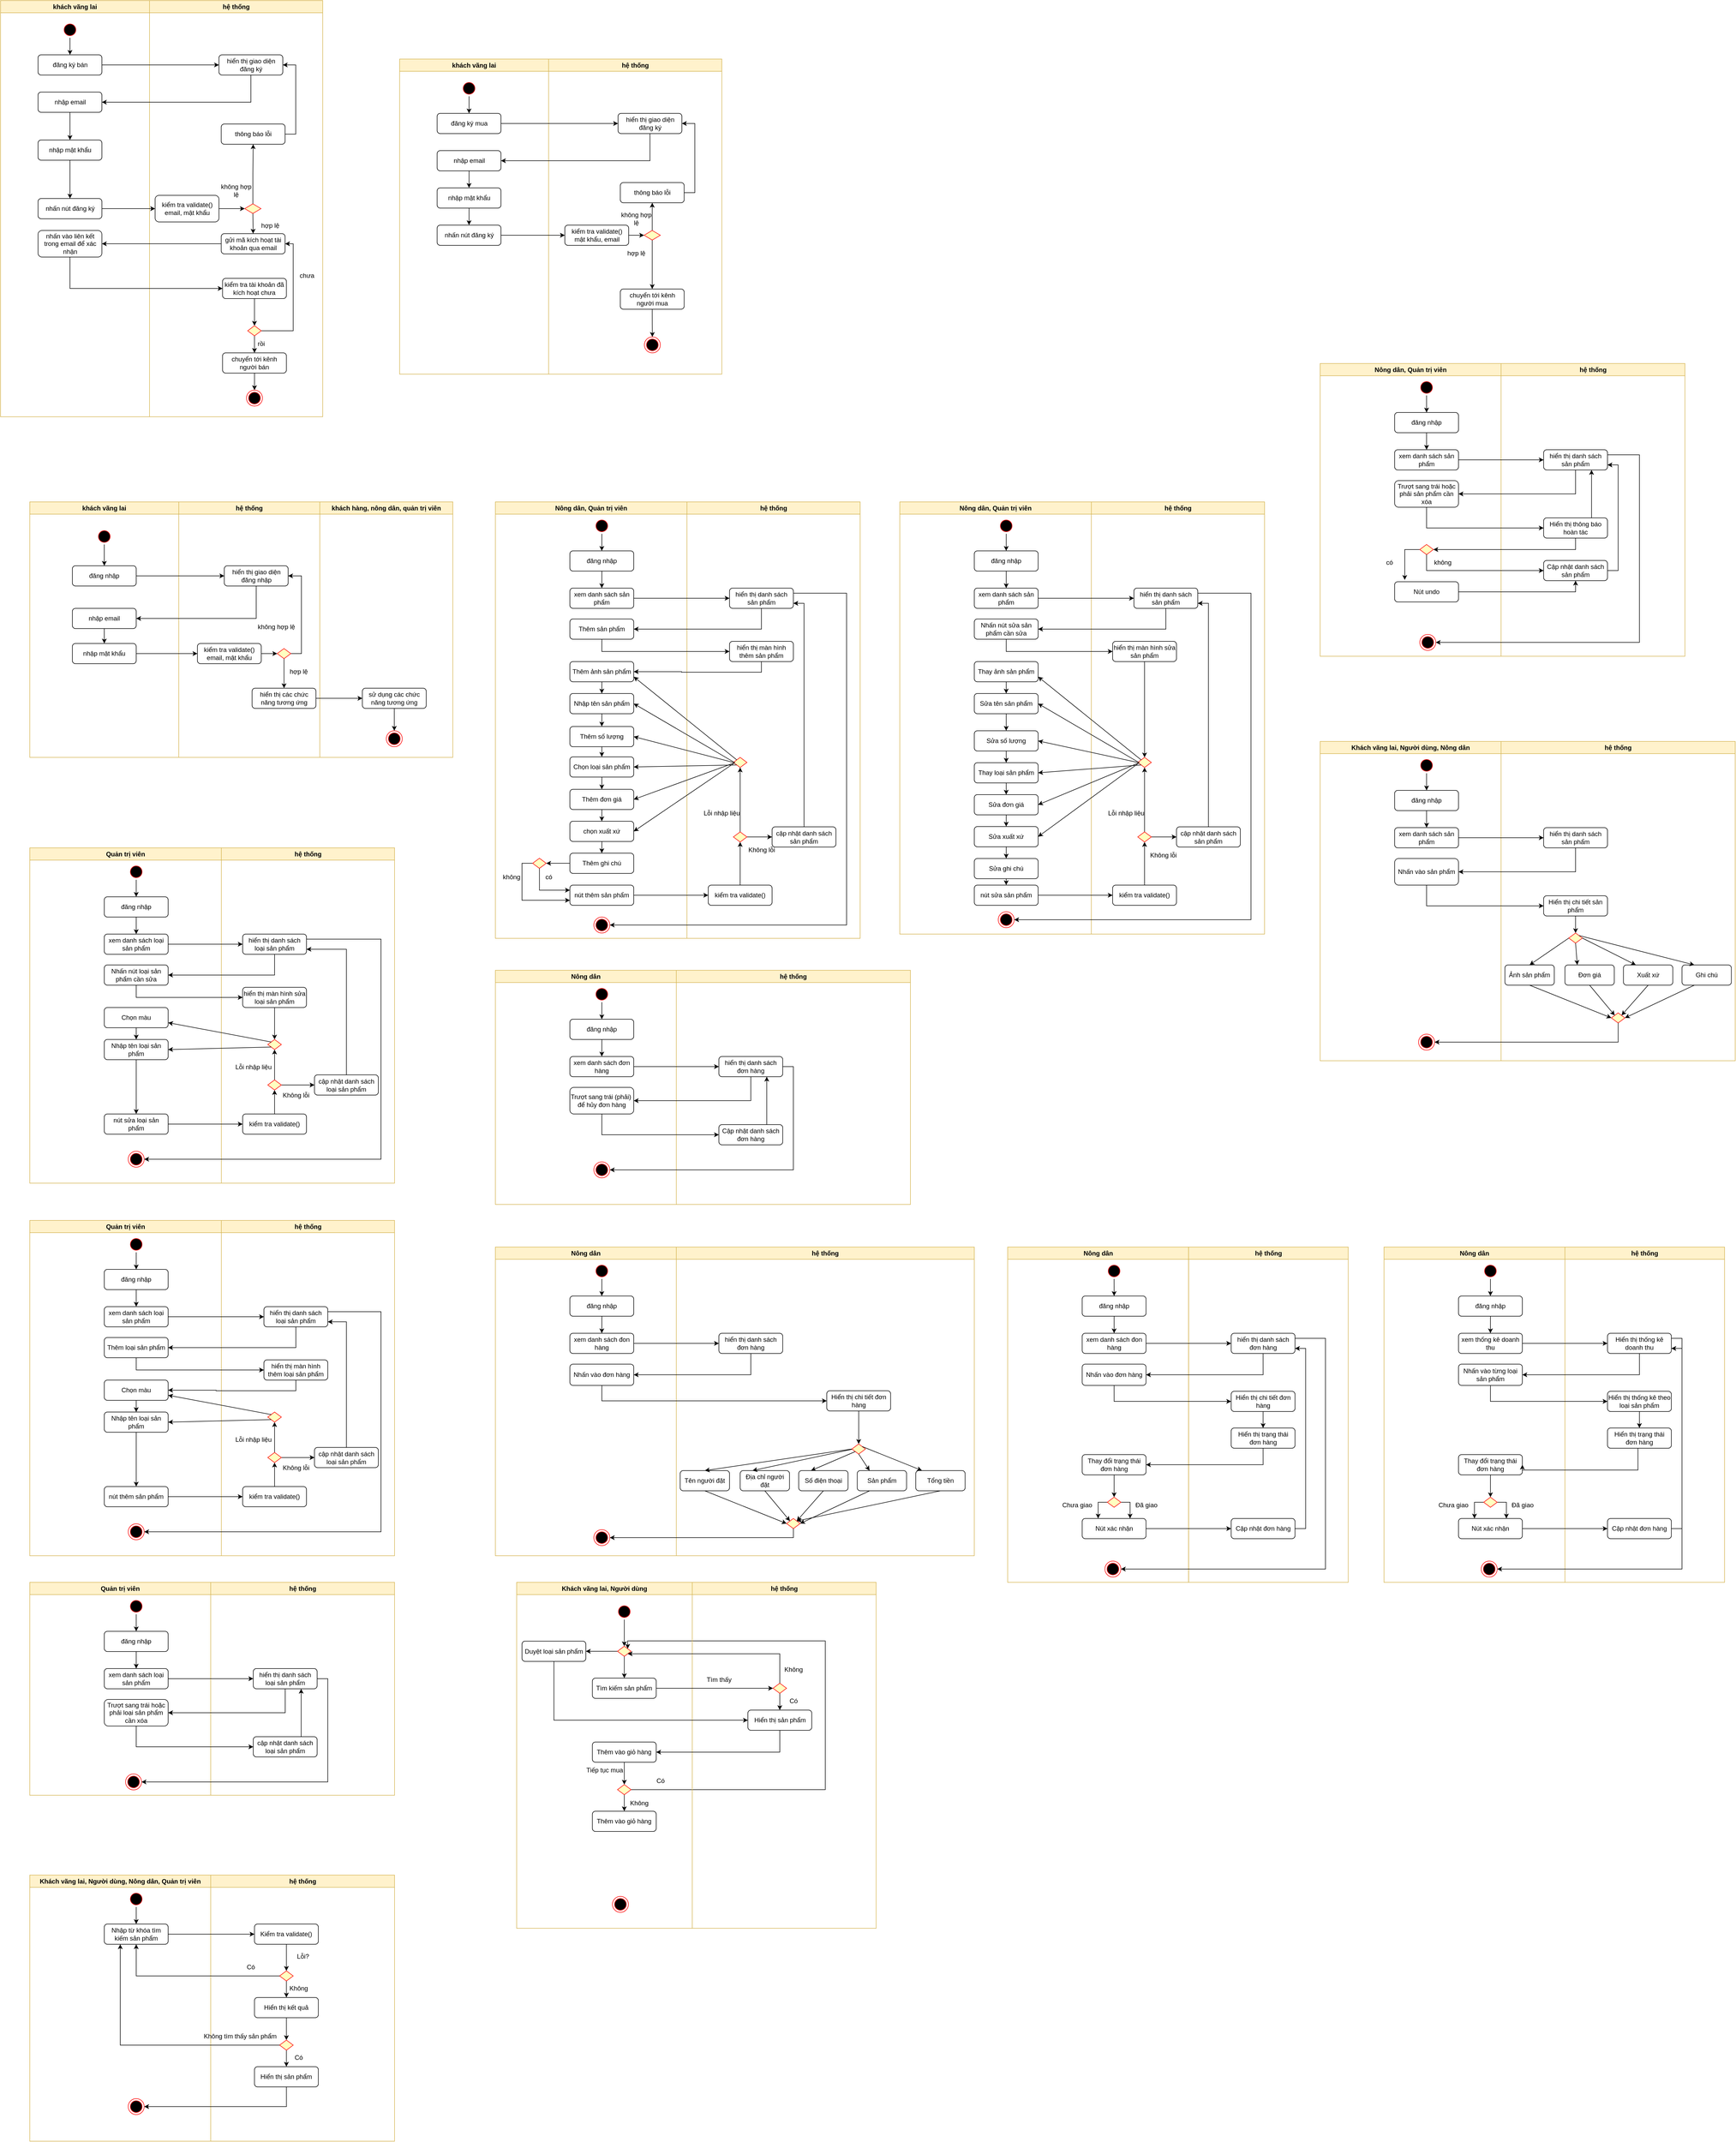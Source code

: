<mxfile version="22.1.9" type="github">
  <diagram name="Page-1" id="e7e014a7-5840-1c2e-5031-d8a46d1fe8dd">
    <mxGraphModel dx="1235" dy="636" grid="1" gridSize="10" guides="1" tooltips="1" connect="1" arrows="1" fold="1" page="1" pageScale="1" pageWidth="1169" pageHeight="826" background="none" math="0" shadow="0">
      <root>
        <mxCell id="0" />
        <mxCell id="1" parent="0" />
        <mxCell id="KYzLp7zjKM8vXgxondFM-41" value="khách vãng lai" style="swimlane;whiteSpace=wrap;fillColor=#fff2cc;strokeColor=#d6b656;" parent="1" vertex="1">
          <mxGeometry x="165" y="960" width="280" height="480" as="geometry" />
        </mxCell>
        <mxCell id="KYzLp7zjKM8vXgxondFM-245" value="" style="edgeStyle=orthogonalEdgeStyle;rounded=0;orthogonalLoop=1;jettySize=auto;html=1;" parent="KYzLp7zjKM8vXgxondFM-41" source="KYzLp7zjKM8vXgxondFM-42" target="KYzLp7zjKM8vXgxondFM-235" edge="1">
          <mxGeometry relative="1" as="geometry" />
        </mxCell>
        <mxCell id="KYzLp7zjKM8vXgxondFM-42" value="" style="ellipse;shape=startState;fillColor=#000000;strokeColor=#ff0000;" parent="KYzLp7zjKM8vXgxondFM-41" vertex="1">
          <mxGeometry x="125" y="50" width="30" height="30" as="geometry" />
        </mxCell>
        <mxCell id="KYzLp7zjKM8vXgxondFM-235" value="đăng nhập" style="rounded=1;whiteSpace=wrap;html=1;" parent="KYzLp7zjKM8vXgxondFM-41" vertex="1">
          <mxGeometry x="80" y="120" width="120" height="38" as="geometry" />
        </mxCell>
        <mxCell id="KYzLp7zjKM8vXgxondFM-247" value="" style="edgeStyle=orthogonalEdgeStyle;rounded=0;orthogonalLoop=1;jettySize=auto;html=1;" parent="KYzLp7zjKM8vXgxondFM-41" source="KYzLp7zjKM8vXgxondFM-238" target="KYzLp7zjKM8vXgxondFM-239" edge="1">
          <mxGeometry relative="1" as="geometry" />
        </mxCell>
        <mxCell id="KYzLp7zjKM8vXgxondFM-238" value="nhập email" style="rounded=1;whiteSpace=wrap;html=1;" parent="KYzLp7zjKM8vXgxondFM-41" vertex="1">
          <mxGeometry x="80" y="200" width="120" height="38" as="geometry" />
        </mxCell>
        <mxCell id="KYzLp7zjKM8vXgxondFM-239" value="nhập mật khẩu" style="rounded=1;whiteSpace=wrap;html=1;" parent="KYzLp7zjKM8vXgxondFM-41" vertex="1">
          <mxGeometry x="80" y="266" width="120" height="38" as="geometry" />
        </mxCell>
        <mxCell id="KYzLp7zjKM8vXgxondFM-50" value="hệ thống" style="swimlane;whiteSpace=wrap;fillColor=#fff2cc;strokeColor=#d6b656;" parent="1" vertex="1">
          <mxGeometry x="445" y="960" width="265" height="480" as="geometry" />
        </mxCell>
        <mxCell id="KYzLp7zjKM8vXgxondFM-236" value="hiển thị giao diện đăng nhập" style="rounded=1;whiteSpace=wrap;html=1;" parent="KYzLp7zjKM8vXgxondFM-50" vertex="1">
          <mxGeometry x="85.5" y="120" width="120" height="38" as="geometry" />
        </mxCell>
        <mxCell id="KYzLp7zjKM8vXgxondFM-251" value="" style="edgeStyle=orthogonalEdgeStyle;rounded=0;orthogonalLoop=1;jettySize=auto;html=1;" parent="KYzLp7zjKM8vXgxondFM-50" source="KYzLp7zjKM8vXgxondFM-248" target="KYzLp7zjKM8vXgxondFM-250" edge="1">
          <mxGeometry relative="1" as="geometry" />
        </mxCell>
        <mxCell id="KYzLp7zjKM8vXgxondFM-248" value="kiểm tra validate() email, mật khẩu" style="rounded=1;whiteSpace=wrap;html=1;" parent="KYzLp7zjKM8vXgxondFM-50" vertex="1">
          <mxGeometry x="35" y="266" width="120" height="38" as="geometry" />
        </mxCell>
        <mxCell id="KYzLp7zjKM8vXgxondFM-253" style="edgeStyle=orthogonalEdgeStyle;rounded=0;orthogonalLoop=1;jettySize=auto;html=1;entryX=1;entryY=0.5;entryDx=0;entryDy=0;exitX=1;exitY=0.5;exitDx=0;exitDy=0;" parent="KYzLp7zjKM8vXgxondFM-50" source="KYzLp7zjKM8vXgxondFM-250" target="KYzLp7zjKM8vXgxondFM-236" edge="1">
          <mxGeometry relative="1" as="geometry" />
        </mxCell>
        <mxCell id="KYzLp7zjKM8vXgxondFM-255" value="" style="edgeStyle=orthogonalEdgeStyle;rounded=0;orthogonalLoop=1;jettySize=auto;html=1;" parent="KYzLp7zjKM8vXgxondFM-50" source="KYzLp7zjKM8vXgxondFM-250" target="KYzLp7zjKM8vXgxondFM-254" edge="1">
          <mxGeometry relative="1" as="geometry" />
        </mxCell>
        <mxCell id="KYzLp7zjKM8vXgxondFM-250" value="" style="rhombus;fillColor=#ffffc0;strokeColor=#ff0000;" parent="KYzLp7zjKM8vXgxondFM-50" vertex="1">
          <mxGeometry x="185" y="275.5" width="25.5" height="19" as="geometry" />
        </mxCell>
        <mxCell id="KYzLp7zjKM8vXgxondFM-254" value="hiển thị các chức năng tương ứng" style="rounded=1;whiteSpace=wrap;html=1;" parent="KYzLp7zjKM8vXgxondFM-50" vertex="1">
          <mxGeometry x="137.75" y="350" width="120" height="38" as="geometry" />
        </mxCell>
        <mxCell id="KYzLp7zjKM8vXgxondFM-257" value="không hợp lệ" style="text;html=1;align=center;verticalAlign=middle;resizable=0;points=[];autosize=1;strokeColor=none;fillColor=none;" parent="KYzLp7zjKM8vXgxondFM-50" vertex="1">
          <mxGeometry x="137.75" y="220" width="90" height="30" as="geometry" />
        </mxCell>
        <mxCell id="KYzLp7zjKM8vXgxondFM-258" value="hợp lệ" style="text;html=1;align=center;verticalAlign=middle;resizable=0;points=[];autosize=1;strokeColor=none;fillColor=none;" parent="KYzLp7zjKM8vXgxondFM-50" vertex="1">
          <mxGeometry x="195" y="304" width="60" height="30" as="geometry" />
        </mxCell>
        <mxCell id="KYzLp7zjKM8vXgxondFM-69" value="khách hàng, nông dân, quản trị viên" style="swimlane;whiteSpace=wrap;fillColor=#fff2cc;strokeColor=#d6b656;" parent="1" vertex="1">
          <mxGeometry x="710" y="960" width="250" height="480" as="geometry" />
        </mxCell>
        <mxCell id="KYzLp7zjKM8vXgxondFM-73" value="" style="ellipse;shape=endState;fillColor=#000000;strokeColor=#ff0000" parent="KYzLp7zjKM8vXgxondFM-69" vertex="1">
          <mxGeometry x="125" y="430" width="30" height="30" as="geometry" />
        </mxCell>
        <mxCell id="KYzLp7zjKM8vXgxondFM-260" style="edgeStyle=orthogonalEdgeStyle;rounded=0;orthogonalLoop=1;jettySize=auto;html=1;exitX=0.5;exitY=1;exitDx=0;exitDy=0;entryX=0.5;entryY=0;entryDx=0;entryDy=0;" parent="KYzLp7zjKM8vXgxondFM-69" source="KYzLp7zjKM8vXgxondFM-256" target="KYzLp7zjKM8vXgxondFM-73" edge="1">
          <mxGeometry relative="1" as="geometry" />
        </mxCell>
        <mxCell id="KYzLp7zjKM8vXgxondFM-256" value="sử dụng các chức năng tương ứng" style="rounded=1;whiteSpace=wrap;html=1;" parent="KYzLp7zjKM8vXgxondFM-69" vertex="1">
          <mxGeometry x="80" y="350" width="120" height="38" as="geometry" />
        </mxCell>
        <mxCell id="KYzLp7zjKM8vXgxondFM-134" value="khách vãng lai" style="swimlane;whiteSpace=wrap;fillColor=#fff2cc;strokeColor=#d6b656;" parent="1" vertex="1">
          <mxGeometry x="860" y="128" width="280" height="592" as="geometry" />
        </mxCell>
        <mxCell id="KYzLp7zjKM8vXgxondFM-135" value="" style="edgeStyle=orthogonalEdgeStyle;rounded=0;orthogonalLoop=1;jettySize=auto;html=1;" parent="KYzLp7zjKM8vXgxondFM-134" source="KYzLp7zjKM8vXgxondFM-136" target="KYzLp7zjKM8vXgxondFM-138" edge="1">
          <mxGeometry relative="1" as="geometry" />
        </mxCell>
        <mxCell id="KYzLp7zjKM8vXgxondFM-136" value="" style="ellipse;shape=startState;fillColor=#000000;strokeColor=#ff0000;" parent="KYzLp7zjKM8vXgxondFM-134" vertex="1">
          <mxGeometry x="115.5" y="40" width="30" height="30" as="geometry" />
        </mxCell>
        <mxCell id="KYzLp7zjKM8vXgxondFM-138" value="đăng ký mua" style="rounded=1;whiteSpace=wrap;html=1;" parent="KYzLp7zjKM8vXgxondFM-134" vertex="1">
          <mxGeometry x="70.5" y="102" width="120" height="38" as="geometry" />
        </mxCell>
        <mxCell id="KYzLp7zjKM8vXgxondFM-139" value="" style="edgeStyle=orthogonalEdgeStyle;rounded=0;orthogonalLoop=1;jettySize=auto;html=1;" parent="KYzLp7zjKM8vXgxondFM-134" source="KYzLp7zjKM8vXgxondFM-140" target="KYzLp7zjKM8vXgxondFM-141" edge="1">
          <mxGeometry relative="1" as="geometry" />
        </mxCell>
        <mxCell id="KYzLp7zjKM8vXgxondFM-140" value="nhập email" style="rounded=1;whiteSpace=wrap;html=1;" parent="KYzLp7zjKM8vXgxondFM-134" vertex="1">
          <mxGeometry x="70.5" y="172" width="120" height="38" as="geometry" />
        </mxCell>
        <mxCell id="KYzLp7zjKM8vXgxondFM-175" style="edgeStyle=orthogonalEdgeStyle;rounded=0;orthogonalLoop=1;jettySize=auto;html=1;exitX=0.5;exitY=1;exitDx=0;exitDy=0;entryX=0.5;entryY=0;entryDx=0;entryDy=0;" parent="KYzLp7zjKM8vXgxondFM-134" source="KYzLp7zjKM8vXgxondFM-141" target="KYzLp7zjKM8vXgxondFM-174" edge="1">
          <mxGeometry relative="1" as="geometry" />
        </mxCell>
        <mxCell id="KYzLp7zjKM8vXgxondFM-141" value="nhập mật khẩu" style="rounded=1;whiteSpace=wrap;html=1;" parent="KYzLp7zjKM8vXgxondFM-134" vertex="1">
          <mxGeometry x="70.5" y="242" width="120" height="38" as="geometry" />
        </mxCell>
        <mxCell id="KYzLp7zjKM8vXgxondFM-174" value="nhấn nút đăng ký" style="rounded=1;whiteSpace=wrap;html=1;" parent="KYzLp7zjKM8vXgxondFM-134" vertex="1">
          <mxGeometry x="70.5" y="312" width="120" height="38" as="geometry" />
        </mxCell>
        <mxCell id="KYzLp7zjKM8vXgxondFM-149" value="hệ thống" style="swimlane;whiteSpace=wrap;fillColor=#fff2cc;strokeColor=#d6b656;" parent="1" vertex="1">
          <mxGeometry x="1140" y="128" width="325.5" height="592" as="geometry" />
        </mxCell>
        <mxCell id="KYzLp7zjKM8vXgxondFM-150" value="" style="edgeStyle=orthogonalEdgeStyle;rounded=0;orthogonalLoop=1;jettySize=auto;html=1;" parent="KYzLp7zjKM8vXgxondFM-149" source="KYzLp7zjKM8vXgxondFM-151" target="KYzLp7zjKM8vXgxondFM-154" edge="1">
          <mxGeometry relative="1" as="geometry" />
        </mxCell>
        <mxCell id="KYzLp7zjKM8vXgxondFM-151" value="kiểm tra validate() mật khẩu, email" style="rounded=1;whiteSpace=wrap;html=1;" parent="KYzLp7zjKM8vXgxondFM-149" vertex="1">
          <mxGeometry x="30.5" y="312" width="120" height="38" as="geometry" />
        </mxCell>
        <mxCell id="KYzLp7zjKM8vXgxondFM-153" style="edgeStyle=orthogonalEdgeStyle;rounded=0;orthogonalLoop=1;jettySize=auto;html=1;exitX=0.5;exitY=1;exitDx=0;exitDy=0;entryX=0.5;entryY=0;entryDx=0;entryDy=0;" parent="KYzLp7zjKM8vXgxondFM-149" source="KYzLp7zjKM8vXgxondFM-154" target="KYzLp7zjKM8vXgxondFM-187" edge="1">
          <mxGeometry relative="1" as="geometry">
            <mxPoint x="194.75" y="392" as="targetPoint" />
          </mxGeometry>
        </mxCell>
        <mxCell id="KYzLp7zjKM8vXgxondFM-177" value="" style="edgeStyle=orthogonalEdgeStyle;rounded=0;orthogonalLoop=1;jettySize=auto;html=1;" parent="KYzLp7zjKM8vXgxondFM-149" source="KYzLp7zjKM8vXgxondFM-154" target="KYzLp7zjKM8vXgxondFM-176" edge="1">
          <mxGeometry relative="1" as="geometry" />
        </mxCell>
        <mxCell id="KYzLp7zjKM8vXgxondFM-154" value="" style="rhombus;fillColor=#ffffc0;strokeColor=#ff0000;" parent="KYzLp7zjKM8vXgxondFM-149" vertex="1">
          <mxGeometry x="179.5" y="322" width="30.5" height="18" as="geometry" />
        </mxCell>
        <mxCell id="KYzLp7zjKM8vXgxondFM-155" value="hiển thị giao diện đăng ký" style="rounded=1;whiteSpace=wrap;html=1;" parent="KYzLp7zjKM8vXgxondFM-149" vertex="1">
          <mxGeometry x="130.5" y="102" width="120" height="38" as="geometry" />
        </mxCell>
        <mxCell id="KYzLp7zjKM8vXgxondFM-156" value="không hợp lệ" style="text;html=1;strokeColor=none;fillColor=none;align=center;verticalAlign=middle;whiteSpace=wrap;rounded=0;" parent="KYzLp7zjKM8vXgxondFM-149" vertex="1">
          <mxGeometry x="134.75" y="285" width="60" height="30" as="geometry" />
        </mxCell>
        <mxCell id="KYzLp7zjKM8vXgxondFM-157" value="hợp lệ" style="text;html=1;strokeColor=none;fillColor=none;align=center;verticalAlign=middle;whiteSpace=wrap;rounded=0;" parent="KYzLp7zjKM8vXgxondFM-149" vertex="1">
          <mxGeometry x="134.75" y="350" width="60" height="30" as="geometry" />
        </mxCell>
        <mxCell id="KYzLp7zjKM8vXgxondFM-179" style="edgeStyle=orthogonalEdgeStyle;rounded=0;orthogonalLoop=1;jettySize=auto;html=1;exitX=1;exitY=0.5;exitDx=0;exitDy=0;entryX=1;entryY=0.5;entryDx=0;entryDy=0;" parent="KYzLp7zjKM8vXgxondFM-149" source="KYzLp7zjKM8vXgxondFM-176" target="KYzLp7zjKM8vXgxondFM-155" edge="1">
          <mxGeometry relative="1" as="geometry" />
        </mxCell>
        <mxCell id="KYzLp7zjKM8vXgxondFM-176" value="thông báo lỗi" style="rounded=1;whiteSpace=wrap;html=1;" parent="KYzLp7zjKM8vXgxondFM-149" vertex="1">
          <mxGeometry x="134.75" y="232" width="120" height="38" as="geometry" />
        </mxCell>
        <mxCell id="CHqkZFaA4Pbt0bsiCunF-157" style="edgeStyle=orthogonalEdgeStyle;rounded=0;orthogonalLoop=1;jettySize=auto;html=1;exitX=0.5;exitY=1;exitDx=0;exitDy=0;entryX=0.5;entryY=0;entryDx=0;entryDy=0;" parent="KYzLp7zjKM8vXgxondFM-149" source="KYzLp7zjKM8vXgxondFM-187" target="KYzLp7zjKM8vXgxondFM-190" edge="1">
          <mxGeometry relative="1" as="geometry" />
        </mxCell>
        <mxCell id="KYzLp7zjKM8vXgxondFM-187" value="chuyển tới kênh người mua" style="rounded=1;whiteSpace=wrap;html=1;" parent="KYzLp7zjKM8vXgxondFM-149" vertex="1">
          <mxGeometry x="134.75" y="432" width="120" height="38" as="geometry" />
        </mxCell>
        <mxCell id="KYzLp7zjKM8vXgxondFM-190" value="" style="ellipse;shape=endState;fillColor=#000000;strokeColor=#ff0000" parent="KYzLp7zjKM8vXgxondFM-149" vertex="1">
          <mxGeometry x="180" y="522" width="30" height="30" as="geometry" />
        </mxCell>
        <mxCell id="KYzLp7zjKM8vXgxondFM-167" style="edgeStyle=orthogonalEdgeStyle;rounded=0;orthogonalLoop=1;jettySize=auto;html=1;exitX=1;exitY=0.5;exitDx=0;exitDy=0;entryX=0;entryY=0.5;entryDx=0;entryDy=0;" parent="1" source="KYzLp7zjKM8vXgxondFM-174" target="KYzLp7zjKM8vXgxondFM-151" edge="1">
          <mxGeometry relative="1" as="geometry" />
        </mxCell>
        <mxCell id="KYzLp7zjKM8vXgxondFM-168" style="edgeStyle=orthogonalEdgeStyle;rounded=0;orthogonalLoop=1;jettySize=auto;html=1;entryX=1;entryY=0.5;entryDx=0;entryDy=0;endArrow=none;endFill=0;startArrow=classic;startFill=1;" parent="1" source="KYzLp7zjKM8vXgxondFM-155" target="KYzLp7zjKM8vXgxondFM-138" edge="1">
          <mxGeometry relative="1" as="geometry" />
        </mxCell>
        <mxCell id="KYzLp7zjKM8vXgxondFM-173" style="edgeStyle=orthogonalEdgeStyle;rounded=0;orthogonalLoop=1;jettySize=auto;html=1;exitX=0.5;exitY=1;exitDx=0;exitDy=0;entryX=1;entryY=0.5;entryDx=0;entryDy=0;" parent="1" source="KYzLp7zjKM8vXgxondFM-155" target="KYzLp7zjKM8vXgxondFM-140" edge="1">
          <mxGeometry relative="1" as="geometry" />
        </mxCell>
        <mxCell id="KYzLp7zjKM8vXgxondFM-192" value="khách vãng lai" style="swimlane;whiteSpace=wrap;fillColor=#fff2cc;strokeColor=#d6b656;" parent="1" vertex="1">
          <mxGeometry x="110" y="18" width="280" height="782" as="geometry" />
        </mxCell>
        <mxCell id="KYzLp7zjKM8vXgxondFM-193" value="" style="edgeStyle=orthogonalEdgeStyle;rounded=0;orthogonalLoop=1;jettySize=auto;html=1;" parent="KYzLp7zjKM8vXgxondFM-192" source="KYzLp7zjKM8vXgxondFM-194" target="KYzLp7zjKM8vXgxondFM-195" edge="1">
          <mxGeometry relative="1" as="geometry" />
        </mxCell>
        <mxCell id="KYzLp7zjKM8vXgxondFM-194" value="" style="ellipse;shape=startState;fillColor=#000000;strokeColor=#ff0000;" parent="KYzLp7zjKM8vXgxondFM-192" vertex="1">
          <mxGeometry x="115.5" y="40" width="30" height="30" as="geometry" />
        </mxCell>
        <mxCell id="KYzLp7zjKM8vXgxondFM-195" value="đăng ký bán" style="rounded=1;whiteSpace=wrap;html=1;" parent="KYzLp7zjKM8vXgxondFM-192" vertex="1">
          <mxGeometry x="70.5" y="102" width="120" height="38" as="geometry" />
        </mxCell>
        <mxCell id="KYzLp7zjKM8vXgxondFM-196" value="" style="edgeStyle=orthogonalEdgeStyle;rounded=0;orthogonalLoop=1;jettySize=auto;html=1;entryX=0.5;entryY=0;entryDx=0;entryDy=0;" parent="KYzLp7zjKM8vXgxondFM-192" source="KYzLp7zjKM8vXgxondFM-197" target="KYzLp7zjKM8vXgxondFM-230" edge="1">
          <mxGeometry relative="1" as="geometry">
            <mxPoint x="130.5" y="242" as="targetPoint" />
          </mxGeometry>
        </mxCell>
        <mxCell id="KYzLp7zjKM8vXgxondFM-197" value="nhập email" style="rounded=1;whiteSpace=wrap;html=1;" parent="KYzLp7zjKM8vXgxondFM-192" vertex="1">
          <mxGeometry x="70.5" y="172" width="120" height="38" as="geometry" />
        </mxCell>
        <mxCell id="CHqkZFaA4Pbt0bsiCunF-4" value="" style="edgeStyle=orthogonalEdgeStyle;rounded=0;orthogonalLoop=1;jettySize=auto;html=1;" parent="KYzLp7zjKM8vXgxondFM-192" source="KYzLp7zjKM8vXgxondFM-230" target="CHqkZFaA4Pbt0bsiCunF-3" edge="1">
          <mxGeometry relative="1" as="geometry" />
        </mxCell>
        <mxCell id="KYzLp7zjKM8vXgxondFM-230" value="nhập mật khẩu" style="rounded=1;whiteSpace=wrap;html=1;" parent="KYzLp7zjKM8vXgxondFM-192" vertex="1">
          <mxGeometry x="70.5" y="262" width="120" height="38" as="geometry" />
        </mxCell>
        <mxCell id="KYzLp7zjKM8vXgxondFM-201" value="nhấn vào liên kết trong email để xác nhận" style="rounded=1;whiteSpace=wrap;html=1;" parent="KYzLp7zjKM8vXgxondFM-192" vertex="1">
          <mxGeometry x="70.5" y="432" width="120" height="50" as="geometry" />
        </mxCell>
        <mxCell id="CHqkZFaA4Pbt0bsiCunF-3" value="nhấn nút đăng ký" style="rounded=1;whiteSpace=wrap;html=1;" parent="KYzLp7zjKM8vXgxondFM-192" vertex="1">
          <mxGeometry x="70.5" y="372" width="120" height="38" as="geometry" />
        </mxCell>
        <mxCell id="KYzLp7zjKM8vXgxondFM-202" value="hệ thống" style="swimlane;whiteSpace=wrap;fillColor=#fff2cc;strokeColor=#d6b656;" parent="1" vertex="1">
          <mxGeometry x="390" y="18" width="325.5" height="782" as="geometry" />
        </mxCell>
        <mxCell id="KYzLp7zjKM8vXgxondFM-203" value="" style="edgeStyle=orthogonalEdgeStyle;rounded=0;orthogonalLoop=1;jettySize=auto;html=1;" parent="KYzLp7zjKM8vXgxondFM-202" source="KYzLp7zjKM8vXgxondFM-204" target="KYzLp7zjKM8vXgxondFM-207" edge="1">
          <mxGeometry relative="1" as="geometry" />
        </mxCell>
        <mxCell id="KYzLp7zjKM8vXgxondFM-204" value="kiểm tra validate() email, mật khẩu" style="rounded=1;whiteSpace=wrap;html=1;" parent="KYzLp7zjKM8vXgxondFM-202" vertex="1">
          <mxGeometry x="10.5" y="366" width="120" height="50" as="geometry" />
        </mxCell>
        <mxCell id="KYzLp7zjKM8vXgxondFM-205" style="edgeStyle=orthogonalEdgeStyle;rounded=0;orthogonalLoop=1;jettySize=auto;html=1;exitX=0.5;exitY=1;exitDx=0;exitDy=0;entryX=0.5;entryY=0;entryDx=0;entryDy=0;" parent="KYzLp7zjKM8vXgxondFM-202" source="KYzLp7zjKM8vXgxondFM-207" target="KYzLp7zjKM8vXgxondFM-214" edge="1">
          <mxGeometry relative="1" as="geometry" />
        </mxCell>
        <mxCell id="KYzLp7zjKM8vXgxondFM-206" value="" style="edgeStyle=orthogonalEdgeStyle;rounded=0;orthogonalLoop=1;jettySize=auto;html=1;" parent="KYzLp7zjKM8vXgxondFM-202" source="KYzLp7zjKM8vXgxondFM-207" target="KYzLp7zjKM8vXgxondFM-218" edge="1">
          <mxGeometry relative="1" as="geometry" />
        </mxCell>
        <mxCell id="KYzLp7zjKM8vXgxondFM-207" value="" style="rhombus;fillColor=#ffffc0;strokeColor=#ff0000;" parent="KYzLp7zjKM8vXgxondFM-202" vertex="1">
          <mxGeometry x="179" y="382" width="30.5" height="18" as="geometry" />
        </mxCell>
        <mxCell id="KYzLp7zjKM8vXgxondFM-208" value="hiển thị giao diện đăng ký" style="rounded=1;whiteSpace=wrap;html=1;" parent="KYzLp7zjKM8vXgxondFM-202" vertex="1">
          <mxGeometry x="130.5" y="102" width="120" height="38" as="geometry" />
        </mxCell>
        <mxCell id="KYzLp7zjKM8vXgxondFM-209" value="không hợp lệ" style="text;html=1;strokeColor=none;fillColor=none;align=center;verticalAlign=middle;whiteSpace=wrap;rounded=0;" parent="KYzLp7zjKM8vXgxondFM-202" vertex="1">
          <mxGeometry x="132.75" y="342" width="60" height="30" as="geometry" />
        </mxCell>
        <mxCell id="KYzLp7zjKM8vXgxondFM-210" value="hợp lệ" style="text;html=1;strokeColor=none;fillColor=none;align=center;verticalAlign=middle;whiteSpace=wrap;rounded=0;" parent="KYzLp7zjKM8vXgxondFM-202" vertex="1">
          <mxGeometry x="197.25" y="408" width="60" height="30" as="geometry" />
        </mxCell>
        <mxCell id="KYzLp7zjKM8vXgxondFM-211" style="edgeStyle=orthogonalEdgeStyle;rounded=0;orthogonalLoop=1;jettySize=auto;html=1;exitX=0.5;exitY=1;exitDx=0;exitDy=0;entryX=0.5;entryY=0;entryDx=0;entryDy=0;" parent="KYzLp7zjKM8vXgxondFM-202" source="KYzLp7zjKM8vXgxondFM-212" target="KYzLp7zjKM8vXgxondFM-220" edge="1">
          <mxGeometry relative="1" as="geometry" />
        </mxCell>
        <mxCell id="KYzLp7zjKM8vXgxondFM-213" value="chưa" style="text;html=1;strokeColor=none;fillColor=none;align=center;verticalAlign=middle;whiteSpace=wrap;rounded=0;" parent="KYzLp7zjKM8vXgxondFM-202" vertex="1">
          <mxGeometry x="265.5" y="502" width="60" height="30" as="geometry" />
        </mxCell>
        <mxCell id="KYzLp7zjKM8vXgxondFM-215" style="edgeStyle=orthogonalEdgeStyle;rounded=0;orthogonalLoop=1;jettySize=auto;html=1;exitX=0.5;exitY=1;exitDx=0;exitDy=0;entryX=0.5;entryY=0;entryDx=0;entryDy=0;" parent="KYzLp7zjKM8vXgxondFM-202" source="KYzLp7zjKM8vXgxondFM-216" target="KYzLp7zjKM8vXgxondFM-212" edge="1">
          <mxGeometry relative="1" as="geometry" />
        </mxCell>
        <mxCell id="KYzLp7zjKM8vXgxondFM-217" style="edgeStyle=orthogonalEdgeStyle;rounded=0;orthogonalLoop=1;jettySize=auto;html=1;exitX=1;exitY=0.5;exitDx=0;exitDy=0;entryX=1;entryY=0.5;entryDx=0;entryDy=0;" parent="KYzLp7zjKM8vXgxondFM-202" source="KYzLp7zjKM8vXgxondFM-218" target="KYzLp7zjKM8vXgxondFM-208" edge="1">
          <mxGeometry relative="1" as="geometry" />
        </mxCell>
        <mxCell id="KYzLp7zjKM8vXgxondFM-218" value="thông báo lỗi" style="rounded=1;whiteSpace=wrap;html=1;" parent="KYzLp7zjKM8vXgxondFM-202" vertex="1">
          <mxGeometry x="134.75" y="232" width="120" height="38" as="geometry" />
        </mxCell>
        <mxCell id="KYzLp7zjKM8vXgxondFM-219" value="" style="edgeStyle=orthogonalEdgeStyle;rounded=0;orthogonalLoop=1;jettySize=auto;html=1;" parent="KYzLp7zjKM8vXgxondFM-202" source="KYzLp7zjKM8vXgxondFM-220" target="KYzLp7zjKM8vXgxondFM-222" edge="1">
          <mxGeometry relative="1" as="geometry" />
        </mxCell>
        <mxCell id="KYzLp7zjKM8vXgxondFM-221" value="rồi" style="text;html=1;strokeColor=none;fillColor=none;align=center;verticalAlign=middle;whiteSpace=wrap;rounded=0;" parent="KYzLp7zjKM8vXgxondFM-202" vertex="1">
          <mxGeometry x="179.5" y="630" width="60" height="30" as="geometry" />
        </mxCell>
        <mxCell id="KYzLp7zjKM8vXgxondFM-214" value="gửi mã kích hoạt tài khoản qua email" style="rounded=1;whiteSpace=wrap;html=1;" parent="KYzLp7zjKM8vXgxondFM-202" vertex="1">
          <mxGeometry x="134.75" y="438" width="120" height="38" as="geometry" />
        </mxCell>
        <mxCell id="KYzLp7zjKM8vXgxondFM-216" value="kiểm tra tài khoản đã kích hoạt chưa" style="rounded=1;whiteSpace=wrap;html=1;" parent="KYzLp7zjKM8vXgxondFM-202" vertex="1">
          <mxGeometry x="137.25" y="522" width="120" height="38" as="geometry" />
        </mxCell>
        <mxCell id="CHqkZFaA4Pbt0bsiCunF-2" style="edgeStyle=orthogonalEdgeStyle;rounded=0;orthogonalLoop=1;jettySize=auto;html=1;exitX=1;exitY=0.5;exitDx=0;exitDy=0;entryX=1;entryY=0.5;entryDx=0;entryDy=0;" parent="KYzLp7zjKM8vXgxondFM-202" source="KYzLp7zjKM8vXgxondFM-212" target="KYzLp7zjKM8vXgxondFM-214" edge="1">
          <mxGeometry relative="1" as="geometry">
            <Array as="points">
              <mxPoint x="270" y="621" />
              <mxPoint x="270" y="457" />
            </Array>
          </mxGeometry>
        </mxCell>
        <mxCell id="KYzLp7zjKM8vXgxondFM-212" value="" style="rhombus;fillColor=#ffffc0;strokeColor=#ff0000;" parent="KYzLp7zjKM8vXgxondFM-202" vertex="1">
          <mxGeometry x="184.5" y="611" width="25.5" height="19" as="geometry" />
        </mxCell>
        <mxCell id="KYzLp7zjKM8vXgxondFM-220" value="chuyển tới kênh người bán" style="rounded=1;whiteSpace=wrap;html=1;" parent="KYzLp7zjKM8vXgxondFM-202" vertex="1">
          <mxGeometry x="137.25" y="662" width="120" height="38" as="geometry" />
        </mxCell>
        <mxCell id="KYzLp7zjKM8vXgxondFM-222" value="" style="ellipse;shape=endState;fillColor=#000000;strokeColor=#ff0000" parent="KYzLp7zjKM8vXgxondFM-202" vertex="1">
          <mxGeometry x="182.25" y="732" width="30" height="30" as="geometry" />
        </mxCell>
        <mxCell id="KYzLp7zjKM8vXgxondFM-224" style="edgeStyle=orthogonalEdgeStyle;rounded=0;orthogonalLoop=1;jettySize=auto;html=1;entryX=1;entryY=0.5;entryDx=0;entryDy=0;endArrow=none;endFill=0;startArrow=classic;startFill=1;" parent="1" source="KYzLp7zjKM8vXgxondFM-208" target="KYzLp7zjKM8vXgxondFM-195" edge="1">
          <mxGeometry relative="1" as="geometry" />
        </mxCell>
        <mxCell id="KYzLp7zjKM8vXgxondFM-225" style="edgeStyle=orthogonalEdgeStyle;rounded=0;orthogonalLoop=1;jettySize=auto;html=1;exitX=0.5;exitY=1;exitDx=0;exitDy=0;entryX=1;entryY=0.5;entryDx=0;entryDy=0;" parent="1" source="KYzLp7zjKM8vXgxondFM-208" target="KYzLp7zjKM8vXgxondFM-197" edge="1">
          <mxGeometry relative="1" as="geometry" />
        </mxCell>
        <mxCell id="KYzLp7zjKM8vXgxondFM-226" style="edgeStyle=orthogonalEdgeStyle;rounded=0;orthogonalLoop=1;jettySize=auto;html=1;exitX=0;exitY=0.5;exitDx=0;exitDy=0;entryX=1;entryY=0.5;entryDx=0;entryDy=0;" parent="1" source="KYzLp7zjKM8vXgxondFM-214" target="KYzLp7zjKM8vXgxondFM-201" edge="1">
          <mxGeometry relative="1" as="geometry" />
        </mxCell>
        <mxCell id="KYzLp7zjKM8vXgxondFM-227" style="edgeStyle=orthogonalEdgeStyle;rounded=0;orthogonalLoop=1;jettySize=auto;html=1;exitX=0.5;exitY=1;exitDx=0;exitDy=0;entryX=0;entryY=0.5;entryDx=0;entryDy=0;" parent="1" source="KYzLp7zjKM8vXgxondFM-201" target="KYzLp7zjKM8vXgxondFM-216" edge="1">
          <mxGeometry relative="1" as="geometry" />
        </mxCell>
        <mxCell id="KYzLp7zjKM8vXgxondFM-237" style="edgeStyle=orthogonalEdgeStyle;rounded=0;orthogonalLoop=1;jettySize=auto;html=1;entryX=0;entryY=0.5;entryDx=0;entryDy=0;" parent="1" source="KYzLp7zjKM8vXgxondFM-235" target="KYzLp7zjKM8vXgxondFM-236" edge="1">
          <mxGeometry relative="1" as="geometry" />
        </mxCell>
        <mxCell id="KYzLp7zjKM8vXgxondFM-246" style="edgeStyle=orthogonalEdgeStyle;rounded=0;orthogonalLoop=1;jettySize=auto;html=1;exitX=0.5;exitY=1;exitDx=0;exitDy=0;entryX=1;entryY=0.5;entryDx=0;entryDy=0;" parent="1" source="KYzLp7zjKM8vXgxondFM-236" target="KYzLp7zjKM8vXgxondFM-238" edge="1">
          <mxGeometry relative="1" as="geometry" />
        </mxCell>
        <mxCell id="KYzLp7zjKM8vXgxondFM-249" style="edgeStyle=orthogonalEdgeStyle;rounded=0;orthogonalLoop=1;jettySize=auto;html=1;exitX=1;exitY=0.5;exitDx=0;exitDy=0;entryX=0;entryY=0.5;entryDx=0;entryDy=0;" parent="1" source="KYzLp7zjKM8vXgxondFM-239" target="KYzLp7zjKM8vXgxondFM-248" edge="1">
          <mxGeometry relative="1" as="geometry" />
        </mxCell>
        <mxCell id="KYzLp7zjKM8vXgxondFM-259" style="edgeStyle=orthogonalEdgeStyle;rounded=0;orthogonalLoop=1;jettySize=auto;html=1;entryX=0;entryY=0.5;entryDx=0;entryDy=0;" parent="1" source="KYzLp7zjKM8vXgxondFM-254" target="KYzLp7zjKM8vXgxondFM-256" edge="1">
          <mxGeometry relative="1" as="geometry" />
        </mxCell>
        <mxCell id="G6iEjRDnpPzUls3sCQAf-1" value="Nông dân, Quản trị viên" style="swimlane;whiteSpace=wrap;fillColor=#fff2cc;strokeColor=#d6b656;" parent="1" vertex="1">
          <mxGeometry x="1040" y="960" width="360" height="820" as="geometry" />
        </mxCell>
        <mxCell id="G6iEjRDnpPzUls3sCQAf-2" value="" style="edgeStyle=orthogonalEdgeStyle;rounded=0;orthogonalLoop=1;jettySize=auto;html=1;" parent="G6iEjRDnpPzUls3sCQAf-1" source="G6iEjRDnpPzUls3sCQAf-3" target="G6iEjRDnpPzUls3sCQAf-4" edge="1">
          <mxGeometry relative="1" as="geometry" />
        </mxCell>
        <mxCell id="G6iEjRDnpPzUls3sCQAf-3" value="" style="ellipse;shape=startState;fillColor=#000000;strokeColor=#ff0000;" parent="G6iEjRDnpPzUls3sCQAf-1" vertex="1">
          <mxGeometry x="185" y="30" width="30" height="30" as="geometry" />
        </mxCell>
        <mxCell id="G6iEjRDnpPzUls3sCQAf-46" value="" style="edgeStyle=orthogonalEdgeStyle;rounded=0;orthogonalLoop=1;jettySize=auto;html=1;" parent="G6iEjRDnpPzUls3sCQAf-1" source="G6iEjRDnpPzUls3sCQAf-4" target="G6iEjRDnpPzUls3sCQAf-6" edge="1">
          <mxGeometry relative="1" as="geometry" />
        </mxCell>
        <mxCell id="G6iEjRDnpPzUls3sCQAf-4" value="đăng nhập" style="rounded=1;whiteSpace=wrap;html=1;" parent="G6iEjRDnpPzUls3sCQAf-1" vertex="1">
          <mxGeometry x="140" y="92" width="120" height="38" as="geometry" />
        </mxCell>
        <mxCell id="G6iEjRDnpPzUls3sCQAf-6" value="xem danh sách sản phẩm" style="rounded=1;whiteSpace=wrap;html=1;" parent="G6iEjRDnpPzUls3sCQAf-1" vertex="1">
          <mxGeometry x="140" y="162" width="120" height="38" as="geometry" />
        </mxCell>
        <mxCell id="CHqkZFaA4Pbt0bsiCunF-7" value="Thêm sản phẩm" style="rounded=1;whiteSpace=wrap;html=1;" parent="G6iEjRDnpPzUls3sCQAf-1" vertex="1">
          <mxGeometry x="140" y="220" width="120" height="38" as="geometry" />
        </mxCell>
        <mxCell id="CHqkZFaA4Pbt0bsiCunF-14" value="" style="edgeStyle=orthogonalEdgeStyle;rounded=0;orthogonalLoop=1;jettySize=auto;html=1;" parent="G6iEjRDnpPzUls3sCQAf-1" source="CHqkZFaA4Pbt0bsiCunF-11" target="CHqkZFaA4Pbt0bsiCunF-13" edge="1">
          <mxGeometry relative="1" as="geometry" />
        </mxCell>
        <mxCell id="CHqkZFaA4Pbt0bsiCunF-11" value="Thêm ảnh sản phẩm" style="rounded=1;whiteSpace=wrap;html=1;" parent="G6iEjRDnpPzUls3sCQAf-1" vertex="1">
          <mxGeometry x="140" y="300" width="120" height="38" as="geometry" />
        </mxCell>
        <mxCell id="CHqkZFaA4Pbt0bsiCunF-21" style="edgeStyle=orthogonalEdgeStyle;rounded=0;orthogonalLoop=1;jettySize=auto;html=1;exitX=0.5;exitY=1;exitDx=0;exitDy=0;entryX=0.5;entryY=0;entryDx=0;entryDy=0;" parent="G6iEjRDnpPzUls3sCQAf-1" source="CHqkZFaA4Pbt0bsiCunF-13" target="CHqkZFaA4Pbt0bsiCunF-15" edge="1">
          <mxGeometry relative="1" as="geometry" />
        </mxCell>
        <mxCell id="CHqkZFaA4Pbt0bsiCunF-13" value="Nhập tên sản phẩm" style="rounded=1;whiteSpace=wrap;html=1;" parent="G6iEjRDnpPzUls3sCQAf-1" vertex="1">
          <mxGeometry x="140" y="360" width="120" height="38" as="geometry" />
        </mxCell>
        <mxCell id="CHqkZFaA4Pbt0bsiCunF-22" style="edgeStyle=orthogonalEdgeStyle;rounded=0;orthogonalLoop=1;jettySize=auto;html=1;exitX=0.5;exitY=1;exitDx=0;exitDy=0;entryX=0.5;entryY=0;entryDx=0;entryDy=0;" parent="G6iEjRDnpPzUls3sCQAf-1" source="CHqkZFaA4Pbt0bsiCunF-15" target="CHqkZFaA4Pbt0bsiCunF-16" edge="1">
          <mxGeometry relative="1" as="geometry" />
        </mxCell>
        <mxCell id="CHqkZFaA4Pbt0bsiCunF-15" value="Thêm số lượng" style="rounded=1;whiteSpace=wrap;html=1;" parent="G6iEjRDnpPzUls3sCQAf-1" vertex="1">
          <mxGeometry x="140" y="422" width="120" height="38" as="geometry" />
        </mxCell>
        <mxCell id="CHqkZFaA4Pbt0bsiCunF-23" style="edgeStyle=orthogonalEdgeStyle;rounded=0;orthogonalLoop=1;jettySize=auto;html=1;exitX=0.5;exitY=1;exitDx=0;exitDy=0;entryX=0.5;entryY=0;entryDx=0;entryDy=0;" parent="G6iEjRDnpPzUls3sCQAf-1" source="CHqkZFaA4Pbt0bsiCunF-16" target="CHqkZFaA4Pbt0bsiCunF-17" edge="1">
          <mxGeometry relative="1" as="geometry" />
        </mxCell>
        <mxCell id="CHqkZFaA4Pbt0bsiCunF-16" value="Chọn loại sản phẩm" style="rounded=1;whiteSpace=wrap;html=1;" parent="G6iEjRDnpPzUls3sCQAf-1" vertex="1">
          <mxGeometry x="140" y="479" width="120" height="38" as="geometry" />
        </mxCell>
        <mxCell id="CHqkZFaA4Pbt0bsiCunF-24" style="edgeStyle=orthogonalEdgeStyle;rounded=0;orthogonalLoop=1;jettySize=auto;html=1;exitX=0.5;exitY=1;exitDx=0;exitDy=0;entryX=0.5;entryY=0;entryDx=0;entryDy=0;" parent="G6iEjRDnpPzUls3sCQAf-1" source="CHqkZFaA4Pbt0bsiCunF-17" target="CHqkZFaA4Pbt0bsiCunF-18" edge="1">
          <mxGeometry relative="1" as="geometry" />
        </mxCell>
        <mxCell id="CHqkZFaA4Pbt0bsiCunF-17" value="Thêm đơn giá" style="rounded=1;whiteSpace=wrap;html=1;" parent="G6iEjRDnpPzUls3sCQAf-1" vertex="1">
          <mxGeometry x="140" y="540" width="120" height="38" as="geometry" />
        </mxCell>
        <mxCell id="CHqkZFaA4Pbt0bsiCunF-94" style="edgeStyle=orthogonalEdgeStyle;rounded=0;orthogonalLoop=1;jettySize=auto;html=1;exitX=0.5;exitY=1;exitDx=0;exitDy=0;entryX=0.5;entryY=0;entryDx=0;entryDy=0;" parent="G6iEjRDnpPzUls3sCQAf-1" source="CHqkZFaA4Pbt0bsiCunF-18" target="CHqkZFaA4Pbt0bsiCunF-93" edge="1">
          <mxGeometry relative="1" as="geometry" />
        </mxCell>
        <mxCell id="CHqkZFaA4Pbt0bsiCunF-18" value="chọn xuất xứ" style="rounded=1;whiteSpace=wrap;html=1;" parent="G6iEjRDnpPzUls3sCQAf-1" vertex="1">
          <mxGeometry x="140" y="600" width="120" height="38" as="geometry" />
        </mxCell>
        <mxCell id="CHqkZFaA4Pbt0bsiCunF-25" value="nút thêm sản phẩm" style="rounded=1;whiteSpace=wrap;html=1;" parent="G6iEjRDnpPzUls3sCQAf-1" vertex="1">
          <mxGeometry x="140" y="720" width="120" height="38" as="geometry" />
        </mxCell>
        <mxCell id="CHqkZFaA4Pbt0bsiCunF-44" value="" style="ellipse;shape=endState;fillColor=#000000;strokeColor=#ff0000" parent="G6iEjRDnpPzUls3sCQAf-1" vertex="1">
          <mxGeometry x="185" y="780" width="30" height="30" as="geometry" />
        </mxCell>
        <mxCell id="CHqkZFaA4Pbt0bsiCunF-96" value="" style="edgeStyle=orthogonalEdgeStyle;rounded=0;orthogonalLoop=1;jettySize=auto;html=1;" parent="G6iEjRDnpPzUls3sCQAf-1" source="CHqkZFaA4Pbt0bsiCunF-93" target="CHqkZFaA4Pbt0bsiCunF-95" edge="1">
          <mxGeometry relative="1" as="geometry" />
        </mxCell>
        <mxCell id="CHqkZFaA4Pbt0bsiCunF-93" value="Thêm ghi chú" style="rounded=1;whiteSpace=wrap;html=1;" parent="G6iEjRDnpPzUls3sCQAf-1" vertex="1">
          <mxGeometry x="140" y="660" width="120" height="38" as="geometry" />
        </mxCell>
        <mxCell id="CHqkZFaA4Pbt0bsiCunF-97" style="edgeStyle=orthogonalEdgeStyle;rounded=0;orthogonalLoop=1;jettySize=auto;html=1;exitX=0.5;exitY=1;exitDx=0;exitDy=0;entryX=0;entryY=0.25;entryDx=0;entryDy=0;" parent="G6iEjRDnpPzUls3sCQAf-1" source="CHqkZFaA4Pbt0bsiCunF-95" target="CHqkZFaA4Pbt0bsiCunF-25" edge="1">
          <mxGeometry relative="1" as="geometry" />
        </mxCell>
        <mxCell id="CHqkZFaA4Pbt0bsiCunF-98" style="edgeStyle=orthogonalEdgeStyle;rounded=0;orthogonalLoop=1;jettySize=auto;html=1;exitX=0;exitY=0.5;exitDx=0;exitDy=0;entryX=0;entryY=0.75;entryDx=0;entryDy=0;" parent="G6iEjRDnpPzUls3sCQAf-1" source="CHqkZFaA4Pbt0bsiCunF-95" target="CHqkZFaA4Pbt0bsiCunF-25" edge="1">
          <mxGeometry relative="1" as="geometry" />
        </mxCell>
        <mxCell id="CHqkZFaA4Pbt0bsiCunF-95" value="" style="rhombus;fillColor=#ffffc0;strokeColor=#ff0000;" parent="G6iEjRDnpPzUls3sCQAf-1" vertex="1">
          <mxGeometry x="70" y="669.5" width="25.5" height="19" as="geometry" />
        </mxCell>
        <mxCell id="CHqkZFaA4Pbt0bsiCunF-99" value="có" style="text;html=1;align=center;verticalAlign=middle;resizable=0;points=[];autosize=1;strokeColor=none;fillColor=none;" parent="G6iEjRDnpPzUls3sCQAf-1" vertex="1">
          <mxGeometry x="80" y="690" width="40" height="30" as="geometry" />
        </mxCell>
        <mxCell id="CHqkZFaA4Pbt0bsiCunF-100" value="không" style="text;html=1;align=center;verticalAlign=middle;resizable=0;points=[];autosize=1;strokeColor=none;fillColor=none;" parent="G6iEjRDnpPzUls3sCQAf-1" vertex="1">
          <mxGeometry y="690" width="60" height="30" as="geometry" />
        </mxCell>
        <mxCell id="G6iEjRDnpPzUls3sCQAf-15" value="hệ thống" style="swimlane;whiteSpace=wrap;fillColor=#fff2cc;strokeColor=#d6b656;" parent="1" vertex="1">
          <mxGeometry x="1400" y="960" width="325.5" height="820" as="geometry" />
        </mxCell>
        <mxCell id="G6iEjRDnpPzUls3sCQAf-43" value="hiển thị danh sách sản phẩm" style="rounded=1;whiteSpace=wrap;html=1;" parent="G6iEjRDnpPzUls3sCQAf-15" vertex="1">
          <mxGeometry x="80" y="162" width="120" height="38" as="geometry" />
        </mxCell>
        <mxCell id="CHqkZFaA4Pbt0bsiCunF-9" value="hiển thị màn hình thêm sản phẩm" style="rounded=1;whiteSpace=wrap;html=1;" parent="G6iEjRDnpPzUls3sCQAf-15" vertex="1">
          <mxGeometry x="80" y="262" width="120" height="38" as="geometry" />
        </mxCell>
        <mxCell id="CHqkZFaA4Pbt0bsiCunF-31" style="edgeStyle=orthogonalEdgeStyle;rounded=0;orthogonalLoop=1;jettySize=auto;html=1;exitX=0.5;exitY=0;exitDx=0;exitDy=0;entryX=0.5;entryY=1;entryDx=0;entryDy=0;" parent="G6iEjRDnpPzUls3sCQAf-15" source="CHqkZFaA4Pbt0bsiCunF-27" target="CHqkZFaA4Pbt0bsiCunF-30" edge="1">
          <mxGeometry relative="1" as="geometry">
            <mxPoint x="99" y="530" as="targetPoint" />
          </mxGeometry>
        </mxCell>
        <mxCell id="CHqkZFaA4Pbt0bsiCunF-27" value="kiểm tra validate()" style="rounded=1;whiteSpace=wrap;html=1;" parent="G6iEjRDnpPzUls3sCQAf-15" vertex="1">
          <mxGeometry x="40" y="720" width="120" height="38" as="geometry" />
        </mxCell>
        <mxCell id="CHqkZFaA4Pbt0bsiCunF-33" style="edgeStyle=orthogonalEdgeStyle;rounded=0;orthogonalLoop=1;jettySize=auto;html=1;exitX=0.5;exitY=0;exitDx=0;exitDy=0;entryX=0.5;entryY=1;entryDx=0;entryDy=0;" parent="G6iEjRDnpPzUls3sCQAf-15" source="CHqkZFaA4Pbt0bsiCunF-30" target="CHqkZFaA4Pbt0bsiCunF-32" edge="1">
          <mxGeometry relative="1" as="geometry" />
        </mxCell>
        <mxCell id="CHqkZFaA4Pbt0bsiCunF-40" style="edgeStyle=orthogonalEdgeStyle;rounded=0;orthogonalLoop=1;jettySize=auto;html=1;exitX=1;exitY=0.5;exitDx=0;exitDy=0;entryX=0;entryY=0.5;entryDx=0;entryDy=0;" parent="G6iEjRDnpPzUls3sCQAf-15" source="CHqkZFaA4Pbt0bsiCunF-30" target="CHqkZFaA4Pbt0bsiCunF-42" edge="1">
          <mxGeometry relative="1" as="geometry">
            <mxPoint x="220" y="460" as="targetPoint" />
          </mxGeometry>
        </mxCell>
        <mxCell id="CHqkZFaA4Pbt0bsiCunF-30" value="" style="rhombus;fillColor=#ffffc0;strokeColor=#ff0000;" parent="G6iEjRDnpPzUls3sCQAf-15" vertex="1">
          <mxGeometry x="87.25" y="620" width="25.5" height="19" as="geometry" />
        </mxCell>
        <mxCell id="CHqkZFaA4Pbt0bsiCunF-32" value="" style="rhombus;fillColor=#ffffc0;strokeColor=#ff0000;" parent="G6iEjRDnpPzUls3sCQAf-15" vertex="1">
          <mxGeometry x="87.25" y="480" width="25.5" height="19" as="geometry" />
        </mxCell>
        <mxCell id="CHqkZFaA4Pbt0bsiCunF-34" value="Lỗi nhập liệu" style="text;html=1;align=center;verticalAlign=middle;resizable=0;points=[];autosize=1;strokeColor=none;fillColor=none;" parent="G6iEjRDnpPzUls3sCQAf-15" vertex="1">
          <mxGeometry x="20" y="570" width="90" height="30" as="geometry" />
        </mxCell>
        <mxCell id="CHqkZFaA4Pbt0bsiCunF-41" value="Không lỗi" style="text;html=1;align=center;verticalAlign=middle;resizable=0;points=[];autosize=1;strokeColor=none;fillColor=none;" parent="G6iEjRDnpPzUls3sCQAf-15" vertex="1">
          <mxGeometry x="105" y="639" width="70" height="30" as="geometry" />
        </mxCell>
        <mxCell id="CHqkZFaA4Pbt0bsiCunF-43" style="edgeStyle=orthogonalEdgeStyle;rounded=0;orthogonalLoop=1;jettySize=auto;html=1;exitX=0.5;exitY=0;exitDx=0;exitDy=0;entryX=1;entryY=0.75;entryDx=0;entryDy=0;" parent="G6iEjRDnpPzUls3sCQAf-15" source="CHqkZFaA4Pbt0bsiCunF-42" target="G6iEjRDnpPzUls3sCQAf-43" edge="1">
          <mxGeometry relative="1" as="geometry" />
        </mxCell>
        <mxCell id="CHqkZFaA4Pbt0bsiCunF-42" value="cập nhật danh sách sản phẩm" style="rounded=1;whiteSpace=wrap;html=1;" parent="G6iEjRDnpPzUls3sCQAf-15" vertex="1">
          <mxGeometry x="160" y="610.5" width="120" height="38" as="geometry" />
        </mxCell>
        <mxCell id="G6iEjRDnpPzUls3sCQAf-44" style="edgeStyle=orthogonalEdgeStyle;rounded=0;orthogonalLoop=1;jettySize=auto;html=1;exitX=1;exitY=0.5;exitDx=0;exitDy=0;entryX=0;entryY=0.5;entryDx=0;entryDy=0;" parent="1" source="G6iEjRDnpPzUls3sCQAf-6" target="G6iEjRDnpPzUls3sCQAf-43" edge="1">
          <mxGeometry relative="1" as="geometry" />
        </mxCell>
        <mxCell id="CHqkZFaA4Pbt0bsiCunF-5" value="" style="edgeStyle=orthogonalEdgeStyle;rounded=0;orthogonalLoop=1;jettySize=auto;html=1;" parent="1" source="CHqkZFaA4Pbt0bsiCunF-3" target="KYzLp7zjKM8vXgxondFM-204" edge="1">
          <mxGeometry relative="1" as="geometry" />
        </mxCell>
        <mxCell id="CHqkZFaA4Pbt0bsiCunF-8" style="edgeStyle=orthogonalEdgeStyle;rounded=0;orthogonalLoop=1;jettySize=auto;html=1;exitX=0.5;exitY=1;exitDx=0;exitDy=0;entryX=1;entryY=0.5;entryDx=0;entryDy=0;" parent="1" source="G6iEjRDnpPzUls3sCQAf-43" target="CHqkZFaA4Pbt0bsiCunF-7" edge="1">
          <mxGeometry relative="1" as="geometry" />
        </mxCell>
        <mxCell id="CHqkZFaA4Pbt0bsiCunF-10" style="edgeStyle=orthogonalEdgeStyle;rounded=0;orthogonalLoop=1;jettySize=auto;html=1;exitX=0.5;exitY=1;exitDx=0;exitDy=0;entryX=0;entryY=0.5;entryDx=0;entryDy=0;" parent="1" source="CHqkZFaA4Pbt0bsiCunF-7" target="CHqkZFaA4Pbt0bsiCunF-9" edge="1">
          <mxGeometry relative="1" as="geometry" />
        </mxCell>
        <mxCell id="CHqkZFaA4Pbt0bsiCunF-12" style="edgeStyle=orthogonalEdgeStyle;rounded=0;orthogonalLoop=1;jettySize=auto;html=1;exitX=0.5;exitY=1;exitDx=0;exitDy=0;entryX=1;entryY=0.5;entryDx=0;entryDy=0;" parent="1" source="CHqkZFaA4Pbt0bsiCunF-9" target="CHqkZFaA4Pbt0bsiCunF-11" edge="1">
          <mxGeometry relative="1" as="geometry" />
        </mxCell>
        <mxCell id="CHqkZFaA4Pbt0bsiCunF-28" style="edgeStyle=orthogonalEdgeStyle;rounded=0;orthogonalLoop=1;jettySize=auto;html=1;entryX=0;entryY=0.5;entryDx=0;entryDy=0;" parent="1" source="CHqkZFaA4Pbt0bsiCunF-25" target="CHqkZFaA4Pbt0bsiCunF-27" edge="1">
          <mxGeometry relative="1" as="geometry" />
        </mxCell>
        <mxCell id="CHqkZFaA4Pbt0bsiCunF-35" value="" style="endArrow=classic;html=1;rounded=0;entryX=1;entryY=0.5;entryDx=0;entryDy=0;" parent="1" target="CHqkZFaA4Pbt0bsiCunF-13" edge="1">
          <mxGeometry width="50" height="50" relative="1" as="geometry">
            <mxPoint x="1490" y="1450" as="sourcePoint" />
            <mxPoint x="1430" y="1390" as="targetPoint" />
          </mxGeometry>
        </mxCell>
        <mxCell id="CHqkZFaA4Pbt0bsiCunF-36" value="" style="endArrow=classic;html=1;rounded=0;exitX=0;exitY=0.5;exitDx=0;exitDy=0;entryX=1;entryY=0.5;entryDx=0;entryDy=0;" parent="1" source="CHqkZFaA4Pbt0bsiCunF-32" target="CHqkZFaA4Pbt0bsiCunF-15" edge="1">
          <mxGeometry width="50" height="50" relative="1" as="geometry">
            <mxPoint x="1510" y="1450" as="sourcePoint" />
            <mxPoint x="1310" y="1369" as="targetPoint" />
          </mxGeometry>
        </mxCell>
        <mxCell id="CHqkZFaA4Pbt0bsiCunF-37" value="" style="endArrow=classic;html=1;rounded=0;exitX=0;exitY=1;exitDx=0;exitDy=0;entryX=1;entryY=0.5;entryDx=0;entryDy=0;" parent="1" source="CHqkZFaA4Pbt0bsiCunF-32" target="CHqkZFaA4Pbt0bsiCunF-16" edge="1">
          <mxGeometry width="50" height="50" relative="1" as="geometry">
            <mxPoint x="1497" y="1460" as="sourcePoint" />
            <mxPoint x="1310" y="1439" as="targetPoint" />
          </mxGeometry>
        </mxCell>
        <mxCell id="CHqkZFaA4Pbt0bsiCunF-38" value="" style="endArrow=classic;html=1;rounded=0;entryX=1;entryY=0.5;entryDx=0;entryDy=0;" parent="1" target="CHqkZFaA4Pbt0bsiCunF-17" edge="1">
          <mxGeometry width="50" height="50" relative="1" as="geometry">
            <mxPoint x="1490" y="1450" as="sourcePoint" />
            <mxPoint x="1310" y="1499" as="targetPoint" />
          </mxGeometry>
        </mxCell>
        <mxCell id="CHqkZFaA4Pbt0bsiCunF-39" value="" style="endArrow=classic;html=1;rounded=0;entryX=1;entryY=0.5;entryDx=0;entryDy=0;" parent="1" target="CHqkZFaA4Pbt0bsiCunF-18" edge="1">
          <mxGeometry width="50" height="50" relative="1" as="geometry">
            <mxPoint x="1490" y="1450" as="sourcePoint" />
            <mxPoint x="1310" y="1559" as="targetPoint" />
          </mxGeometry>
        </mxCell>
        <mxCell id="CHqkZFaA4Pbt0bsiCunF-46" value="" style="endArrow=classic;html=1;rounded=0;entryX=1;entryY=0.75;entryDx=0;entryDy=0;exitX=0;exitY=0;exitDx=0;exitDy=0;" parent="1" source="CHqkZFaA4Pbt0bsiCunF-32" target="CHqkZFaA4Pbt0bsiCunF-11" edge="1">
          <mxGeometry width="50" height="50" relative="1" as="geometry">
            <mxPoint x="1500" y="1460" as="sourcePoint" />
            <mxPoint x="1310" y="1369" as="targetPoint" />
          </mxGeometry>
        </mxCell>
        <mxCell id="CHqkZFaA4Pbt0bsiCunF-47" value="Nông dân, Quản trị viên" style="swimlane;whiteSpace=wrap;fillColor=#fff2cc;strokeColor=#d6b656;" parent="1" vertex="1">
          <mxGeometry x="1800" y="960" width="360" height="812" as="geometry" />
        </mxCell>
        <mxCell id="CHqkZFaA4Pbt0bsiCunF-48" value="" style="edgeStyle=orthogonalEdgeStyle;rounded=0;orthogonalLoop=1;jettySize=auto;html=1;" parent="CHqkZFaA4Pbt0bsiCunF-47" source="CHqkZFaA4Pbt0bsiCunF-49" target="CHqkZFaA4Pbt0bsiCunF-51" edge="1">
          <mxGeometry relative="1" as="geometry" />
        </mxCell>
        <mxCell id="CHqkZFaA4Pbt0bsiCunF-49" value="" style="ellipse;shape=startState;fillColor=#000000;strokeColor=#ff0000;" parent="CHqkZFaA4Pbt0bsiCunF-47" vertex="1">
          <mxGeometry x="185" y="30" width="30" height="30" as="geometry" />
        </mxCell>
        <mxCell id="CHqkZFaA4Pbt0bsiCunF-50" value="" style="edgeStyle=orthogonalEdgeStyle;rounded=0;orthogonalLoop=1;jettySize=auto;html=1;" parent="CHqkZFaA4Pbt0bsiCunF-47" source="CHqkZFaA4Pbt0bsiCunF-51" target="CHqkZFaA4Pbt0bsiCunF-52" edge="1">
          <mxGeometry relative="1" as="geometry" />
        </mxCell>
        <mxCell id="CHqkZFaA4Pbt0bsiCunF-51" value="đăng nhập" style="rounded=1;whiteSpace=wrap;html=1;" parent="CHqkZFaA4Pbt0bsiCunF-47" vertex="1">
          <mxGeometry x="140" y="92" width="120" height="38" as="geometry" />
        </mxCell>
        <mxCell id="CHqkZFaA4Pbt0bsiCunF-52" value="xem danh sách sản phẩm" style="rounded=1;whiteSpace=wrap;html=1;" parent="CHqkZFaA4Pbt0bsiCunF-47" vertex="1">
          <mxGeometry x="140" y="162" width="120" height="38" as="geometry" />
        </mxCell>
        <mxCell id="CHqkZFaA4Pbt0bsiCunF-53" value="Nhấn nút sửa sản phẩm cần sửa" style="rounded=1;whiteSpace=wrap;html=1;" parent="CHqkZFaA4Pbt0bsiCunF-47" vertex="1">
          <mxGeometry x="140" y="220" width="120" height="38" as="geometry" />
        </mxCell>
        <mxCell id="CHqkZFaA4Pbt0bsiCunF-54" value="" style="edgeStyle=orthogonalEdgeStyle;rounded=0;orthogonalLoop=1;jettySize=auto;html=1;" parent="CHqkZFaA4Pbt0bsiCunF-47" source="CHqkZFaA4Pbt0bsiCunF-55" target="CHqkZFaA4Pbt0bsiCunF-57" edge="1">
          <mxGeometry relative="1" as="geometry" />
        </mxCell>
        <mxCell id="CHqkZFaA4Pbt0bsiCunF-55" value="Thay ảnh sản phẩm" style="rounded=1;whiteSpace=wrap;html=1;" parent="CHqkZFaA4Pbt0bsiCunF-47" vertex="1">
          <mxGeometry x="140" y="300" width="120" height="38" as="geometry" />
        </mxCell>
        <mxCell id="CHqkZFaA4Pbt0bsiCunF-56" style="edgeStyle=orthogonalEdgeStyle;rounded=0;orthogonalLoop=1;jettySize=auto;html=1;exitX=0.5;exitY=1;exitDx=0;exitDy=0;entryX=0.5;entryY=0;entryDx=0;entryDy=0;" parent="CHqkZFaA4Pbt0bsiCunF-47" source="CHqkZFaA4Pbt0bsiCunF-57" target="CHqkZFaA4Pbt0bsiCunF-59" edge="1">
          <mxGeometry relative="1" as="geometry" />
        </mxCell>
        <mxCell id="CHqkZFaA4Pbt0bsiCunF-57" value="Sửa tên sản phẩm" style="rounded=1;whiteSpace=wrap;html=1;" parent="CHqkZFaA4Pbt0bsiCunF-47" vertex="1">
          <mxGeometry x="140" y="360" width="120" height="38" as="geometry" />
        </mxCell>
        <mxCell id="CHqkZFaA4Pbt0bsiCunF-58" style="edgeStyle=orthogonalEdgeStyle;rounded=0;orthogonalLoop=1;jettySize=auto;html=1;exitX=0.5;exitY=1;exitDx=0;exitDy=0;entryX=0.5;entryY=0;entryDx=0;entryDy=0;" parent="CHqkZFaA4Pbt0bsiCunF-47" source="CHqkZFaA4Pbt0bsiCunF-59" target="CHqkZFaA4Pbt0bsiCunF-61" edge="1">
          <mxGeometry relative="1" as="geometry" />
        </mxCell>
        <mxCell id="CHqkZFaA4Pbt0bsiCunF-59" value="Sửa số lượng" style="rounded=1;whiteSpace=wrap;html=1;" parent="CHqkZFaA4Pbt0bsiCunF-47" vertex="1">
          <mxGeometry x="140" y="430" width="120" height="38" as="geometry" />
        </mxCell>
        <mxCell id="CHqkZFaA4Pbt0bsiCunF-60" style="edgeStyle=orthogonalEdgeStyle;rounded=0;orthogonalLoop=1;jettySize=auto;html=1;exitX=0.5;exitY=1;exitDx=0;exitDy=0;entryX=0.5;entryY=0;entryDx=0;entryDy=0;" parent="CHqkZFaA4Pbt0bsiCunF-47" source="CHqkZFaA4Pbt0bsiCunF-61" target="CHqkZFaA4Pbt0bsiCunF-63" edge="1">
          <mxGeometry relative="1" as="geometry" />
        </mxCell>
        <mxCell id="CHqkZFaA4Pbt0bsiCunF-61" value="Thay loại sản phẩm" style="rounded=1;whiteSpace=wrap;html=1;" parent="CHqkZFaA4Pbt0bsiCunF-47" vertex="1">
          <mxGeometry x="140" y="490" width="120" height="38" as="geometry" />
        </mxCell>
        <mxCell id="CHqkZFaA4Pbt0bsiCunF-62" style="edgeStyle=orthogonalEdgeStyle;rounded=0;orthogonalLoop=1;jettySize=auto;html=1;exitX=0.5;exitY=1;exitDx=0;exitDy=0;entryX=0.5;entryY=0;entryDx=0;entryDy=0;" parent="CHqkZFaA4Pbt0bsiCunF-47" source="CHqkZFaA4Pbt0bsiCunF-63" target="CHqkZFaA4Pbt0bsiCunF-65" edge="1">
          <mxGeometry relative="1" as="geometry" />
        </mxCell>
        <mxCell id="CHqkZFaA4Pbt0bsiCunF-63" value="Sửa đơn giá" style="rounded=1;whiteSpace=wrap;html=1;" parent="CHqkZFaA4Pbt0bsiCunF-47" vertex="1">
          <mxGeometry x="140" y="550" width="120" height="38" as="geometry" />
        </mxCell>
        <mxCell id="CHqkZFaA4Pbt0bsiCunF-103" style="edgeStyle=orthogonalEdgeStyle;rounded=0;orthogonalLoop=1;jettySize=auto;html=1;exitX=0.5;exitY=1;exitDx=0;exitDy=0;entryX=0.5;entryY=0;entryDx=0;entryDy=0;" parent="CHqkZFaA4Pbt0bsiCunF-47" source="CHqkZFaA4Pbt0bsiCunF-65" target="CHqkZFaA4Pbt0bsiCunF-102" edge="1">
          <mxGeometry relative="1" as="geometry" />
        </mxCell>
        <mxCell id="CHqkZFaA4Pbt0bsiCunF-65" value="Sửa xuất xứ" style="rounded=1;whiteSpace=wrap;html=1;" parent="CHqkZFaA4Pbt0bsiCunF-47" vertex="1">
          <mxGeometry x="140" y="610" width="120" height="38" as="geometry" />
        </mxCell>
        <mxCell id="CHqkZFaA4Pbt0bsiCunF-66" value="nút sửa sản phẩm" style="rounded=1;whiteSpace=wrap;html=1;" parent="CHqkZFaA4Pbt0bsiCunF-47" vertex="1">
          <mxGeometry x="140" y="720" width="120" height="38" as="geometry" />
        </mxCell>
        <mxCell id="CHqkZFaA4Pbt0bsiCunF-67" value="" style="ellipse;shape=endState;fillColor=#000000;strokeColor=#ff0000" parent="CHqkZFaA4Pbt0bsiCunF-47" vertex="1">
          <mxGeometry x="185" y="770" width="30" height="30" as="geometry" />
        </mxCell>
        <mxCell id="CHqkZFaA4Pbt0bsiCunF-105" style="edgeStyle=orthogonalEdgeStyle;rounded=0;orthogonalLoop=1;jettySize=auto;html=1;exitX=0.5;exitY=1;exitDx=0;exitDy=0;entryX=0.5;entryY=0;entryDx=0;entryDy=0;" parent="CHqkZFaA4Pbt0bsiCunF-47" source="CHqkZFaA4Pbt0bsiCunF-102" target="CHqkZFaA4Pbt0bsiCunF-66" edge="1">
          <mxGeometry relative="1" as="geometry" />
        </mxCell>
        <mxCell id="CHqkZFaA4Pbt0bsiCunF-102" value="Sửa ghi chú" style="rounded=1;whiteSpace=wrap;html=1;" parent="CHqkZFaA4Pbt0bsiCunF-47" vertex="1">
          <mxGeometry x="140" y="670" width="120" height="38" as="geometry" />
        </mxCell>
        <mxCell id="CHqkZFaA4Pbt0bsiCunF-68" value="hệ thống" style="swimlane;whiteSpace=wrap;fillColor=#fff2cc;strokeColor=#d6b656;" parent="1" vertex="1">
          <mxGeometry x="2160" y="960" width="325.5" height="812" as="geometry" />
        </mxCell>
        <mxCell id="CHqkZFaA4Pbt0bsiCunF-69" value="hiển thị danh sách sản phẩm" style="rounded=1;whiteSpace=wrap;html=1;" parent="CHqkZFaA4Pbt0bsiCunF-68" vertex="1">
          <mxGeometry x="80" y="162" width="120" height="38" as="geometry" />
        </mxCell>
        <mxCell id="CHqkZFaA4Pbt0bsiCunF-104" style="edgeStyle=orthogonalEdgeStyle;rounded=0;orthogonalLoop=1;jettySize=auto;html=1;exitX=0.5;exitY=1;exitDx=0;exitDy=0;entryX=0.5;entryY=0;entryDx=0;entryDy=0;" parent="CHqkZFaA4Pbt0bsiCunF-68" source="CHqkZFaA4Pbt0bsiCunF-70" target="CHqkZFaA4Pbt0bsiCunF-76" edge="1">
          <mxGeometry relative="1" as="geometry" />
        </mxCell>
        <mxCell id="CHqkZFaA4Pbt0bsiCunF-70" value="hiển thị màn hình sửa sản phẩm" style="rounded=1;whiteSpace=wrap;html=1;" parent="CHqkZFaA4Pbt0bsiCunF-68" vertex="1">
          <mxGeometry x="40" y="262" width="120" height="38" as="geometry" />
        </mxCell>
        <mxCell id="CHqkZFaA4Pbt0bsiCunF-71" style="edgeStyle=orthogonalEdgeStyle;rounded=0;orthogonalLoop=1;jettySize=auto;html=1;exitX=0.5;exitY=0;exitDx=0;exitDy=0;entryX=0.5;entryY=1;entryDx=0;entryDy=0;" parent="CHqkZFaA4Pbt0bsiCunF-68" source="CHqkZFaA4Pbt0bsiCunF-72" target="CHqkZFaA4Pbt0bsiCunF-75" edge="1">
          <mxGeometry relative="1" as="geometry">
            <mxPoint x="99" y="530" as="targetPoint" />
          </mxGeometry>
        </mxCell>
        <mxCell id="CHqkZFaA4Pbt0bsiCunF-72" value="kiểm tra validate()" style="rounded=1;whiteSpace=wrap;html=1;" parent="CHqkZFaA4Pbt0bsiCunF-68" vertex="1">
          <mxGeometry x="40" y="720" width="120" height="38" as="geometry" />
        </mxCell>
        <mxCell id="CHqkZFaA4Pbt0bsiCunF-73" style="edgeStyle=orthogonalEdgeStyle;rounded=0;orthogonalLoop=1;jettySize=auto;html=1;exitX=0.5;exitY=0;exitDx=0;exitDy=0;entryX=0.5;entryY=1;entryDx=0;entryDy=0;" parent="CHqkZFaA4Pbt0bsiCunF-68" source="CHqkZFaA4Pbt0bsiCunF-75" target="CHqkZFaA4Pbt0bsiCunF-76" edge="1">
          <mxGeometry relative="1" as="geometry" />
        </mxCell>
        <mxCell id="CHqkZFaA4Pbt0bsiCunF-74" style="edgeStyle=orthogonalEdgeStyle;rounded=0;orthogonalLoop=1;jettySize=auto;html=1;exitX=1;exitY=0.5;exitDx=0;exitDy=0;entryX=0;entryY=0.5;entryDx=0;entryDy=0;" parent="CHqkZFaA4Pbt0bsiCunF-68" source="CHqkZFaA4Pbt0bsiCunF-75" target="CHqkZFaA4Pbt0bsiCunF-80" edge="1">
          <mxGeometry relative="1" as="geometry">
            <mxPoint x="220" y="460" as="targetPoint" />
          </mxGeometry>
        </mxCell>
        <mxCell id="CHqkZFaA4Pbt0bsiCunF-75" value="" style="rhombus;fillColor=#ffffc0;strokeColor=#ff0000;" parent="CHqkZFaA4Pbt0bsiCunF-68" vertex="1">
          <mxGeometry x="87.25" y="620" width="25.5" height="19" as="geometry" />
        </mxCell>
        <mxCell id="CHqkZFaA4Pbt0bsiCunF-76" value="" style="rhombus;fillColor=#ffffc0;strokeColor=#ff0000;" parent="CHqkZFaA4Pbt0bsiCunF-68" vertex="1">
          <mxGeometry x="87.25" y="480" width="25.5" height="19" as="geometry" />
        </mxCell>
        <mxCell id="CHqkZFaA4Pbt0bsiCunF-77" value="Lỗi nhập liệu" style="text;html=1;align=center;verticalAlign=middle;resizable=0;points=[];autosize=1;strokeColor=none;fillColor=none;" parent="CHqkZFaA4Pbt0bsiCunF-68" vertex="1">
          <mxGeometry x="20" y="570" width="90" height="30" as="geometry" />
        </mxCell>
        <mxCell id="CHqkZFaA4Pbt0bsiCunF-78" value="Không lỗi" style="text;html=1;align=center;verticalAlign=middle;resizable=0;points=[];autosize=1;strokeColor=none;fillColor=none;" parent="CHqkZFaA4Pbt0bsiCunF-68" vertex="1">
          <mxGeometry x="100" y="648.5" width="70" height="30" as="geometry" />
        </mxCell>
        <mxCell id="CHqkZFaA4Pbt0bsiCunF-79" style="edgeStyle=orthogonalEdgeStyle;rounded=0;orthogonalLoop=1;jettySize=auto;html=1;exitX=0.5;exitY=0;exitDx=0;exitDy=0;entryX=1;entryY=0.75;entryDx=0;entryDy=0;" parent="CHqkZFaA4Pbt0bsiCunF-68" source="CHqkZFaA4Pbt0bsiCunF-80" target="CHqkZFaA4Pbt0bsiCunF-69" edge="1">
          <mxGeometry relative="1" as="geometry" />
        </mxCell>
        <mxCell id="CHqkZFaA4Pbt0bsiCunF-80" value="cập nhật danh sách sản phẩm" style="rounded=1;whiteSpace=wrap;html=1;" parent="CHqkZFaA4Pbt0bsiCunF-68" vertex="1">
          <mxGeometry x="160" y="610.5" width="120" height="38" as="geometry" />
        </mxCell>
        <mxCell id="CHqkZFaA4Pbt0bsiCunF-81" style="edgeStyle=orthogonalEdgeStyle;rounded=0;orthogonalLoop=1;jettySize=auto;html=1;exitX=1;exitY=0.5;exitDx=0;exitDy=0;entryX=0;entryY=0.5;entryDx=0;entryDy=0;" parent="1" source="CHqkZFaA4Pbt0bsiCunF-52" target="CHqkZFaA4Pbt0bsiCunF-69" edge="1">
          <mxGeometry relative="1" as="geometry" />
        </mxCell>
        <mxCell id="CHqkZFaA4Pbt0bsiCunF-82" style="edgeStyle=orthogonalEdgeStyle;rounded=0;orthogonalLoop=1;jettySize=auto;html=1;exitX=0.5;exitY=1;exitDx=0;exitDy=0;entryX=1;entryY=0.5;entryDx=0;entryDy=0;" parent="1" source="CHqkZFaA4Pbt0bsiCunF-69" target="CHqkZFaA4Pbt0bsiCunF-53" edge="1">
          <mxGeometry relative="1" as="geometry" />
        </mxCell>
        <mxCell id="CHqkZFaA4Pbt0bsiCunF-83" style="edgeStyle=orthogonalEdgeStyle;rounded=0;orthogonalLoop=1;jettySize=auto;html=1;exitX=0.5;exitY=1;exitDx=0;exitDy=0;entryX=0;entryY=0.5;entryDx=0;entryDy=0;" parent="1" source="CHqkZFaA4Pbt0bsiCunF-53" target="CHqkZFaA4Pbt0bsiCunF-70" edge="1">
          <mxGeometry relative="1" as="geometry" />
        </mxCell>
        <mxCell id="CHqkZFaA4Pbt0bsiCunF-85" style="edgeStyle=orthogonalEdgeStyle;rounded=0;orthogonalLoop=1;jettySize=auto;html=1;entryX=0;entryY=0.5;entryDx=0;entryDy=0;" parent="1" source="CHqkZFaA4Pbt0bsiCunF-66" target="CHqkZFaA4Pbt0bsiCunF-72" edge="1">
          <mxGeometry relative="1" as="geometry" />
        </mxCell>
        <mxCell id="CHqkZFaA4Pbt0bsiCunF-86" value="" style="endArrow=classic;html=1;rounded=0;entryX=1;entryY=0.5;entryDx=0;entryDy=0;" parent="1" target="CHqkZFaA4Pbt0bsiCunF-57" edge="1">
          <mxGeometry width="50" height="50" relative="1" as="geometry">
            <mxPoint x="2250" y="1450" as="sourcePoint" />
            <mxPoint x="2190" y="1390" as="targetPoint" />
          </mxGeometry>
        </mxCell>
        <mxCell id="CHqkZFaA4Pbt0bsiCunF-87" value="" style="endArrow=classic;html=1;rounded=0;exitX=0;exitY=0.5;exitDx=0;exitDy=0;entryX=1;entryY=0.5;entryDx=0;entryDy=0;" parent="1" source="CHqkZFaA4Pbt0bsiCunF-76" target="CHqkZFaA4Pbt0bsiCunF-59" edge="1">
          <mxGeometry width="50" height="50" relative="1" as="geometry">
            <mxPoint x="2270" y="1450" as="sourcePoint" />
            <mxPoint x="2070" y="1369" as="targetPoint" />
          </mxGeometry>
        </mxCell>
        <mxCell id="CHqkZFaA4Pbt0bsiCunF-88" value="" style="endArrow=classic;html=1;rounded=0;exitX=0;exitY=1;exitDx=0;exitDy=0;entryX=1;entryY=0.5;entryDx=0;entryDy=0;" parent="1" source="CHqkZFaA4Pbt0bsiCunF-76" target="CHqkZFaA4Pbt0bsiCunF-61" edge="1">
          <mxGeometry width="50" height="50" relative="1" as="geometry">
            <mxPoint x="2257" y="1460" as="sourcePoint" />
            <mxPoint x="2070" y="1439" as="targetPoint" />
          </mxGeometry>
        </mxCell>
        <mxCell id="CHqkZFaA4Pbt0bsiCunF-89" value="" style="endArrow=classic;html=1;rounded=0;entryX=1;entryY=0.5;entryDx=0;entryDy=0;" parent="1" target="CHqkZFaA4Pbt0bsiCunF-63" edge="1">
          <mxGeometry width="50" height="50" relative="1" as="geometry">
            <mxPoint x="2250" y="1450" as="sourcePoint" />
            <mxPoint x="2070" y="1499" as="targetPoint" />
          </mxGeometry>
        </mxCell>
        <mxCell id="CHqkZFaA4Pbt0bsiCunF-90" value="" style="endArrow=classic;html=1;rounded=0;entryX=1;entryY=0.5;entryDx=0;entryDy=0;" parent="1" target="CHqkZFaA4Pbt0bsiCunF-65" edge="1">
          <mxGeometry width="50" height="50" relative="1" as="geometry">
            <mxPoint x="2250" y="1450" as="sourcePoint" />
            <mxPoint x="2070" y="1559" as="targetPoint" />
          </mxGeometry>
        </mxCell>
        <mxCell id="CHqkZFaA4Pbt0bsiCunF-91" style="edgeStyle=orthogonalEdgeStyle;rounded=0;orthogonalLoop=1;jettySize=auto;html=1;exitX=1;exitY=0.25;exitDx=0;exitDy=0;entryX=1;entryY=0.5;entryDx=0;entryDy=0;" parent="1" source="CHqkZFaA4Pbt0bsiCunF-69" target="CHqkZFaA4Pbt0bsiCunF-67" edge="1">
          <mxGeometry relative="1" as="geometry">
            <Array as="points">
              <mxPoint x="2460" y="1132" />
              <mxPoint x="2460" y="1745" />
            </Array>
          </mxGeometry>
        </mxCell>
        <mxCell id="CHqkZFaA4Pbt0bsiCunF-92" value="" style="endArrow=classic;html=1;rounded=0;entryX=1;entryY=0.75;entryDx=0;entryDy=0;exitX=0;exitY=0;exitDx=0;exitDy=0;" parent="1" source="CHqkZFaA4Pbt0bsiCunF-76" target="CHqkZFaA4Pbt0bsiCunF-55" edge="1">
          <mxGeometry width="50" height="50" relative="1" as="geometry">
            <mxPoint x="2260" y="1460" as="sourcePoint" />
            <mxPoint x="2070" y="1369" as="targetPoint" />
          </mxGeometry>
        </mxCell>
        <mxCell id="CHqkZFaA4Pbt0bsiCunF-101" style="edgeStyle=orthogonalEdgeStyle;rounded=0;orthogonalLoop=1;jettySize=auto;html=1;exitX=1;exitY=0.25;exitDx=0;exitDy=0;entryX=1;entryY=0.5;entryDx=0;entryDy=0;" parent="1" source="G6iEjRDnpPzUls3sCQAf-43" target="CHqkZFaA4Pbt0bsiCunF-44" edge="1">
          <mxGeometry relative="1" as="geometry">
            <Array as="points">
              <mxPoint x="1700" y="1132" />
              <mxPoint x="1700" y="1755" />
            </Array>
          </mxGeometry>
        </mxCell>
        <mxCell id="CHqkZFaA4Pbt0bsiCunF-106" value="Nông dân, Quản trị viên" style="swimlane;whiteSpace=wrap;fillColor=#fff2cc;strokeColor=#d6b656;" parent="1" vertex="1">
          <mxGeometry x="2590" y="700" width="340" height="550" as="geometry" />
        </mxCell>
        <mxCell id="CHqkZFaA4Pbt0bsiCunF-107" value="" style="edgeStyle=orthogonalEdgeStyle;rounded=0;orthogonalLoop=1;jettySize=auto;html=1;" parent="CHqkZFaA4Pbt0bsiCunF-106" source="CHqkZFaA4Pbt0bsiCunF-108" target="CHqkZFaA4Pbt0bsiCunF-110" edge="1">
          <mxGeometry relative="1" as="geometry" />
        </mxCell>
        <mxCell id="CHqkZFaA4Pbt0bsiCunF-108" value="" style="ellipse;shape=startState;fillColor=#000000;strokeColor=#ff0000;" parent="CHqkZFaA4Pbt0bsiCunF-106" vertex="1">
          <mxGeometry x="185" y="30" width="30" height="30" as="geometry" />
        </mxCell>
        <mxCell id="CHqkZFaA4Pbt0bsiCunF-109" value="" style="edgeStyle=orthogonalEdgeStyle;rounded=0;orthogonalLoop=1;jettySize=auto;html=1;" parent="CHqkZFaA4Pbt0bsiCunF-106" source="CHqkZFaA4Pbt0bsiCunF-110" target="CHqkZFaA4Pbt0bsiCunF-111" edge="1">
          <mxGeometry relative="1" as="geometry" />
        </mxCell>
        <mxCell id="CHqkZFaA4Pbt0bsiCunF-110" value="đăng nhập" style="rounded=1;whiteSpace=wrap;html=1;" parent="CHqkZFaA4Pbt0bsiCunF-106" vertex="1">
          <mxGeometry x="140" y="92" width="120" height="38" as="geometry" />
        </mxCell>
        <mxCell id="CHqkZFaA4Pbt0bsiCunF-111" value="xem danh sách sản phẩm" style="rounded=1;whiteSpace=wrap;html=1;" parent="CHqkZFaA4Pbt0bsiCunF-106" vertex="1">
          <mxGeometry x="140" y="162" width="120" height="38" as="geometry" />
        </mxCell>
        <mxCell id="CHqkZFaA4Pbt0bsiCunF-112" value="Trượt sang trái hoặc phải sản phẩm cần xóa" style="rounded=1;whiteSpace=wrap;html=1;" parent="CHqkZFaA4Pbt0bsiCunF-106" vertex="1">
          <mxGeometry x="140" y="220" width="120" height="50" as="geometry" />
        </mxCell>
        <mxCell id="CHqkZFaA4Pbt0bsiCunF-126" value="" style="ellipse;shape=endState;fillColor=#000000;strokeColor=#ff0000" parent="CHqkZFaA4Pbt0bsiCunF-106" vertex="1">
          <mxGeometry x="187.25" y="509" width="30" height="30" as="geometry" />
        </mxCell>
        <mxCell id="mrUoBiWxRah3O6gXCxUl-108" style="edgeStyle=orthogonalEdgeStyle;rounded=0;orthogonalLoop=1;jettySize=auto;html=1;exitX=0;exitY=0.5;exitDx=0;exitDy=0;entryX=0.158;entryY=-0.092;entryDx=0;entryDy=0;entryPerimeter=0;" edge="1" parent="CHqkZFaA4Pbt0bsiCunF-106" source="mrUoBiWxRah3O6gXCxUl-105" target="mrUoBiWxRah3O6gXCxUl-109">
          <mxGeometry relative="1" as="geometry">
            <mxPoint x="160" y="390.0" as="targetPoint" />
          </mxGeometry>
        </mxCell>
        <mxCell id="mrUoBiWxRah3O6gXCxUl-105" value="" style="rhombus;fillColor=#ffffc0;strokeColor=#ff0000;" vertex="1" parent="CHqkZFaA4Pbt0bsiCunF-106">
          <mxGeometry x="187.25" y="340" width="25.5" height="19" as="geometry" />
        </mxCell>
        <mxCell id="mrUoBiWxRah3O6gXCxUl-109" value="Nút undo" style="rounded=1;whiteSpace=wrap;html=1;" vertex="1" parent="CHqkZFaA4Pbt0bsiCunF-106">
          <mxGeometry x="140" y="410" width="120" height="38" as="geometry" />
        </mxCell>
        <mxCell id="mrUoBiWxRah3O6gXCxUl-113" value="không" style="text;html=1;align=center;verticalAlign=middle;resizable=0;points=[];autosize=1;strokeColor=none;fillColor=none;" vertex="1" parent="CHqkZFaA4Pbt0bsiCunF-106">
          <mxGeometry x="200" y="359" width="60" height="30" as="geometry" />
        </mxCell>
        <mxCell id="mrUoBiWxRah3O6gXCxUl-114" value="có" style="text;html=1;align=center;verticalAlign=middle;resizable=0;points=[];autosize=1;strokeColor=none;fillColor=none;" vertex="1" parent="CHqkZFaA4Pbt0bsiCunF-106">
          <mxGeometry x="110" y="359" width="40" height="30" as="geometry" />
        </mxCell>
        <mxCell id="CHqkZFaA4Pbt0bsiCunF-129" value="hệ thống" style="swimlane;whiteSpace=wrap;fillColor=#fff2cc;strokeColor=#d6b656;" parent="1" vertex="1">
          <mxGeometry x="2930" y="700" width="345.5" height="550" as="geometry" />
        </mxCell>
        <mxCell id="CHqkZFaA4Pbt0bsiCunF-130" value="hiển thị danh sách sản phẩm" style="rounded=1;whiteSpace=wrap;html=1;" parent="CHqkZFaA4Pbt0bsiCunF-129" vertex="1">
          <mxGeometry x="80" y="162" width="120" height="38" as="geometry" />
        </mxCell>
        <mxCell id="CHqkZFaA4Pbt0bsiCunF-155" style="edgeStyle=orthogonalEdgeStyle;rounded=0;orthogonalLoop=1;jettySize=auto;html=1;exitX=0.75;exitY=0;exitDx=0;exitDy=0;entryX=0.75;entryY=1;entryDx=0;entryDy=0;" parent="CHqkZFaA4Pbt0bsiCunF-129" source="CHqkZFaA4Pbt0bsiCunF-142" target="CHqkZFaA4Pbt0bsiCunF-130" edge="1">
          <mxGeometry relative="1" as="geometry" />
        </mxCell>
        <mxCell id="CHqkZFaA4Pbt0bsiCunF-142" value="Hiển thị thông báo hoàn tác" style="rounded=1;whiteSpace=wrap;html=1;" parent="CHqkZFaA4Pbt0bsiCunF-129" vertex="1">
          <mxGeometry x="80" y="290" width="120" height="38" as="geometry" />
        </mxCell>
        <mxCell id="mrUoBiWxRah3O6gXCxUl-115" style="edgeStyle=orthogonalEdgeStyle;rounded=0;orthogonalLoop=1;jettySize=auto;html=1;exitX=1;exitY=0.5;exitDx=0;exitDy=0;entryX=1;entryY=0.75;entryDx=0;entryDy=0;" edge="1" parent="CHqkZFaA4Pbt0bsiCunF-129" source="mrUoBiWxRah3O6gXCxUl-110" target="CHqkZFaA4Pbt0bsiCunF-130">
          <mxGeometry relative="1" as="geometry" />
        </mxCell>
        <mxCell id="mrUoBiWxRah3O6gXCxUl-110" value="Cập nhật danh sách sản phẩm" style="rounded=1;whiteSpace=wrap;html=1;" vertex="1" parent="CHqkZFaA4Pbt0bsiCunF-129">
          <mxGeometry x="80" y="370" width="120" height="38" as="geometry" />
        </mxCell>
        <mxCell id="CHqkZFaA4Pbt0bsiCunF-143" style="edgeStyle=orthogonalEdgeStyle;rounded=0;orthogonalLoop=1;jettySize=auto;html=1;exitX=1;exitY=0.5;exitDx=0;exitDy=0;entryX=0;entryY=0.5;entryDx=0;entryDy=0;" parent="1" source="CHqkZFaA4Pbt0bsiCunF-111" target="CHqkZFaA4Pbt0bsiCunF-130" edge="1">
          <mxGeometry relative="1" as="geometry" />
        </mxCell>
        <mxCell id="CHqkZFaA4Pbt0bsiCunF-144" style="edgeStyle=orthogonalEdgeStyle;rounded=0;orthogonalLoop=1;jettySize=auto;html=1;exitX=0.5;exitY=1;exitDx=0;exitDy=0;entryX=1;entryY=0.5;entryDx=0;entryDy=0;" parent="1" source="CHqkZFaA4Pbt0bsiCunF-130" target="CHqkZFaA4Pbt0bsiCunF-112" edge="1">
          <mxGeometry relative="1" as="geometry" />
        </mxCell>
        <mxCell id="CHqkZFaA4Pbt0bsiCunF-154" style="edgeStyle=orthogonalEdgeStyle;rounded=0;orthogonalLoop=1;jettySize=auto;html=1;exitX=0.5;exitY=1;exitDx=0;exitDy=0;entryX=0;entryY=0.5;entryDx=0;entryDy=0;" parent="1" source="CHqkZFaA4Pbt0bsiCunF-112" target="CHqkZFaA4Pbt0bsiCunF-142" edge="1">
          <mxGeometry relative="1" as="geometry" />
        </mxCell>
        <mxCell id="CHqkZFaA4Pbt0bsiCunF-158" value="Khách vãng lai, Người dùng, Nông dân" style="swimlane;whiteSpace=wrap;fillColor=#fff2cc;strokeColor=#d6b656;" parent="1" vertex="1">
          <mxGeometry x="2590" y="1410" width="340" height="600" as="geometry" />
        </mxCell>
        <mxCell id="CHqkZFaA4Pbt0bsiCunF-159" value="" style="edgeStyle=orthogonalEdgeStyle;rounded=0;orthogonalLoop=1;jettySize=auto;html=1;" parent="CHqkZFaA4Pbt0bsiCunF-158" source="CHqkZFaA4Pbt0bsiCunF-160" target="CHqkZFaA4Pbt0bsiCunF-162" edge="1">
          <mxGeometry relative="1" as="geometry" />
        </mxCell>
        <mxCell id="CHqkZFaA4Pbt0bsiCunF-160" value="" style="ellipse;shape=startState;fillColor=#000000;strokeColor=#ff0000;" parent="CHqkZFaA4Pbt0bsiCunF-158" vertex="1">
          <mxGeometry x="185" y="30" width="30" height="30" as="geometry" />
        </mxCell>
        <mxCell id="CHqkZFaA4Pbt0bsiCunF-161" value="" style="edgeStyle=orthogonalEdgeStyle;rounded=0;orthogonalLoop=1;jettySize=auto;html=1;" parent="CHqkZFaA4Pbt0bsiCunF-158" source="CHqkZFaA4Pbt0bsiCunF-162" target="CHqkZFaA4Pbt0bsiCunF-163" edge="1">
          <mxGeometry relative="1" as="geometry" />
        </mxCell>
        <mxCell id="CHqkZFaA4Pbt0bsiCunF-162" value="đăng nhập" style="rounded=1;whiteSpace=wrap;html=1;" parent="CHqkZFaA4Pbt0bsiCunF-158" vertex="1">
          <mxGeometry x="140" y="92" width="120" height="38" as="geometry" />
        </mxCell>
        <mxCell id="CHqkZFaA4Pbt0bsiCunF-163" value="xem danh sách sản phẩm" style="rounded=1;whiteSpace=wrap;html=1;" parent="CHqkZFaA4Pbt0bsiCunF-158" vertex="1">
          <mxGeometry x="140" y="162" width="120" height="38" as="geometry" />
        </mxCell>
        <mxCell id="CHqkZFaA4Pbt0bsiCunF-164" value="Nhấn vào sản phẩm" style="rounded=1;whiteSpace=wrap;html=1;" parent="CHqkZFaA4Pbt0bsiCunF-158" vertex="1">
          <mxGeometry x="140" y="220" width="120" height="50" as="geometry" />
        </mxCell>
        <mxCell id="CHqkZFaA4Pbt0bsiCunF-165" value="" style="ellipse;shape=endState;fillColor=#000000;strokeColor=#ff0000" parent="CHqkZFaA4Pbt0bsiCunF-158" vertex="1">
          <mxGeometry x="185" y="550" width="30" height="30" as="geometry" />
        </mxCell>
        <mxCell id="CHqkZFaA4Pbt0bsiCunF-166" value="hệ thống" style="swimlane;whiteSpace=wrap;fillColor=#fff2cc;strokeColor=#d6b656;" parent="1" vertex="1">
          <mxGeometry x="2930" y="1410" width="440" height="600" as="geometry" />
        </mxCell>
        <mxCell id="CHqkZFaA4Pbt0bsiCunF-167" value="hiển thị danh sách sản phẩm" style="rounded=1;whiteSpace=wrap;html=1;" parent="CHqkZFaA4Pbt0bsiCunF-166" vertex="1">
          <mxGeometry x="80" y="162" width="120" height="38" as="geometry" />
        </mxCell>
        <mxCell id="CHqkZFaA4Pbt0bsiCunF-175" value="" style="edgeStyle=orthogonalEdgeStyle;rounded=0;orthogonalLoop=1;jettySize=auto;html=1;" parent="CHqkZFaA4Pbt0bsiCunF-166" source="CHqkZFaA4Pbt0bsiCunF-169" target="CHqkZFaA4Pbt0bsiCunF-174" edge="1">
          <mxGeometry relative="1" as="geometry" />
        </mxCell>
        <mxCell id="CHqkZFaA4Pbt0bsiCunF-169" value="Hiển thị chi tiết sản phẩm" style="rounded=1;whiteSpace=wrap;html=1;" parent="CHqkZFaA4Pbt0bsiCunF-166" vertex="1">
          <mxGeometry x="80" y="290" width="120" height="38" as="geometry" />
        </mxCell>
        <mxCell id="CHqkZFaA4Pbt0bsiCunF-174" value="" style="rhombus;fillColor=#ffffc0;strokeColor=#ff0000;" parent="CHqkZFaA4Pbt0bsiCunF-166" vertex="1">
          <mxGeometry x="127.25" y="360" width="25.5" height="19" as="geometry" />
        </mxCell>
        <mxCell id="CHqkZFaA4Pbt0bsiCunF-176" value="Ảnh sản phẩm" style="rounded=1;whiteSpace=wrap;html=1;" parent="CHqkZFaA4Pbt0bsiCunF-166" vertex="1">
          <mxGeometry x="7.25" y="420" width="92.75" height="38" as="geometry" />
        </mxCell>
        <mxCell id="CHqkZFaA4Pbt0bsiCunF-177" value="Đơn giá" style="rounded=1;whiteSpace=wrap;html=1;" parent="CHqkZFaA4Pbt0bsiCunF-166" vertex="1">
          <mxGeometry x="120" y="420" width="92.75" height="38" as="geometry" />
        </mxCell>
        <mxCell id="CHqkZFaA4Pbt0bsiCunF-178" value="Xuất xứ" style="rounded=1;whiteSpace=wrap;html=1;" parent="CHqkZFaA4Pbt0bsiCunF-166" vertex="1">
          <mxGeometry x="230" y="420" width="92.75" height="38" as="geometry" />
        </mxCell>
        <mxCell id="CHqkZFaA4Pbt0bsiCunF-179" value="Ghi chú" style="rounded=1;whiteSpace=wrap;html=1;" parent="CHqkZFaA4Pbt0bsiCunF-166" vertex="1">
          <mxGeometry x="340" y="420" width="92.75" height="38" as="geometry" />
        </mxCell>
        <mxCell id="CHqkZFaA4Pbt0bsiCunF-180" value="" style="endArrow=classic;html=1;rounded=0;entryX=0.5;entryY=0;entryDx=0;entryDy=0;exitX=0;exitY=0.5;exitDx=0;exitDy=0;" parent="CHqkZFaA4Pbt0bsiCunF-166" source="CHqkZFaA4Pbt0bsiCunF-174" target="CHqkZFaA4Pbt0bsiCunF-176" edge="1">
          <mxGeometry width="50" height="50" relative="1" as="geometry">
            <mxPoint x="-210" y="400" as="sourcePoint" />
            <mxPoint x="-160" y="350" as="targetPoint" />
          </mxGeometry>
        </mxCell>
        <mxCell id="CHqkZFaA4Pbt0bsiCunF-181" value="" style="endArrow=classic;html=1;rounded=0;entryX=0.25;entryY=0;entryDx=0;entryDy=0;exitX=0.5;exitY=1;exitDx=0;exitDy=0;" parent="CHqkZFaA4Pbt0bsiCunF-166" source="CHqkZFaA4Pbt0bsiCunF-174" target="CHqkZFaA4Pbt0bsiCunF-177" edge="1">
          <mxGeometry width="50" height="50" relative="1" as="geometry">
            <mxPoint x="137" y="380" as="sourcePoint" />
            <mxPoint x="64" y="430" as="targetPoint" />
          </mxGeometry>
        </mxCell>
        <mxCell id="CHqkZFaA4Pbt0bsiCunF-182" value="" style="endArrow=classic;html=1;rounded=0;entryX=0.25;entryY=0;entryDx=0;entryDy=0;exitX=1;exitY=0.5;exitDx=0;exitDy=0;" parent="CHqkZFaA4Pbt0bsiCunF-166" source="CHqkZFaA4Pbt0bsiCunF-174" target="CHqkZFaA4Pbt0bsiCunF-178" edge="1">
          <mxGeometry width="50" height="50" relative="1" as="geometry">
            <mxPoint x="150" y="389" as="sourcePoint" />
            <mxPoint x="153" y="430" as="targetPoint" />
          </mxGeometry>
        </mxCell>
        <mxCell id="CHqkZFaA4Pbt0bsiCunF-183" value="" style="endArrow=classic;html=1;rounded=0;entryX=0.25;entryY=0;entryDx=0;entryDy=0;exitX=1;exitY=0;exitDx=0;exitDy=0;" parent="CHqkZFaA4Pbt0bsiCunF-166" source="CHqkZFaA4Pbt0bsiCunF-174" target="CHqkZFaA4Pbt0bsiCunF-179" edge="1">
          <mxGeometry width="50" height="50" relative="1" as="geometry">
            <mxPoint x="163" y="380" as="sourcePoint" />
            <mxPoint x="263" y="430" as="targetPoint" />
          </mxGeometry>
        </mxCell>
        <mxCell id="CHqkZFaA4Pbt0bsiCunF-184" value="" style="rhombus;fillColor=#ffffc0;strokeColor=#ff0000;" parent="CHqkZFaA4Pbt0bsiCunF-166" vertex="1">
          <mxGeometry x="207.25" y="510" width="25.5" height="19" as="geometry" />
        </mxCell>
        <mxCell id="CHqkZFaA4Pbt0bsiCunF-185" value="" style="endArrow=classic;html=1;rounded=0;entryX=0;entryY=0.5;entryDx=0;entryDy=0;exitX=0.5;exitY=1;exitDx=0;exitDy=0;" parent="CHqkZFaA4Pbt0bsiCunF-166" source="CHqkZFaA4Pbt0bsiCunF-176" target="CHqkZFaA4Pbt0bsiCunF-184" edge="1">
          <mxGeometry width="50" height="50" relative="1" as="geometry">
            <mxPoint x="137" y="380" as="sourcePoint" />
            <mxPoint x="64" y="430" as="targetPoint" />
          </mxGeometry>
        </mxCell>
        <mxCell id="CHqkZFaA4Pbt0bsiCunF-186" value="" style="endArrow=classic;html=1;rounded=0;entryX=0;entryY=0;entryDx=0;entryDy=0;exitX=0.5;exitY=1;exitDx=0;exitDy=0;" parent="CHqkZFaA4Pbt0bsiCunF-166" source="CHqkZFaA4Pbt0bsiCunF-177" target="CHqkZFaA4Pbt0bsiCunF-184" edge="1">
          <mxGeometry width="50" height="50" relative="1" as="geometry">
            <mxPoint x="64" y="468" as="sourcePoint" />
            <mxPoint x="217" y="530" as="targetPoint" />
          </mxGeometry>
        </mxCell>
        <mxCell id="CHqkZFaA4Pbt0bsiCunF-187" value="" style="endArrow=classic;html=1;rounded=0;entryX=1;entryY=0;entryDx=0;entryDy=0;exitX=0.5;exitY=1;exitDx=0;exitDy=0;" parent="CHqkZFaA4Pbt0bsiCunF-166" source="CHqkZFaA4Pbt0bsiCunF-178" target="CHqkZFaA4Pbt0bsiCunF-184" edge="1">
          <mxGeometry width="50" height="50" relative="1" as="geometry">
            <mxPoint x="176" y="468" as="sourcePoint" />
            <mxPoint x="224" y="525" as="targetPoint" />
          </mxGeometry>
        </mxCell>
        <mxCell id="CHqkZFaA4Pbt0bsiCunF-188" value="" style="endArrow=classic;html=1;rounded=0;entryX=1;entryY=0.5;entryDx=0;entryDy=0;exitX=0.25;exitY=1;exitDx=0;exitDy=0;" parent="CHqkZFaA4Pbt0bsiCunF-166" source="CHqkZFaA4Pbt0bsiCunF-179" target="CHqkZFaA4Pbt0bsiCunF-184" edge="1">
          <mxGeometry width="50" height="50" relative="1" as="geometry">
            <mxPoint x="286" y="468" as="sourcePoint" />
            <mxPoint x="236" y="525" as="targetPoint" />
          </mxGeometry>
        </mxCell>
        <mxCell id="CHqkZFaA4Pbt0bsiCunF-170" style="edgeStyle=orthogonalEdgeStyle;rounded=0;orthogonalLoop=1;jettySize=auto;html=1;exitX=1;exitY=0.5;exitDx=0;exitDy=0;entryX=0;entryY=0.5;entryDx=0;entryDy=0;" parent="1" source="CHqkZFaA4Pbt0bsiCunF-163" target="CHqkZFaA4Pbt0bsiCunF-167" edge="1">
          <mxGeometry relative="1" as="geometry" />
        </mxCell>
        <mxCell id="CHqkZFaA4Pbt0bsiCunF-171" style="edgeStyle=orthogonalEdgeStyle;rounded=0;orthogonalLoop=1;jettySize=auto;html=1;exitX=0.5;exitY=1;exitDx=0;exitDy=0;entryX=1;entryY=0.5;entryDx=0;entryDy=0;" parent="1" source="CHqkZFaA4Pbt0bsiCunF-167" target="CHqkZFaA4Pbt0bsiCunF-164" edge="1">
          <mxGeometry relative="1" as="geometry" />
        </mxCell>
        <mxCell id="CHqkZFaA4Pbt0bsiCunF-172" style="edgeStyle=orthogonalEdgeStyle;rounded=0;orthogonalLoop=1;jettySize=auto;html=1;exitX=0.5;exitY=1;exitDx=0;exitDy=0;entryX=0;entryY=0.5;entryDx=0;entryDy=0;" parent="1" source="CHqkZFaA4Pbt0bsiCunF-164" target="CHqkZFaA4Pbt0bsiCunF-169" edge="1">
          <mxGeometry relative="1" as="geometry" />
        </mxCell>
        <mxCell id="CHqkZFaA4Pbt0bsiCunF-189" style="edgeStyle=orthogonalEdgeStyle;rounded=0;orthogonalLoop=1;jettySize=auto;html=1;entryX=1;entryY=0.5;entryDx=0;entryDy=0;" parent="1" source="CHqkZFaA4Pbt0bsiCunF-184" target="CHqkZFaA4Pbt0bsiCunF-165" edge="1">
          <mxGeometry relative="1" as="geometry">
            <Array as="points">
              <mxPoint x="3150" y="1975" />
            </Array>
          </mxGeometry>
        </mxCell>
        <mxCell id="CHqkZFaA4Pbt0bsiCunF-190" value="Nông dân" style="swimlane;whiteSpace=wrap;fillColor=#fff2cc;strokeColor=#d6b656;" parent="1" vertex="1">
          <mxGeometry x="1040" y="1840" width="340" height="440" as="geometry" />
        </mxCell>
        <mxCell id="CHqkZFaA4Pbt0bsiCunF-191" value="" style="edgeStyle=orthogonalEdgeStyle;rounded=0;orthogonalLoop=1;jettySize=auto;html=1;" parent="CHqkZFaA4Pbt0bsiCunF-190" source="CHqkZFaA4Pbt0bsiCunF-192" target="CHqkZFaA4Pbt0bsiCunF-194" edge="1">
          <mxGeometry relative="1" as="geometry" />
        </mxCell>
        <mxCell id="CHqkZFaA4Pbt0bsiCunF-192" value="" style="ellipse;shape=startState;fillColor=#000000;strokeColor=#ff0000;" parent="CHqkZFaA4Pbt0bsiCunF-190" vertex="1">
          <mxGeometry x="185" y="30" width="30" height="30" as="geometry" />
        </mxCell>
        <mxCell id="CHqkZFaA4Pbt0bsiCunF-193" value="" style="edgeStyle=orthogonalEdgeStyle;rounded=0;orthogonalLoop=1;jettySize=auto;html=1;" parent="CHqkZFaA4Pbt0bsiCunF-190" source="CHqkZFaA4Pbt0bsiCunF-194" target="CHqkZFaA4Pbt0bsiCunF-195" edge="1">
          <mxGeometry relative="1" as="geometry" />
        </mxCell>
        <mxCell id="CHqkZFaA4Pbt0bsiCunF-194" value="đăng nhập" style="rounded=1;whiteSpace=wrap;html=1;" parent="CHqkZFaA4Pbt0bsiCunF-190" vertex="1">
          <mxGeometry x="140" y="92" width="120" height="38" as="geometry" />
        </mxCell>
        <mxCell id="CHqkZFaA4Pbt0bsiCunF-195" value="xem danh sách đơn hàng" style="rounded=1;whiteSpace=wrap;html=1;" parent="CHqkZFaA4Pbt0bsiCunF-190" vertex="1">
          <mxGeometry x="140" y="162" width="120" height="38" as="geometry" />
        </mxCell>
        <mxCell id="CHqkZFaA4Pbt0bsiCunF-196" value="Trượt sang trái (phải)&amp;nbsp;&lt;br&gt;để hủy đơn hàng" style="rounded=1;whiteSpace=wrap;html=1;" parent="CHqkZFaA4Pbt0bsiCunF-190" vertex="1">
          <mxGeometry x="140" y="220" width="120" height="50" as="geometry" />
        </mxCell>
        <mxCell id="CHqkZFaA4Pbt0bsiCunF-197" value="" style="ellipse;shape=endState;fillColor=#000000;strokeColor=#ff0000" parent="CHqkZFaA4Pbt0bsiCunF-190" vertex="1">
          <mxGeometry x="185" y="360" width="30" height="30" as="geometry" />
        </mxCell>
        <mxCell id="CHqkZFaA4Pbt0bsiCunF-198" value="hệ thống" style="swimlane;whiteSpace=wrap;fillColor=#fff2cc;strokeColor=#d6b656;" parent="1" vertex="1">
          <mxGeometry x="1380" y="1840" width="440" height="440" as="geometry" />
        </mxCell>
        <mxCell id="CHqkZFaA4Pbt0bsiCunF-199" value="hiển thị danh sách đơn hàng" style="rounded=1;whiteSpace=wrap;html=1;" parent="CHqkZFaA4Pbt0bsiCunF-198" vertex="1">
          <mxGeometry x="80" y="162" width="120" height="38" as="geometry" />
        </mxCell>
        <mxCell id="CHqkZFaA4Pbt0bsiCunF-220" style="edgeStyle=orthogonalEdgeStyle;rounded=0;orthogonalLoop=1;jettySize=auto;html=1;exitX=0.75;exitY=0;exitDx=0;exitDy=0;entryX=0.75;entryY=1;entryDx=0;entryDy=0;" parent="CHqkZFaA4Pbt0bsiCunF-198" source="CHqkZFaA4Pbt0bsiCunF-201" target="CHqkZFaA4Pbt0bsiCunF-199" edge="1">
          <mxGeometry relative="1" as="geometry" />
        </mxCell>
        <mxCell id="CHqkZFaA4Pbt0bsiCunF-201" value="Cập nhật danh sách đơn hàng" style="rounded=1;whiteSpace=wrap;html=1;" parent="CHqkZFaA4Pbt0bsiCunF-198" vertex="1">
          <mxGeometry x="80" y="290" width="120" height="38" as="geometry" />
        </mxCell>
        <mxCell id="CHqkZFaA4Pbt0bsiCunF-216" style="edgeStyle=orthogonalEdgeStyle;rounded=0;orthogonalLoop=1;jettySize=auto;html=1;exitX=1;exitY=0.5;exitDx=0;exitDy=0;entryX=0;entryY=0.5;entryDx=0;entryDy=0;" parent="1" source="CHqkZFaA4Pbt0bsiCunF-195" target="CHqkZFaA4Pbt0bsiCunF-199" edge="1">
          <mxGeometry relative="1" as="geometry" />
        </mxCell>
        <mxCell id="CHqkZFaA4Pbt0bsiCunF-217" style="edgeStyle=orthogonalEdgeStyle;rounded=0;orthogonalLoop=1;jettySize=auto;html=1;exitX=0.5;exitY=1;exitDx=0;exitDy=0;entryX=1;entryY=0.5;entryDx=0;entryDy=0;" parent="1" source="CHqkZFaA4Pbt0bsiCunF-199" target="CHqkZFaA4Pbt0bsiCunF-196" edge="1">
          <mxGeometry relative="1" as="geometry" />
        </mxCell>
        <mxCell id="CHqkZFaA4Pbt0bsiCunF-218" style="edgeStyle=orthogonalEdgeStyle;rounded=0;orthogonalLoop=1;jettySize=auto;html=1;exitX=0.5;exitY=1;exitDx=0;exitDy=0;entryX=0;entryY=0.5;entryDx=0;entryDy=0;" parent="1" source="CHqkZFaA4Pbt0bsiCunF-196" target="CHqkZFaA4Pbt0bsiCunF-201" edge="1">
          <mxGeometry relative="1" as="geometry" />
        </mxCell>
        <mxCell id="CHqkZFaA4Pbt0bsiCunF-221" style="edgeStyle=orthogonalEdgeStyle;rounded=0;orthogonalLoop=1;jettySize=auto;html=1;exitX=1;exitY=0.5;exitDx=0;exitDy=0;entryX=1;entryY=0.5;entryDx=0;entryDy=0;" parent="1" source="CHqkZFaA4Pbt0bsiCunF-199" target="CHqkZFaA4Pbt0bsiCunF-197" edge="1">
          <mxGeometry relative="1" as="geometry" />
        </mxCell>
        <mxCell id="CHqkZFaA4Pbt0bsiCunF-222" value="Nông dân" style="swimlane;whiteSpace=wrap;fillColor=#fff2cc;strokeColor=#d6b656;" parent="1" vertex="1">
          <mxGeometry x="1040" y="2360" width="340" height="580" as="geometry" />
        </mxCell>
        <mxCell id="CHqkZFaA4Pbt0bsiCunF-223" value="" style="edgeStyle=orthogonalEdgeStyle;rounded=0;orthogonalLoop=1;jettySize=auto;html=1;" parent="CHqkZFaA4Pbt0bsiCunF-222" source="CHqkZFaA4Pbt0bsiCunF-224" target="CHqkZFaA4Pbt0bsiCunF-226" edge="1">
          <mxGeometry relative="1" as="geometry" />
        </mxCell>
        <mxCell id="CHqkZFaA4Pbt0bsiCunF-224" value="" style="ellipse;shape=startState;fillColor=#000000;strokeColor=#ff0000;" parent="CHqkZFaA4Pbt0bsiCunF-222" vertex="1">
          <mxGeometry x="185" y="30" width="30" height="30" as="geometry" />
        </mxCell>
        <mxCell id="CHqkZFaA4Pbt0bsiCunF-225" value="" style="edgeStyle=orthogonalEdgeStyle;rounded=0;orthogonalLoop=1;jettySize=auto;html=1;" parent="CHqkZFaA4Pbt0bsiCunF-222" source="CHqkZFaA4Pbt0bsiCunF-226" target="CHqkZFaA4Pbt0bsiCunF-227" edge="1">
          <mxGeometry relative="1" as="geometry" />
        </mxCell>
        <mxCell id="CHqkZFaA4Pbt0bsiCunF-226" value="đăng nhập" style="rounded=1;whiteSpace=wrap;html=1;" parent="CHqkZFaA4Pbt0bsiCunF-222" vertex="1">
          <mxGeometry x="140" y="92" width="120" height="38" as="geometry" />
        </mxCell>
        <mxCell id="CHqkZFaA4Pbt0bsiCunF-227" value="xem danh sách đon hàng" style="rounded=1;whiteSpace=wrap;html=1;" parent="CHqkZFaA4Pbt0bsiCunF-222" vertex="1">
          <mxGeometry x="140" y="162" width="120" height="38" as="geometry" />
        </mxCell>
        <mxCell id="CHqkZFaA4Pbt0bsiCunF-228" value="Nhấn vào đơn hàng" style="rounded=1;whiteSpace=wrap;html=1;" parent="CHqkZFaA4Pbt0bsiCunF-222" vertex="1">
          <mxGeometry x="140" y="220" width="120" height="40" as="geometry" />
        </mxCell>
        <mxCell id="CHqkZFaA4Pbt0bsiCunF-229" value="" style="ellipse;shape=endState;fillColor=#000000;strokeColor=#ff0000" parent="CHqkZFaA4Pbt0bsiCunF-222" vertex="1">
          <mxGeometry x="185" y="531" width="30" height="30" as="geometry" />
        </mxCell>
        <mxCell id="CHqkZFaA4Pbt0bsiCunF-230" value="hệ thống" style="swimlane;whiteSpace=wrap;fillColor=#fff2cc;strokeColor=#d6b656;" parent="1" vertex="1">
          <mxGeometry x="1380" y="2360" width="560" height="580" as="geometry" />
        </mxCell>
        <mxCell id="CHqkZFaA4Pbt0bsiCunF-231" value="hiển thị danh sách đơn hàng" style="rounded=1;whiteSpace=wrap;html=1;" parent="CHqkZFaA4Pbt0bsiCunF-230" vertex="1">
          <mxGeometry x="80" y="162" width="120" height="38" as="geometry" />
        </mxCell>
        <mxCell id="CHqkZFaA4Pbt0bsiCunF-232" value="" style="edgeStyle=orthogonalEdgeStyle;rounded=0;orthogonalLoop=1;jettySize=auto;html=1;" parent="CHqkZFaA4Pbt0bsiCunF-230" source="CHqkZFaA4Pbt0bsiCunF-233" target="CHqkZFaA4Pbt0bsiCunF-234" edge="1">
          <mxGeometry relative="1" as="geometry" />
        </mxCell>
        <mxCell id="CHqkZFaA4Pbt0bsiCunF-233" value="Hiển thị chi tiết đơn hàng" style="rounded=1;whiteSpace=wrap;html=1;" parent="CHqkZFaA4Pbt0bsiCunF-230" vertex="1">
          <mxGeometry x="282.75" y="270" width="120" height="38" as="geometry" />
        </mxCell>
        <mxCell id="CHqkZFaA4Pbt0bsiCunF-234" value="" style="rhombus;fillColor=#ffffc0;strokeColor=#ff0000;" parent="CHqkZFaA4Pbt0bsiCunF-230" vertex="1">
          <mxGeometry x="330" y="370" width="25.5" height="19" as="geometry" />
        </mxCell>
        <mxCell id="CHqkZFaA4Pbt0bsiCunF-235" value="Tên người đặt" style="rounded=1;whiteSpace=wrap;html=1;" parent="CHqkZFaA4Pbt0bsiCunF-230" vertex="1">
          <mxGeometry x="7.25" y="420" width="92.75" height="38" as="geometry" />
        </mxCell>
        <mxCell id="CHqkZFaA4Pbt0bsiCunF-236" value="Địa chỉ người đặt" style="rounded=1;whiteSpace=wrap;html=1;" parent="CHqkZFaA4Pbt0bsiCunF-230" vertex="1">
          <mxGeometry x="120" y="420" width="92.75" height="38" as="geometry" />
        </mxCell>
        <mxCell id="CHqkZFaA4Pbt0bsiCunF-237" value="Số điện thoại" style="rounded=1;whiteSpace=wrap;html=1;" parent="CHqkZFaA4Pbt0bsiCunF-230" vertex="1">
          <mxGeometry x="230" y="420" width="92.75" height="38" as="geometry" />
        </mxCell>
        <mxCell id="CHqkZFaA4Pbt0bsiCunF-238" value="Sản phẩm" style="rounded=1;whiteSpace=wrap;html=1;" parent="CHqkZFaA4Pbt0bsiCunF-230" vertex="1">
          <mxGeometry x="340" y="420" width="92.75" height="38" as="geometry" />
        </mxCell>
        <mxCell id="CHqkZFaA4Pbt0bsiCunF-239" value="" style="endArrow=classic;html=1;rounded=0;entryX=0.5;entryY=0;entryDx=0;entryDy=0;exitX=0;exitY=0.5;exitDx=0;exitDy=0;" parent="CHqkZFaA4Pbt0bsiCunF-230" source="CHqkZFaA4Pbt0bsiCunF-234" target="CHqkZFaA4Pbt0bsiCunF-235" edge="1">
          <mxGeometry width="50" height="50" relative="1" as="geometry">
            <mxPoint x="-210" y="400" as="sourcePoint" />
            <mxPoint x="-160" y="350" as="targetPoint" />
          </mxGeometry>
        </mxCell>
        <mxCell id="CHqkZFaA4Pbt0bsiCunF-240" value="" style="endArrow=classic;html=1;rounded=0;entryX=0.25;entryY=0;entryDx=0;entryDy=0;" parent="CHqkZFaA4Pbt0bsiCunF-230" target="CHqkZFaA4Pbt0bsiCunF-236" edge="1">
          <mxGeometry width="50" height="50" relative="1" as="geometry">
            <mxPoint x="330" y="380" as="sourcePoint" />
            <mxPoint x="64" y="430" as="targetPoint" />
          </mxGeometry>
        </mxCell>
        <mxCell id="CHqkZFaA4Pbt0bsiCunF-241" value="" style="endArrow=classic;html=1;rounded=0;entryX=0.25;entryY=0;entryDx=0;entryDy=0;exitX=0;exitY=1;exitDx=0;exitDy=0;" parent="CHqkZFaA4Pbt0bsiCunF-230" source="CHqkZFaA4Pbt0bsiCunF-234" target="CHqkZFaA4Pbt0bsiCunF-237" edge="1">
          <mxGeometry width="50" height="50" relative="1" as="geometry">
            <mxPoint x="340" y="390" as="sourcePoint" />
            <mxPoint x="153" y="430" as="targetPoint" />
          </mxGeometry>
        </mxCell>
        <mxCell id="CHqkZFaA4Pbt0bsiCunF-242" value="" style="endArrow=classic;html=1;rounded=0;exitX=1;exitY=0;exitDx=0;exitDy=0;entryX=0.124;entryY=-0.005;entryDx=0;entryDy=0;entryPerimeter=0;" parent="CHqkZFaA4Pbt0bsiCunF-230" source="CHqkZFaA4Pbt0bsiCunF-234" target="CHqkZFaA4Pbt0bsiCunF-254" edge="1">
          <mxGeometry width="50" height="50" relative="1" as="geometry">
            <mxPoint x="365.75" y="390" as="sourcePoint" />
            <mxPoint x="430" y="390" as="targetPoint" />
          </mxGeometry>
        </mxCell>
        <mxCell id="CHqkZFaA4Pbt0bsiCunF-243" value="" style="rhombus;fillColor=#ffffc0;strokeColor=#ff0000;" parent="CHqkZFaA4Pbt0bsiCunF-230" vertex="1">
          <mxGeometry x="207.25" y="510" width="25.5" height="19" as="geometry" />
        </mxCell>
        <mxCell id="CHqkZFaA4Pbt0bsiCunF-244" value="" style="endArrow=classic;html=1;rounded=0;entryX=0;entryY=0.5;entryDx=0;entryDy=0;exitX=0.5;exitY=1;exitDx=0;exitDy=0;" parent="CHqkZFaA4Pbt0bsiCunF-230" source="CHqkZFaA4Pbt0bsiCunF-235" target="CHqkZFaA4Pbt0bsiCunF-243" edge="1">
          <mxGeometry width="50" height="50" relative="1" as="geometry">
            <mxPoint x="137" y="380" as="sourcePoint" />
            <mxPoint x="64" y="430" as="targetPoint" />
          </mxGeometry>
        </mxCell>
        <mxCell id="CHqkZFaA4Pbt0bsiCunF-245" value="" style="endArrow=classic;html=1;rounded=0;entryX=0;entryY=0;entryDx=0;entryDy=0;exitX=0.5;exitY=1;exitDx=0;exitDy=0;" parent="CHqkZFaA4Pbt0bsiCunF-230" source="CHqkZFaA4Pbt0bsiCunF-236" target="CHqkZFaA4Pbt0bsiCunF-243" edge="1">
          <mxGeometry width="50" height="50" relative="1" as="geometry">
            <mxPoint x="64" y="468" as="sourcePoint" />
            <mxPoint x="217" y="530" as="targetPoint" />
          </mxGeometry>
        </mxCell>
        <mxCell id="CHqkZFaA4Pbt0bsiCunF-246" value="" style="endArrow=classic;html=1;rounded=0;entryX=1;entryY=0;entryDx=0;entryDy=0;exitX=0.5;exitY=1;exitDx=0;exitDy=0;" parent="CHqkZFaA4Pbt0bsiCunF-230" source="CHqkZFaA4Pbt0bsiCunF-237" target="CHqkZFaA4Pbt0bsiCunF-243" edge="1">
          <mxGeometry width="50" height="50" relative="1" as="geometry">
            <mxPoint x="176" y="468" as="sourcePoint" />
            <mxPoint x="224" y="525" as="targetPoint" />
          </mxGeometry>
        </mxCell>
        <mxCell id="CHqkZFaA4Pbt0bsiCunF-247" value="" style="endArrow=classic;html=1;rounded=0;entryX=1;entryY=0.5;entryDx=0;entryDy=0;exitX=0.25;exitY=1;exitDx=0;exitDy=0;" parent="CHqkZFaA4Pbt0bsiCunF-230" source="CHqkZFaA4Pbt0bsiCunF-238" target="CHqkZFaA4Pbt0bsiCunF-243" edge="1">
          <mxGeometry width="50" height="50" relative="1" as="geometry">
            <mxPoint x="286" y="468" as="sourcePoint" />
            <mxPoint x="236" y="525" as="targetPoint" />
          </mxGeometry>
        </mxCell>
        <mxCell id="CHqkZFaA4Pbt0bsiCunF-253" value="" style="endArrow=classic;html=1;rounded=0;entryX=0.25;entryY=0;entryDx=0;entryDy=0;exitX=0.5;exitY=1;exitDx=0;exitDy=0;" parent="CHqkZFaA4Pbt0bsiCunF-230" source="CHqkZFaA4Pbt0bsiCunF-234" target="CHqkZFaA4Pbt0bsiCunF-238" edge="1">
          <mxGeometry width="50" height="50" relative="1" as="geometry">
            <mxPoint x="350" y="380" as="sourcePoint" />
            <mxPoint x="263" y="430" as="targetPoint" />
          </mxGeometry>
        </mxCell>
        <mxCell id="CHqkZFaA4Pbt0bsiCunF-254" value="Tổng tiền" style="rounded=1;whiteSpace=wrap;html=1;" parent="CHqkZFaA4Pbt0bsiCunF-230" vertex="1">
          <mxGeometry x="450" y="420" width="92.75" height="38" as="geometry" />
        </mxCell>
        <mxCell id="CHqkZFaA4Pbt0bsiCunF-256" value="" style="endArrow=classic;html=1;rounded=0;entryX=1;entryY=0;entryDx=0;entryDy=0;exitX=0.5;exitY=1;exitDx=0;exitDy=0;" parent="CHqkZFaA4Pbt0bsiCunF-230" source="CHqkZFaA4Pbt0bsiCunF-254" target="CHqkZFaA4Pbt0bsiCunF-243" edge="1">
          <mxGeometry width="50" height="50" relative="1" as="geometry">
            <mxPoint x="373" y="468" as="sourcePoint" />
            <mxPoint x="243" y="530" as="targetPoint" />
          </mxGeometry>
        </mxCell>
        <mxCell id="CHqkZFaA4Pbt0bsiCunF-248" style="edgeStyle=orthogonalEdgeStyle;rounded=0;orthogonalLoop=1;jettySize=auto;html=1;exitX=1;exitY=0.5;exitDx=0;exitDy=0;entryX=0;entryY=0.5;entryDx=0;entryDy=0;" parent="1" source="CHqkZFaA4Pbt0bsiCunF-227" target="CHqkZFaA4Pbt0bsiCunF-231" edge="1">
          <mxGeometry relative="1" as="geometry" />
        </mxCell>
        <mxCell id="CHqkZFaA4Pbt0bsiCunF-249" style="edgeStyle=orthogonalEdgeStyle;rounded=0;orthogonalLoop=1;jettySize=auto;html=1;exitX=0.5;exitY=1;exitDx=0;exitDy=0;entryX=1;entryY=0.5;entryDx=0;entryDy=0;" parent="1" source="CHqkZFaA4Pbt0bsiCunF-231" target="CHqkZFaA4Pbt0bsiCunF-228" edge="1">
          <mxGeometry relative="1" as="geometry" />
        </mxCell>
        <mxCell id="CHqkZFaA4Pbt0bsiCunF-250" style="edgeStyle=orthogonalEdgeStyle;rounded=0;orthogonalLoop=1;jettySize=auto;html=1;exitX=0.5;exitY=1;exitDx=0;exitDy=0;entryX=0;entryY=0.5;entryDx=0;entryDy=0;" parent="1" source="CHqkZFaA4Pbt0bsiCunF-228" target="CHqkZFaA4Pbt0bsiCunF-233" edge="1">
          <mxGeometry relative="1" as="geometry" />
        </mxCell>
        <mxCell id="CHqkZFaA4Pbt0bsiCunF-257" style="edgeStyle=orthogonalEdgeStyle;rounded=0;orthogonalLoop=1;jettySize=auto;html=1;entryX=1;entryY=0.5;entryDx=0;entryDy=0;" parent="1" source="CHqkZFaA4Pbt0bsiCunF-243" target="CHqkZFaA4Pbt0bsiCunF-229" edge="1">
          <mxGeometry relative="1" as="geometry">
            <Array as="points">
              <mxPoint x="1600" y="2906" />
            </Array>
          </mxGeometry>
        </mxCell>
        <mxCell id="CHqkZFaA4Pbt0bsiCunF-258" value="Nông dân" style="swimlane;whiteSpace=wrap;fillColor=#fff2cc;strokeColor=#d6b656;" parent="1" vertex="1">
          <mxGeometry x="2002.75" y="2360" width="340" height="630" as="geometry" />
        </mxCell>
        <mxCell id="CHqkZFaA4Pbt0bsiCunF-259" value="" style="edgeStyle=orthogonalEdgeStyle;rounded=0;orthogonalLoop=1;jettySize=auto;html=1;" parent="CHqkZFaA4Pbt0bsiCunF-258" source="CHqkZFaA4Pbt0bsiCunF-260" target="CHqkZFaA4Pbt0bsiCunF-262" edge="1">
          <mxGeometry relative="1" as="geometry" />
        </mxCell>
        <mxCell id="CHqkZFaA4Pbt0bsiCunF-260" value="" style="ellipse;shape=startState;fillColor=#000000;strokeColor=#ff0000;" parent="CHqkZFaA4Pbt0bsiCunF-258" vertex="1">
          <mxGeometry x="185" y="30" width="30" height="30" as="geometry" />
        </mxCell>
        <mxCell id="CHqkZFaA4Pbt0bsiCunF-261" value="" style="edgeStyle=orthogonalEdgeStyle;rounded=0;orthogonalLoop=1;jettySize=auto;html=1;" parent="CHqkZFaA4Pbt0bsiCunF-258" source="CHqkZFaA4Pbt0bsiCunF-262" target="CHqkZFaA4Pbt0bsiCunF-263" edge="1">
          <mxGeometry relative="1" as="geometry" />
        </mxCell>
        <mxCell id="CHqkZFaA4Pbt0bsiCunF-262" value="đăng nhập" style="rounded=1;whiteSpace=wrap;html=1;" parent="CHqkZFaA4Pbt0bsiCunF-258" vertex="1">
          <mxGeometry x="140" y="92" width="120" height="38" as="geometry" />
        </mxCell>
        <mxCell id="CHqkZFaA4Pbt0bsiCunF-263" value="xem danh sách đon hàng" style="rounded=1;whiteSpace=wrap;html=1;" parent="CHqkZFaA4Pbt0bsiCunF-258" vertex="1">
          <mxGeometry x="140" y="162" width="120" height="38" as="geometry" />
        </mxCell>
        <mxCell id="CHqkZFaA4Pbt0bsiCunF-264" value="Nhấn vào đơn hàng" style="rounded=1;whiteSpace=wrap;html=1;" parent="CHqkZFaA4Pbt0bsiCunF-258" vertex="1">
          <mxGeometry x="140" y="220" width="120" height="40" as="geometry" />
        </mxCell>
        <mxCell id="CHqkZFaA4Pbt0bsiCunF-265" value="" style="ellipse;shape=endState;fillColor=#000000;strokeColor=#ff0000" parent="CHqkZFaA4Pbt0bsiCunF-258" vertex="1">
          <mxGeometry x="182.75" y="590" width="30" height="30" as="geometry" />
        </mxCell>
        <mxCell id="CHqkZFaA4Pbt0bsiCunF-296" value="" style="edgeStyle=orthogonalEdgeStyle;rounded=0;orthogonalLoop=1;jettySize=auto;html=1;" parent="CHqkZFaA4Pbt0bsiCunF-258" source="CHqkZFaA4Pbt0bsiCunF-294" target="CHqkZFaA4Pbt0bsiCunF-279" edge="1">
          <mxGeometry relative="1" as="geometry" />
        </mxCell>
        <mxCell id="CHqkZFaA4Pbt0bsiCunF-294" value="Thay đổi trạng thái đơn hàng" style="rounded=1;whiteSpace=wrap;html=1;" parent="CHqkZFaA4Pbt0bsiCunF-258" vertex="1">
          <mxGeometry x="140" y="390" width="120" height="38" as="geometry" />
        </mxCell>
        <mxCell id="CHqkZFaA4Pbt0bsiCunF-305" style="edgeStyle=orthogonalEdgeStyle;rounded=0;orthogonalLoop=1;jettySize=auto;html=1;exitX=0;exitY=0.5;exitDx=0;exitDy=0;entryX=0.25;entryY=0;entryDx=0;entryDy=0;" parent="CHqkZFaA4Pbt0bsiCunF-258" source="CHqkZFaA4Pbt0bsiCunF-279" target="CHqkZFaA4Pbt0bsiCunF-304" edge="1">
          <mxGeometry relative="1" as="geometry" />
        </mxCell>
        <mxCell id="CHqkZFaA4Pbt0bsiCunF-306" style="edgeStyle=orthogonalEdgeStyle;rounded=0;orthogonalLoop=1;jettySize=auto;html=1;exitX=1;exitY=0.5;exitDx=0;exitDy=0;entryX=0.75;entryY=0;entryDx=0;entryDy=0;" parent="CHqkZFaA4Pbt0bsiCunF-258" source="CHqkZFaA4Pbt0bsiCunF-279" target="CHqkZFaA4Pbt0bsiCunF-304" edge="1">
          <mxGeometry relative="1" as="geometry" />
        </mxCell>
        <mxCell id="CHqkZFaA4Pbt0bsiCunF-279" value="" style="rhombus;fillColor=#ffffc0;strokeColor=#ff0000;" parent="CHqkZFaA4Pbt0bsiCunF-258" vertex="1">
          <mxGeometry x="187.25" y="470" width="25.5" height="19" as="geometry" />
        </mxCell>
        <mxCell id="CHqkZFaA4Pbt0bsiCunF-300" value="Đã giao" style="text;html=1;align=center;verticalAlign=middle;resizable=0;points=[];autosize=1;strokeColor=none;fillColor=none;" parent="CHqkZFaA4Pbt0bsiCunF-258" vertex="1">
          <mxGeometry x="230" y="470" width="60" height="30" as="geometry" />
        </mxCell>
        <mxCell id="CHqkZFaA4Pbt0bsiCunF-301" value="Chưa giao" style="text;html=1;align=center;verticalAlign=middle;resizable=0;points=[];autosize=1;strokeColor=none;fillColor=none;" parent="CHqkZFaA4Pbt0bsiCunF-258" vertex="1">
          <mxGeometry x="90" y="470" width="80" height="30" as="geometry" />
        </mxCell>
        <mxCell id="CHqkZFaA4Pbt0bsiCunF-304" value="Nút xác nhận" style="rounded=1;whiteSpace=wrap;html=1;" parent="CHqkZFaA4Pbt0bsiCunF-258" vertex="1">
          <mxGeometry x="140" y="510" width="120" height="38" as="geometry" />
        </mxCell>
        <mxCell id="CHqkZFaA4Pbt0bsiCunF-266" value="hệ thống" style="swimlane;whiteSpace=wrap;fillColor=#fff2cc;strokeColor=#d6b656;" parent="1" vertex="1">
          <mxGeometry x="2342.75" y="2360" width="300" height="630" as="geometry" />
        </mxCell>
        <mxCell id="CHqkZFaA4Pbt0bsiCunF-267" value="hiển thị danh sách đơn hàng" style="rounded=1;whiteSpace=wrap;html=1;" parent="CHqkZFaA4Pbt0bsiCunF-266" vertex="1">
          <mxGeometry x="80" y="162" width="120" height="38" as="geometry" />
        </mxCell>
        <mxCell id="CHqkZFaA4Pbt0bsiCunF-293" style="edgeStyle=orthogonalEdgeStyle;rounded=0;orthogonalLoop=1;jettySize=auto;html=1;exitX=0.5;exitY=1;exitDx=0;exitDy=0;entryX=0.5;entryY=0;entryDx=0;entryDy=0;" parent="CHqkZFaA4Pbt0bsiCunF-266" source="CHqkZFaA4Pbt0bsiCunF-269" target="CHqkZFaA4Pbt0bsiCunF-292" edge="1">
          <mxGeometry relative="1" as="geometry" />
        </mxCell>
        <mxCell id="CHqkZFaA4Pbt0bsiCunF-269" value="Hiển thị chi tiết đơn hàng" style="rounded=1;whiteSpace=wrap;html=1;" parent="CHqkZFaA4Pbt0bsiCunF-266" vertex="1">
          <mxGeometry x="80" y="271" width="120" height="38" as="geometry" />
        </mxCell>
        <mxCell id="CHqkZFaA4Pbt0bsiCunF-292" value="Hiển thị trạng thái đơn hàng" style="rounded=1;whiteSpace=wrap;html=1;" parent="CHqkZFaA4Pbt0bsiCunF-266" vertex="1">
          <mxGeometry x="80" y="340" width="120" height="38" as="geometry" />
        </mxCell>
        <mxCell id="CHqkZFaA4Pbt0bsiCunF-309" style="edgeStyle=orthogonalEdgeStyle;rounded=0;orthogonalLoop=1;jettySize=auto;html=1;entryX=1;entryY=0.75;entryDx=0;entryDy=0;" parent="CHqkZFaA4Pbt0bsiCunF-266" source="CHqkZFaA4Pbt0bsiCunF-307" target="CHqkZFaA4Pbt0bsiCunF-267" edge="1">
          <mxGeometry relative="1" as="geometry">
            <Array as="points">
              <mxPoint x="220" y="529" />
              <mxPoint x="220" y="190" />
            </Array>
          </mxGeometry>
        </mxCell>
        <mxCell id="CHqkZFaA4Pbt0bsiCunF-307" value="Cập nhật đơn hàng" style="rounded=1;whiteSpace=wrap;html=1;" parent="CHqkZFaA4Pbt0bsiCunF-266" vertex="1">
          <mxGeometry x="80" y="510" width="120" height="38" as="geometry" />
        </mxCell>
        <mxCell id="CHqkZFaA4Pbt0bsiCunF-287" style="edgeStyle=orthogonalEdgeStyle;rounded=0;orthogonalLoop=1;jettySize=auto;html=1;exitX=1;exitY=0.5;exitDx=0;exitDy=0;entryX=0;entryY=0.5;entryDx=0;entryDy=0;" parent="1" source="CHqkZFaA4Pbt0bsiCunF-263" target="CHqkZFaA4Pbt0bsiCunF-267" edge="1">
          <mxGeometry relative="1" as="geometry" />
        </mxCell>
        <mxCell id="CHqkZFaA4Pbt0bsiCunF-288" style="edgeStyle=orthogonalEdgeStyle;rounded=0;orthogonalLoop=1;jettySize=auto;html=1;exitX=0.5;exitY=1;exitDx=0;exitDy=0;entryX=1;entryY=0.5;entryDx=0;entryDy=0;" parent="1" source="CHqkZFaA4Pbt0bsiCunF-267" target="CHqkZFaA4Pbt0bsiCunF-264" edge="1">
          <mxGeometry relative="1" as="geometry" />
        </mxCell>
        <mxCell id="CHqkZFaA4Pbt0bsiCunF-289" style="edgeStyle=orthogonalEdgeStyle;rounded=0;orthogonalLoop=1;jettySize=auto;html=1;exitX=0.5;exitY=1;exitDx=0;exitDy=0;entryX=0;entryY=0.5;entryDx=0;entryDy=0;" parent="1" source="CHqkZFaA4Pbt0bsiCunF-264" target="CHqkZFaA4Pbt0bsiCunF-269" edge="1">
          <mxGeometry relative="1" as="geometry" />
        </mxCell>
        <mxCell id="CHqkZFaA4Pbt0bsiCunF-308" style="edgeStyle=orthogonalEdgeStyle;rounded=0;orthogonalLoop=1;jettySize=auto;html=1;exitX=1;exitY=0.5;exitDx=0;exitDy=0;entryX=0;entryY=0.5;entryDx=0;entryDy=0;" parent="1" source="CHqkZFaA4Pbt0bsiCunF-304" target="CHqkZFaA4Pbt0bsiCunF-307" edge="1">
          <mxGeometry relative="1" as="geometry" />
        </mxCell>
        <mxCell id="CHqkZFaA4Pbt0bsiCunF-311" style="edgeStyle=orthogonalEdgeStyle;rounded=0;orthogonalLoop=1;jettySize=auto;html=1;exitX=1;exitY=0.25;exitDx=0;exitDy=0;entryX=1;entryY=0.5;entryDx=0;entryDy=0;" parent="1" source="CHqkZFaA4Pbt0bsiCunF-267" target="CHqkZFaA4Pbt0bsiCunF-265" edge="1">
          <mxGeometry relative="1" as="geometry">
            <Array as="points">
              <mxPoint x="2600" y="2532" />
              <mxPoint x="2600" y="2965" />
            </Array>
          </mxGeometry>
        </mxCell>
        <mxCell id="CHqkZFaA4Pbt0bsiCunF-312" value="Nông dân" style="swimlane;whiteSpace=wrap;fillColor=#fff2cc;strokeColor=#d6b656;" parent="1" vertex="1">
          <mxGeometry x="2710" y="2360" width="340" height="630" as="geometry" />
        </mxCell>
        <mxCell id="CHqkZFaA4Pbt0bsiCunF-313" value="" style="edgeStyle=orthogonalEdgeStyle;rounded=0;orthogonalLoop=1;jettySize=auto;html=1;" parent="CHqkZFaA4Pbt0bsiCunF-312" source="CHqkZFaA4Pbt0bsiCunF-314" target="CHqkZFaA4Pbt0bsiCunF-316" edge="1">
          <mxGeometry relative="1" as="geometry" />
        </mxCell>
        <mxCell id="CHqkZFaA4Pbt0bsiCunF-314" value="" style="ellipse;shape=startState;fillColor=#000000;strokeColor=#ff0000;" parent="CHqkZFaA4Pbt0bsiCunF-312" vertex="1">
          <mxGeometry x="185" y="30" width="30" height="30" as="geometry" />
        </mxCell>
        <mxCell id="CHqkZFaA4Pbt0bsiCunF-315" value="" style="edgeStyle=orthogonalEdgeStyle;rounded=0;orthogonalLoop=1;jettySize=auto;html=1;" parent="CHqkZFaA4Pbt0bsiCunF-312" source="CHqkZFaA4Pbt0bsiCunF-316" target="CHqkZFaA4Pbt0bsiCunF-317" edge="1">
          <mxGeometry relative="1" as="geometry" />
        </mxCell>
        <mxCell id="CHqkZFaA4Pbt0bsiCunF-316" value="đăng nhập" style="rounded=1;whiteSpace=wrap;html=1;" parent="CHqkZFaA4Pbt0bsiCunF-312" vertex="1">
          <mxGeometry x="140" y="92" width="120" height="38" as="geometry" />
        </mxCell>
        <mxCell id="CHqkZFaA4Pbt0bsiCunF-317" value="xem thống kê doanh thu" style="rounded=1;whiteSpace=wrap;html=1;" parent="CHqkZFaA4Pbt0bsiCunF-312" vertex="1">
          <mxGeometry x="140" y="162" width="120" height="38" as="geometry" />
        </mxCell>
        <mxCell id="CHqkZFaA4Pbt0bsiCunF-318" value="Nhấn vào từng loại sản phẩm" style="rounded=1;whiteSpace=wrap;html=1;" parent="CHqkZFaA4Pbt0bsiCunF-312" vertex="1">
          <mxGeometry x="140" y="220" width="120" height="40" as="geometry" />
        </mxCell>
        <mxCell id="CHqkZFaA4Pbt0bsiCunF-319" value="" style="ellipse;shape=endState;fillColor=#000000;strokeColor=#ff0000" parent="CHqkZFaA4Pbt0bsiCunF-312" vertex="1">
          <mxGeometry x="182.75" y="590" width="30" height="30" as="geometry" />
        </mxCell>
        <mxCell id="CHqkZFaA4Pbt0bsiCunF-320" value="" style="edgeStyle=orthogonalEdgeStyle;rounded=0;orthogonalLoop=1;jettySize=auto;html=1;" parent="CHqkZFaA4Pbt0bsiCunF-312" source="CHqkZFaA4Pbt0bsiCunF-321" target="CHqkZFaA4Pbt0bsiCunF-324" edge="1">
          <mxGeometry relative="1" as="geometry" />
        </mxCell>
        <mxCell id="CHqkZFaA4Pbt0bsiCunF-321" value="Thay đổi trạng thái đơn hàng" style="rounded=1;whiteSpace=wrap;html=1;" parent="CHqkZFaA4Pbt0bsiCunF-312" vertex="1">
          <mxGeometry x="140" y="390" width="120" height="38" as="geometry" />
        </mxCell>
        <mxCell id="CHqkZFaA4Pbt0bsiCunF-322" style="edgeStyle=orthogonalEdgeStyle;rounded=0;orthogonalLoop=1;jettySize=auto;html=1;exitX=0;exitY=0.5;exitDx=0;exitDy=0;entryX=0.25;entryY=0;entryDx=0;entryDy=0;" parent="CHqkZFaA4Pbt0bsiCunF-312" source="CHqkZFaA4Pbt0bsiCunF-324" target="CHqkZFaA4Pbt0bsiCunF-327" edge="1">
          <mxGeometry relative="1" as="geometry" />
        </mxCell>
        <mxCell id="CHqkZFaA4Pbt0bsiCunF-323" style="edgeStyle=orthogonalEdgeStyle;rounded=0;orthogonalLoop=1;jettySize=auto;html=1;exitX=1;exitY=0.5;exitDx=0;exitDy=0;entryX=0.75;entryY=0;entryDx=0;entryDy=0;" parent="CHqkZFaA4Pbt0bsiCunF-312" source="CHqkZFaA4Pbt0bsiCunF-324" target="CHqkZFaA4Pbt0bsiCunF-327" edge="1">
          <mxGeometry relative="1" as="geometry" />
        </mxCell>
        <mxCell id="CHqkZFaA4Pbt0bsiCunF-324" value="" style="rhombus;fillColor=#ffffc0;strokeColor=#ff0000;" parent="CHqkZFaA4Pbt0bsiCunF-312" vertex="1">
          <mxGeometry x="187.25" y="470" width="25.5" height="19" as="geometry" />
        </mxCell>
        <mxCell id="CHqkZFaA4Pbt0bsiCunF-325" value="Đã giao" style="text;html=1;align=center;verticalAlign=middle;resizable=0;points=[];autosize=1;strokeColor=none;fillColor=none;" parent="CHqkZFaA4Pbt0bsiCunF-312" vertex="1">
          <mxGeometry x="230" y="470" width="60" height="30" as="geometry" />
        </mxCell>
        <mxCell id="CHqkZFaA4Pbt0bsiCunF-326" value="Chưa giao" style="text;html=1;align=center;verticalAlign=middle;resizable=0;points=[];autosize=1;strokeColor=none;fillColor=none;" parent="CHqkZFaA4Pbt0bsiCunF-312" vertex="1">
          <mxGeometry x="90" y="470" width="80" height="30" as="geometry" />
        </mxCell>
        <mxCell id="CHqkZFaA4Pbt0bsiCunF-327" value="Nút xác nhận" style="rounded=1;whiteSpace=wrap;html=1;" parent="CHqkZFaA4Pbt0bsiCunF-312" vertex="1">
          <mxGeometry x="140" y="510" width="120" height="38" as="geometry" />
        </mxCell>
        <mxCell id="CHqkZFaA4Pbt0bsiCunF-328" value="hệ thống" style="swimlane;whiteSpace=wrap;fillColor=#fff2cc;strokeColor=#d6b656;" parent="1" vertex="1">
          <mxGeometry x="3050" y="2360" width="300" height="630" as="geometry" />
        </mxCell>
        <mxCell id="CHqkZFaA4Pbt0bsiCunF-329" value="Hiển thị thống kê doanh thu" style="rounded=1;whiteSpace=wrap;html=1;" parent="CHqkZFaA4Pbt0bsiCunF-328" vertex="1">
          <mxGeometry x="80" y="162" width="120" height="38" as="geometry" />
        </mxCell>
        <mxCell id="CHqkZFaA4Pbt0bsiCunF-330" style="edgeStyle=orthogonalEdgeStyle;rounded=0;orthogonalLoop=1;jettySize=auto;html=1;exitX=0.5;exitY=1;exitDx=0;exitDy=0;entryX=0.5;entryY=0;entryDx=0;entryDy=0;" parent="CHqkZFaA4Pbt0bsiCunF-328" source="CHqkZFaA4Pbt0bsiCunF-331" target="CHqkZFaA4Pbt0bsiCunF-332" edge="1">
          <mxGeometry relative="1" as="geometry" />
        </mxCell>
        <mxCell id="CHqkZFaA4Pbt0bsiCunF-331" value="Hiển thị thống kê theo loại sản phẩm" style="rounded=1;whiteSpace=wrap;html=1;" parent="CHqkZFaA4Pbt0bsiCunF-328" vertex="1">
          <mxGeometry x="80" y="271" width="120" height="38" as="geometry" />
        </mxCell>
        <mxCell id="CHqkZFaA4Pbt0bsiCunF-332" value="Hiển thị trạng thái đơn hàng" style="rounded=1;whiteSpace=wrap;html=1;" parent="CHqkZFaA4Pbt0bsiCunF-328" vertex="1">
          <mxGeometry x="80" y="340" width="120" height="38" as="geometry" />
        </mxCell>
        <mxCell id="CHqkZFaA4Pbt0bsiCunF-333" style="edgeStyle=orthogonalEdgeStyle;rounded=0;orthogonalLoop=1;jettySize=auto;html=1;entryX=1;entryY=0.75;entryDx=0;entryDy=0;" parent="CHqkZFaA4Pbt0bsiCunF-328" source="CHqkZFaA4Pbt0bsiCunF-334" target="CHqkZFaA4Pbt0bsiCunF-329" edge="1">
          <mxGeometry relative="1" as="geometry">
            <Array as="points">
              <mxPoint x="220" y="529" />
              <mxPoint x="220" y="190" />
            </Array>
          </mxGeometry>
        </mxCell>
        <mxCell id="CHqkZFaA4Pbt0bsiCunF-334" value="Cập nhật đơn hàng" style="rounded=1;whiteSpace=wrap;html=1;" parent="CHqkZFaA4Pbt0bsiCunF-328" vertex="1">
          <mxGeometry x="80" y="510" width="120" height="38" as="geometry" />
        </mxCell>
        <mxCell id="CHqkZFaA4Pbt0bsiCunF-335" style="edgeStyle=orthogonalEdgeStyle;rounded=0;orthogonalLoop=1;jettySize=auto;html=1;exitX=1;exitY=0.5;exitDx=0;exitDy=0;entryX=0;entryY=0.5;entryDx=0;entryDy=0;" parent="1" source="CHqkZFaA4Pbt0bsiCunF-317" target="CHqkZFaA4Pbt0bsiCunF-329" edge="1">
          <mxGeometry relative="1" as="geometry" />
        </mxCell>
        <mxCell id="CHqkZFaA4Pbt0bsiCunF-336" style="edgeStyle=orthogonalEdgeStyle;rounded=0;orthogonalLoop=1;jettySize=auto;html=1;exitX=0.5;exitY=1;exitDx=0;exitDy=0;entryX=1;entryY=0.5;entryDx=0;entryDy=0;" parent="1" source="CHqkZFaA4Pbt0bsiCunF-329" target="CHqkZFaA4Pbt0bsiCunF-318" edge="1">
          <mxGeometry relative="1" as="geometry" />
        </mxCell>
        <mxCell id="CHqkZFaA4Pbt0bsiCunF-337" style="edgeStyle=orthogonalEdgeStyle;rounded=0;orthogonalLoop=1;jettySize=auto;html=1;exitX=0.5;exitY=1;exitDx=0;exitDy=0;entryX=0;entryY=0.5;entryDx=0;entryDy=0;" parent="1" source="CHqkZFaA4Pbt0bsiCunF-318" target="CHqkZFaA4Pbt0bsiCunF-331" edge="1">
          <mxGeometry relative="1" as="geometry" />
        </mxCell>
        <mxCell id="CHqkZFaA4Pbt0bsiCunF-338" style="edgeStyle=orthogonalEdgeStyle;rounded=0;orthogonalLoop=1;jettySize=auto;html=1;entryX=1;entryY=0.5;entryDx=0;entryDy=0;" parent="1" source="CHqkZFaA4Pbt0bsiCunF-332" target="CHqkZFaA4Pbt0bsiCunF-321" edge="1">
          <mxGeometry relative="1" as="geometry">
            <Array as="points">
              <mxPoint x="3187.25" y="2779" />
            </Array>
          </mxGeometry>
        </mxCell>
        <mxCell id="CHqkZFaA4Pbt0bsiCunF-339" style="edgeStyle=orthogonalEdgeStyle;rounded=0;orthogonalLoop=1;jettySize=auto;html=1;exitX=1;exitY=0.5;exitDx=0;exitDy=0;entryX=0;entryY=0.5;entryDx=0;entryDy=0;" parent="1" source="CHqkZFaA4Pbt0bsiCunF-327" target="CHqkZFaA4Pbt0bsiCunF-334" edge="1">
          <mxGeometry relative="1" as="geometry" />
        </mxCell>
        <mxCell id="CHqkZFaA4Pbt0bsiCunF-340" style="edgeStyle=orthogonalEdgeStyle;rounded=0;orthogonalLoop=1;jettySize=auto;html=1;exitX=1;exitY=0.25;exitDx=0;exitDy=0;entryX=1;entryY=0.5;entryDx=0;entryDy=0;" parent="1" source="CHqkZFaA4Pbt0bsiCunF-329" target="CHqkZFaA4Pbt0bsiCunF-319" edge="1">
          <mxGeometry relative="1" as="geometry" />
        </mxCell>
        <mxCell id="CHqkZFaA4Pbt0bsiCunF-341" style="edgeStyle=orthogonalEdgeStyle;rounded=0;orthogonalLoop=1;jettySize=auto;html=1;exitX=0.5;exitY=1;exitDx=0;exitDy=0;entryX=1;entryY=0.5;entryDx=0;entryDy=0;" parent="1" source="CHqkZFaA4Pbt0bsiCunF-292" target="CHqkZFaA4Pbt0bsiCunF-294" edge="1">
          <mxGeometry relative="1" as="geometry" />
        </mxCell>
        <mxCell id="mrUoBiWxRah3O6gXCxUl-1" value="Quản trị viên" style="swimlane;whiteSpace=wrap;fillColor=#fff2cc;strokeColor=#d6b656;" vertex="1" parent="1">
          <mxGeometry x="165" y="1610" width="360" height="630" as="geometry" />
        </mxCell>
        <mxCell id="mrUoBiWxRah3O6gXCxUl-2" value="" style="edgeStyle=orthogonalEdgeStyle;rounded=0;orthogonalLoop=1;jettySize=auto;html=1;" edge="1" parent="mrUoBiWxRah3O6gXCxUl-1" source="mrUoBiWxRah3O6gXCxUl-3" target="mrUoBiWxRah3O6gXCxUl-5">
          <mxGeometry relative="1" as="geometry" />
        </mxCell>
        <mxCell id="mrUoBiWxRah3O6gXCxUl-3" value="" style="ellipse;shape=startState;fillColor=#000000;strokeColor=#ff0000;" vertex="1" parent="mrUoBiWxRah3O6gXCxUl-1">
          <mxGeometry x="185" y="30" width="30" height="30" as="geometry" />
        </mxCell>
        <mxCell id="mrUoBiWxRah3O6gXCxUl-4" value="" style="edgeStyle=orthogonalEdgeStyle;rounded=0;orthogonalLoop=1;jettySize=auto;html=1;" edge="1" parent="mrUoBiWxRah3O6gXCxUl-1" source="mrUoBiWxRah3O6gXCxUl-5" target="mrUoBiWxRah3O6gXCxUl-6">
          <mxGeometry relative="1" as="geometry" />
        </mxCell>
        <mxCell id="mrUoBiWxRah3O6gXCxUl-5" value="đăng nhập" style="rounded=1;whiteSpace=wrap;html=1;" vertex="1" parent="mrUoBiWxRah3O6gXCxUl-1">
          <mxGeometry x="140" y="92" width="120" height="38" as="geometry" />
        </mxCell>
        <mxCell id="mrUoBiWxRah3O6gXCxUl-6" value="xem danh sách loại sản phẩm" style="rounded=1;whiteSpace=wrap;html=1;" vertex="1" parent="mrUoBiWxRah3O6gXCxUl-1">
          <mxGeometry x="140" y="162" width="120" height="38" as="geometry" />
        </mxCell>
        <mxCell id="mrUoBiWxRah3O6gXCxUl-7" value="Nhấn nút loại sản phẩm cần sửa" style="rounded=1;whiteSpace=wrap;html=1;" vertex="1" parent="mrUoBiWxRah3O6gXCxUl-1">
          <mxGeometry x="140" y="220" width="120" height="38" as="geometry" />
        </mxCell>
        <mxCell id="mrUoBiWxRah3O6gXCxUl-8" value="" style="edgeStyle=orthogonalEdgeStyle;rounded=0;orthogonalLoop=1;jettySize=auto;html=1;" edge="1" parent="mrUoBiWxRah3O6gXCxUl-1" source="mrUoBiWxRah3O6gXCxUl-9" target="mrUoBiWxRah3O6gXCxUl-11">
          <mxGeometry relative="1" as="geometry" />
        </mxCell>
        <mxCell id="mrUoBiWxRah3O6gXCxUl-9" value="Chọn màu" style="rounded=1;whiteSpace=wrap;html=1;" vertex="1" parent="mrUoBiWxRah3O6gXCxUl-1">
          <mxGeometry x="140" y="300" width="120" height="38" as="geometry" />
        </mxCell>
        <mxCell id="mrUoBiWxRah3O6gXCxUl-10" style="edgeStyle=orthogonalEdgeStyle;rounded=0;orthogonalLoop=1;jettySize=auto;html=1;exitX=0.5;exitY=1;exitDx=0;exitDy=0;entryX=0.5;entryY=0;entryDx=0;entryDy=0;" edge="1" parent="mrUoBiWxRah3O6gXCxUl-1" source="mrUoBiWxRah3O6gXCxUl-11" target="mrUoBiWxRah3O6gXCxUl-20">
          <mxGeometry relative="1" as="geometry">
            <mxPoint x="200" y="422" as="targetPoint" />
          </mxGeometry>
        </mxCell>
        <mxCell id="mrUoBiWxRah3O6gXCxUl-11" value="Nhập tên loại sản phẩm" style="rounded=1;whiteSpace=wrap;html=1;" vertex="1" parent="mrUoBiWxRah3O6gXCxUl-1">
          <mxGeometry x="140" y="360" width="120" height="38" as="geometry" />
        </mxCell>
        <mxCell id="mrUoBiWxRah3O6gXCxUl-20" value="nút sửa loại sản phẩm" style="rounded=1;whiteSpace=wrap;html=1;" vertex="1" parent="mrUoBiWxRah3O6gXCxUl-1">
          <mxGeometry x="140" y="500" width="120" height="38" as="geometry" />
        </mxCell>
        <mxCell id="mrUoBiWxRah3O6gXCxUl-21" value="" style="ellipse;shape=endState;fillColor=#000000;strokeColor=#ff0000" vertex="1" parent="mrUoBiWxRah3O6gXCxUl-1">
          <mxGeometry x="185" y="570" width="30" height="30" as="geometry" />
        </mxCell>
        <mxCell id="mrUoBiWxRah3O6gXCxUl-29" value="hệ thống" style="swimlane;whiteSpace=wrap;fillColor=#fff2cc;strokeColor=#d6b656;" vertex="1" parent="1">
          <mxGeometry x="525" y="1610" width="325.5" height="630" as="geometry" />
        </mxCell>
        <mxCell id="mrUoBiWxRah3O6gXCxUl-30" value="hiển thị danh sách loại sản phẩm" style="rounded=1;whiteSpace=wrap;html=1;" vertex="1" parent="mrUoBiWxRah3O6gXCxUl-29">
          <mxGeometry x="40" y="162" width="120" height="38" as="geometry" />
        </mxCell>
        <mxCell id="mrUoBiWxRah3O6gXCxUl-88" style="edgeStyle=orthogonalEdgeStyle;rounded=0;orthogonalLoop=1;jettySize=auto;html=1;exitX=0.5;exitY=1;exitDx=0;exitDy=0;entryX=0.5;entryY=0;entryDx=0;entryDy=0;" edge="1" parent="mrUoBiWxRah3O6gXCxUl-29" source="mrUoBiWxRah3O6gXCxUl-31" target="mrUoBiWxRah3O6gXCxUl-37">
          <mxGeometry relative="1" as="geometry" />
        </mxCell>
        <mxCell id="mrUoBiWxRah3O6gXCxUl-31" value="hiển thị màn hình sửa loại sản phẩm" style="rounded=1;whiteSpace=wrap;html=1;" vertex="1" parent="mrUoBiWxRah3O6gXCxUl-29">
          <mxGeometry x="40" y="262" width="120" height="38" as="geometry" />
        </mxCell>
        <mxCell id="mrUoBiWxRah3O6gXCxUl-32" style="edgeStyle=orthogonalEdgeStyle;rounded=0;orthogonalLoop=1;jettySize=auto;html=1;exitX=0.5;exitY=0;exitDx=0;exitDy=0;entryX=0.5;entryY=1;entryDx=0;entryDy=0;" edge="1" parent="mrUoBiWxRah3O6gXCxUl-29" source="mrUoBiWxRah3O6gXCxUl-33" target="mrUoBiWxRah3O6gXCxUl-36">
          <mxGeometry relative="1" as="geometry">
            <mxPoint x="99" y="530" as="targetPoint" />
          </mxGeometry>
        </mxCell>
        <mxCell id="mrUoBiWxRah3O6gXCxUl-33" value="kiểm tra validate()" style="rounded=1;whiteSpace=wrap;html=1;" vertex="1" parent="mrUoBiWxRah3O6gXCxUl-29">
          <mxGeometry x="40" y="500" width="120" height="38" as="geometry" />
        </mxCell>
        <mxCell id="mrUoBiWxRah3O6gXCxUl-34" style="edgeStyle=orthogonalEdgeStyle;rounded=0;orthogonalLoop=1;jettySize=auto;html=1;exitX=0.5;exitY=0;exitDx=0;exitDy=0;entryX=0.5;entryY=1;entryDx=0;entryDy=0;" edge="1" parent="mrUoBiWxRah3O6gXCxUl-29" source="mrUoBiWxRah3O6gXCxUl-36" target="mrUoBiWxRah3O6gXCxUl-37">
          <mxGeometry relative="1" as="geometry" />
        </mxCell>
        <mxCell id="mrUoBiWxRah3O6gXCxUl-35" style="edgeStyle=orthogonalEdgeStyle;rounded=0;orthogonalLoop=1;jettySize=auto;html=1;exitX=1;exitY=0.5;exitDx=0;exitDy=0;entryX=0;entryY=0.5;entryDx=0;entryDy=0;" edge="1" parent="mrUoBiWxRah3O6gXCxUl-29" source="mrUoBiWxRah3O6gXCxUl-36" target="mrUoBiWxRah3O6gXCxUl-41">
          <mxGeometry relative="1" as="geometry">
            <mxPoint x="220" y="460" as="targetPoint" />
          </mxGeometry>
        </mxCell>
        <mxCell id="mrUoBiWxRah3O6gXCxUl-36" value="" style="rhombus;fillColor=#ffffc0;strokeColor=#ff0000;" vertex="1" parent="mrUoBiWxRah3O6gXCxUl-29">
          <mxGeometry x="87.25" y="436" width="25.5" height="19" as="geometry" />
        </mxCell>
        <mxCell id="mrUoBiWxRah3O6gXCxUl-37" value="" style="rhombus;fillColor=#ffffc0;strokeColor=#ff0000;" vertex="1" parent="mrUoBiWxRah3O6gXCxUl-29">
          <mxGeometry x="87.25" y="360" width="25.5" height="19" as="geometry" />
        </mxCell>
        <mxCell id="mrUoBiWxRah3O6gXCxUl-38" value="Lỗi nhập liệu" style="text;html=1;align=center;verticalAlign=middle;resizable=0;points=[];autosize=1;strokeColor=none;fillColor=none;" vertex="1" parent="mrUoBiWxRah3O6gXCxUl-29">
          <mxGeometry x="15" y="396.5" width="90" height="30" as="geometry" />
        </mxCell>
        <mxCell id="mrUoBiWxRah3O6gXCxUl-39" value="Không lỗi" style="text;html=1;align=center;verticalAlign=middle;resizable=0;points=[];autosize=1;strokeColor=none;fillColor=none;" vertex="1" parent="mrUoBiWxRah3O6gXCxUl-29">
          <mxGeometry x="105" y="450" width="70" height="30" as="geometry" />
        </mxCell>
        <mxCell id="mrUoBiWxRah3O6gXCxUl-40" style="edgeStyle=orthogonalEdgeStyle;rounded=0;orthogonalLoop=1;jettySize=auto;html=1;exitX=0.5;exitY=0;exitDx=0;exitDy=0;entryX=1;entryY=0.75;entryDx=0;entryDy=0;" edge="1" parent="mrUoBiWxRah3O6gXCxUl-29" source="mrUoBiWxRah3O6gXCxUl-41" target="mrUoBiWxRah3O6gXCxUl-30">
          <mxGeometry relative="1" as="geometry" />
        </mxCell>
        <mxCell id="mrUoBiWxRah3O6gXCxUl-41" value="cập nhật danh sách loại sản phẩm" style="rounded=1;whiteSpace=wrap;html=1;" vertex="1" parent="mrUoBiWxRah3O6gXCxUl-29">
          <mxGeometry x="175" y="426.5" width="120" height="38" as="geometry" />
        </mxCell>
        <mxCell id="mrUoBiWxRah3O6gXCxUl-42" style="edgeStyle=orthogonalEdgeStyle;rounded=0;orthogonalLoop=1;jettySize=auto;html=1;exitX=1;exitY=0.5;exitDx=0;exitDy=0;entryX=0;entryY=0.5;entryDx=0;entryDy=0;" edge="1" parent="1" source="mrUoBiWxRah3O6gXCxUl-6" target="mrUoBiWxRah3O6gXCxUl-30">
          <mxGeometry relative="1" as="geometry" />
        </mxCell>
        <mxCell id="mrUoBiWxRah3O6gXCxUl-43" style="edgeStyle=orthogonalEdgeStyle;rounded=0;orthogonalLoop=1;jettySize=auto;html=1;exitX=0.5;exitY=1;exitDx=0;exitDy=0;entryX=1;entryY=0.5;entryDx=0;entryDy=0;" edge="1" parent="1" source="mrUoBiWxRah3O6gXCxUl-30" target="mrUoBiWxRah3O6gXCxUl-7">
          <mxGeometry relative="1" as="geometry" />
        </mxCell>
        <mxCell id="mrUoBiWxRah3O6gXCxUl-44" style="edgeStyle=orthogonalEdgeStyle;rounded=0;orthogonalLoop=1;jettySize=auto;html=1;exitX=0.5;exitY=1;exitDx=0;exitDy=0;entryX=0;entryY=0.5;entryDx=0;entryDy=0;" edge="1" parent="1" source="mrUoBiWxRah3O6gXCxUl-7" target="mrUoBiWxRah3O6gXCxUl-31">
          <mxGeometry relative="1" as="geometry" />
        </mxCell>
        <mxCell id="mrUoBiWxRah3O6gXCxUl-46" style="edgeStyle=orthogonalEdgeStyle;rounded=0;orthogonalLoop=1;jettySize=auto;html=1;entryX=0;entryY=0.5;entryDx=0;entryDy=0;" edge="1" parent="1" source="mrUoBiWxRah3O6gXCxUl-20" target="mrUoBiWxRah3O6gXCxUl-33">
          <mxGeometry relative="1" as="geometry" />
        </mxCell>
        <mxCell id="mrUoBiWxRah3O6gXCxUl-47" value="" style="endArrow=classic;html=1;rounded=0;entryX=1;entryY=0.5;entryDx=0;entryDy=0;exitX=0;exitY=1;exitDx=0;exitDy=0;" edge="1" parent="1" target="mrUoBiWxRah3O6gXCxUl-11" source="mrUoBiWxRah3O6gXCxUl-37">
          <mxGeometry width="50" height="50" relative="1" as="geometry">
            <mxPoint x="615" y="2100" as="sourcePoint" />
            <mxPoint x="555" y="2040" as="targetPoint" />
          </mxGeometry>
        </mxCell>
        <mxCell id="mrUoBiWxRah3O6gXCxUl-52" value="" style="endArrow=classic;html=1;rounded=0;entryX=1;entryY=0.75;entryDx=0;entryDy=0;exitX=0;exitY=0;exitDx=0;exitDy=0;" edge="1" parent="1" source="mrUoBiWxRah3O6gXCxUl-37" target="mrUoBiWxRah3O6gXCxUl-9">
          <mxGeometry width="50" height="50" relative="1" as="geometry">
            <mxPoint x="625" y="2110" as="sourcePoint" />
            <mxPoint x="435" y="2019" as="targetPoint" />
          </mxGeometry>
        </mxCell>
        <mxCell id="mrUoBiWxRah3O6gXCxUl-53" style="edgeStyle=orthogonalEdgeStyle;rounded=0;orthogonalLoop=1;jettySize=auto;html=1;exitX=1;exitY=0.25;exitDx=0;exitDy=0;entryX=1;entryY=0.5;entryDx=0;entryDy=0;" edge="1" parent="1" source="mrUoBiWxRah3O6gXCxUl-30" target="mrUoBiWxRah3O6gXCxUl-21">
          <mxGeometry relative="1" as="geometry">
            <Array as="points">
              <mxPoint x="825" y="1782" />
              <mxPoint x="825" y="2195" />
            </Array>
          </mxGeometry>
        </mxCell>
        <mxCell id="mrUoBiWxRah3O6gXCxUl-54" value="Quản trị viên" style="swimlane;whiteSpace=wrap;fillColor=#fff2cc;strokeColor=#d6b656;" vertex="1" parent="1">
          <mxGeometry x="165" y="2310" width="360" height="630" as="geometry" />
        </mxCell>
        <mxCell id="mrUoBiWxRah3O6gXCxUl-55" value="" style="edgeStyle=orthogonalEdgeStyle;rounded=0;orthogonalLoop=1;jettySize=auto;html=1;" edge="1" parent="mrUoBiWxRah3O6gXCxUl-54" source="mrUoBiWxRah3O6gXCxUl-56" target="mrUoBiWxRah3O6gXCxUl-58">
          <mxGeometry relative="1" as="geometry" />
        </mxCell>
        <mxCell id="mrUoBiWxRah3O6gXCxUl-56" value="" style="ellipse;shape=startState;fillColor=#000000;strokeColor=#ff0000;" vertex="1" parent="mrUoBiWxRah3O6gXCxUl-54">
          <mxGeometry x="185" y="30" width="30" height="30" as="geometry" />
        </mxCell>
        <mxCell id="mrUoBiWxRah3O6gXCxUl-57" value="" style="edgeStyle=orthogonalEdgeStyle;rounded=0;orthogonalLoop=1;jettySize=auto;html=1;" edge="1" parent="mrUoBiWxRah3O6gXCxUl-54" source="mrUoBiWxRah3O6gXCxUl-58" target="mrUoBiWxRah3O6gXCxUl-59">
          <mxGeometry relative="1" as="geometry" />
        </mxCell>
        <mxCell id="mrUoBiWxRah3O6gXCxUl-58" value="đăng nhập" style="rounded=1;whiteSpace=wrap;html=1;" vertex="1" parent="mrUoBiWxRah3O6gXCxUl-54">
          <mxGeometry x="140" y="92" width="120" height="38" as="geometry" />
        </mxCell>
        <mxCell id="mrUoBiWxRah3O6gXCxUl-59" value="xem danh sách loại sản phẩm" style="rounded=1;whiteSpace=wrap;html=1;" vertex="1" parent="mrUoBiWxRah3O6gXCxUl-54">
          <mxGeometry x="140" y="162" width="120" height="38" as="geometry" />
        </mxCell>
        <mxCell id="mrUoBiWxRah3O6gXCxUl-60" value="Thêm loại sản phẩm" style="rounded=1;whiteSpace=wrap;html=1;" vertex="1" parent="mrUoBiWxRah3O6gXCxUl-54">
          <mxGeometry x="140" y="220" width="120" height="38" as="geometry" />
        </mxCell>
        <mxCell id="mrUoBiWxRah3O6gXCxUl-61" value="" style="edgeStyle=orthogonalEdgeStyle;rounded=0;orthogonalLoop=1;jettySize=auto;html=1;" edge="1" parent="mrUoBiWxRah3O6gXCxUl-54" source="mrUoBiWxRah3O6gXCxUl-62" target="mrUoBiWxRah3O6gXCxUl-64">
          <mxGeometry relative="1" as="geometry" />
        </mxCell>
        <mxCell id="mrUoBiWxRah3O6gXCxUl-62" value="Chọn màu" style="rounded=1;whiteSpace=wrap;html=1;" vertex="1" parent="mrUoBiWxRah3O6gXCxUl-54">
          <mxGeometry x="140" y="300" width="120" height="38" as="geometry" />
        </mxCell>
        <mxCell id="mrUoBiWxRah3O6gXCxUl-63" style="edgeStyle=orthogonalEdgeStyle;rounded=0;orthogonalLoop=1;jettySize=auto;html=1;exitX=0.5;exitY=1;exitDx=0;exitDy=0;entryX=0.5;entryY=0;entryDx=0;entryDy=0;" edge="1" parent="mrUoBiWxRah3O6gXCxUl-54" source="mrUoBiWxRah3O6gXCxUl-64" target="mrUoBiWxRah3O6gXCxUl-65">
          <mxGeometry relative="1" as="geometry">
            <mxPoint x="200" y="422" as="targetPoint" />
          </mxGeometry>
        </mxCell>
        <mxCell id="mrUoBiWxRah3O6gXCxUl-64" value="Nhập tên loại sản phẩm" style="rounded=1;whiteSpace=wrap;html=1;" vertex="1" parent="mrUoBiWxRah3O6gXCxUl-54">
          <mxGeometry x="140" y="360" width="120" height="38" as="geometry" />
        </mxCell>
        <mxCell id="mrUoBiWxRah3O6gXCxUl-65" value="nút thêm sản phẩm" style="rounded=1;whiteSpace=wrap;html=1;" vertex="1" parent="mrUoBiWxRah3O6gXCxUl-54">
          <mxGeometry x="140" y="500" width="120" height="38" as="geometry" />
        </mxCell>
        <mxCell id="mrUoBiWxRah3O6gXCxUl-66" value="" style="ellipse;shape=endState;fillColor=#000000;strokeColor=#ff0000" vertex="1" parent="mrUoBiWxRah3O6gXCxUl-54">
          <mxGeometry x="185" y="570" width="30" height="30" as="geometry" />
        </mxCell>
        <mxCell id="mrUoBiWxRah3O6gXCxUl-67" value="hệ thống" style="swimlane;whiteSpace=wrap;fillColor=#fff2cc;strokeColor=#d6b656;" vertex="1" parent="1">
          <mxGeometry x="525" y="2310" width="325.5" height="630" as="geometry" />
        </mxCell>
        <mxCell id="mrUoBiWxRah3O6gXCxUl-68" value="hiển thị danh sách loại sản phẩm" style="rounded=1;whiteSpace=wrap;html=1;" vertex="1" parent="mrUoBiWxRah3O6gXCxUl-67">
          <mxGeometry x="80" y="162" width="120" height="38" as="geometry" />
        </mxCell>
        <mxCell id="mrUoBiWxRah3O6gXCxUl-69" value="hiển thị màn hình thêm loại sản phẩm" style="rounded=1;whiteSpace=wrap;html=1;" vertex="1" parent="mrUoBiWxRah3O6gXCxUl-67">
          <mxGeometry x="80" y="262" width="120" height="38" as="geometry" />
        </mxCell>
        <mxCell id="mrUoBiWxRah3O6gXCxUl-70" style="edgeStyle=orthogonalEdgeStyle;rounded=0;orthogonalLoop=1;jettySize=auto;html=1;exitX=0.5;exitY=0;exitDx=0;exitDy=0;entryX=0.5;entryY=1;entryDx=0;entryDy=0;" edge="1" parent="mrUoBiWxRah3O6gXCxUl-67" source="mrUoBiWxRah3O6gXCxUl-71" target="mrUoBiWxRah3O6gXCxUl-74">
          <mxGeometry relative="1" as="geometry">
            <mxPoint x="99" y="530" as="targetPoint" />
          </mxGeometry>
        </mxCell>
        <mxCell id="mrUoBiWxRah3O6gXCxUl-71" value="kiểm tra validate()" style="rounded=1;whiteSpace=wrap;html=1;" vertex="1" parent="mrUoBiWxRah3O6gXCxUl-67">
          <mxGeometry x="40" y="500" width="120" height="38" as="geometry" />
        </mxCell>
        <mxCell id="mrUoBiWxRah3O6gXCxUl-72" style="edgeStyle=orthogonalEdgeStyle;rounded=0;orthogonalLoop=1;jettySize=auto;html=1;exitX=0.5;exitY=0;exitDx=0;exitDy=0;entryX=0.5;entryY=1;entryDx=0;entryDy=0;" edge="1" parent="mrUoBiWxRah3O6gXCxUl-67" source="mrUoBiWxRah3O6gXCxUl-74" target="mrUoBiWxRah3O6gXCxUl-75">
          <mxGeometry relative="1" as="geometry" />
        </mxCell>
        <mxCell id="mrUoBiWxRah3O6gXCxUl-73" style="edgeStyle=orthogonalEdgeStyle;rounded=0;orthogonalLoop=1;jettySize=auto;html=1;exitX=1;exitY=0.5;exitDx=0;exitDy=0;entryX=0;entryY=0.5;entryDx=0;entryDy=0;" edge="1" parent="mrUoBiWxRah3O6gXCxUl-67" source="mrUoBiWxRah3O6gXCxUl-74" target="mrUoBiWxRah3O6gXCxUl-79">
          <mxGeometry relative="1" as="geometry">
            <mxPoint x="220" y="460" as="targetPoint" />
          </mxGeometry>
        </mxCell>
        <mxCell id="mrUoBiWxRah3O6gXCxUl-74" value="" style="rhombus;fillColor=#ffffc0;strokeColor=#ff0000;" vertex="1" parent="mrUoBiWxRah3O6gXCxUl-67">
          <mxGeometry x="87.25" y="436" width="25.5" height="19" as="geometry" />
        </mxCell>
        <mxCell id="mrUoBiWxRah3O6gXCxUl-75" value="" style="rhombus;fillColor=#ffffc0;strokeColor=#ff0000;" vertex="1" parent="mrUoBiWxRah3O6gXCxUl-67">
          <mxGeometry x="87.25" y="360" width="25.5" height="19" as="geometry" />
        </mxCell>
        <mxCell id="mrUoBiWxRah3O6gXCxUl-76" value="Lỗi nhập liệu" style="text;html=1;align=center;verticalAlign=middle;resizable=0;points=[];autosize=1;strokeColor=none;fillColor=none;" vertex="1" parent="mrUoBiWxRah3O6gXCxUl-67">
          <mxGeometry x="15" y="396.5" width="90" height="30" as="geometry" />
        </mxCell>
        <mxCell id="mrUoBiWxRah3O6gXCxUl-77" value="Không lỗi" style="text;html=1;align=center;verticalAlign=middle;resizable=0;points=[];autosize=1;strokeColor=none;fillColor=none;" vertex="1" parent="mrUoBiWxRah3O6gXCxUl-67">
          <mxGeometry x="105" y="450" width="70" height="30" as="geometry" />
        </mxCell>
        <mxCell id="mrUoBiWxRah3O6gXCxUl-78" style="edgeStyle=orthogonalEdgeStyle;rounded=0;orthogonalLoop=1;jettySize=auto;html=1;exitX=0.5;exitY=0;exitDx=0;exitDy=0;entryX=1;entryY=0.75;entryDx=0;entryDy=0;" edge="1" parent="mrUoBiWxRah3O6gXCxUl-67" source="mrUoBiWxRah3O6gXCxUl-79" target="mrUoBiWxRah3O6gXCxUl-68">
          <mxGeometry relative="1" as="geometry" />
        </mxCell>
        <mxCell id="mrUoBiWxRah3O6gXCxUl-79" value="cập nhật danh sách loại sản phẩm" style="rounded=1;whiteSpace=wrap;html=1;" vertex="1" parent="mrUoBiWxRah3O6gXCxUl-67">
          <mxGeometry x="175" y="426.5" width="120" height="38" as="geometry" />
        </mxCell>
        <mxCell id="mrUoBiWxRah3O6gXCxUl-80" style="edgeStyle=orthogonalEdgeStyle;rounded=0;orthogonalLoop=1;jettySize=auto;html=1;exitX=1;exitY=0.5;exitDx=0;exitDy=0;entryX=0;entryY=0.5;entryDx=0;entryDy=0;" edge="1" parent="1" source="mrUoBiWxRah3O6gXCxUl-59" target="mrUoBiWxRah3O6gXCxUl-68">
          <mxGeometry relative="1" as="geometry" />
        </mxCell>
        <mxCell id="mrUoBiWxRah3O6gXCxUl-81" style="edgeStyle=orthogonalEdgeStyle;rounded=0;orthogonalLoop=1;jettySize=auto;html=1;exitX=0.5;exitY=1;exitDx=0;exitDy=0;entryX=1;entryY=0.5;entryDx=0;entryDy=0;" edge="1" parent="1" source="mrUoBiWxRah3O6gXCxUl-68" target="mrUoBiWxRah3O6gXCxUl-60">
          <mxGeometry relative="1" as="geometry" />
        </mxCell>
        <mxCell id="mrUoBiWxRah3O6gXCxUl-82" style="edgeStyle=orthogonalEdgeStyle;rounded=0;orthogonalLoop=1;jettySize=auto;html=1;exitX=0.5;exitY=1;exitDx=0;exitDy=0;entryX=0;entryY=0.5;entryDx=0;entryDy=0;" edge="1" parent="1" source="mrUoBiWxRah3O6gXCxUl-60" target="mrUoBiWxRah3O6gXCxUl-69">
          <mxGeometry relative="1" as="geometry" />
        </mxCell>
        <mxCell id="mrUoBiWxRah3O6gXCxUl-83" style="edgeStyle=orthogonalEdgeStyle;rounded=0;orthogonalLoop=1;jettySize=auto;html=1;exitX=0.5;exitY=1;exitDx=0;exitDy=0;entryX=1;entryY=0.5;entryDx=0;entryDy=0;" edge="1" parent="1" source="mrUoBiWxRah3O6gXCxUl-69" target="mrUoBiWxRah3O6gXCxUl-62">
          <mxGeometry relative="1" as="geometry" />
        </mxCell>
        <mxCell id="mrUoBiWxRah3O6gXCxUl-84" style="edgeStyle=orthogonalEdgeStyle;rounded=0;orthogonalLoop=1;jettySize=auto;html=1;entryX=0;entryY=0.5;entryDx=0;entryDy=0;" edge="1" parent="1" source="mrUoBiWxRah3O6gXCxUl-65" target="mrUoBiWxRah3O6gXCxUl-71">
          <mxGeometry relative="1" as="geometry" />
        </mxCell>
        <mxCell id="mrUoBiWxRah3O6gXCxUl-85" value="" style="endArrow=classic;html=1;rounded=0;entryX=1;entryY=0.5;entryDx=0;entryDy=0;exitX=0;exitY=1;exitDx=0;exitDy=0;" edge="1" parent="1" source="mrUoBiWxRah3O6gXCxUl-75" target="mrUoBiWxRah3O6gXCxUl-64">
          <mxGeometry width="50" height="50" relative="1" as="geometry">
            <mxPoint x="615" y="2800" as="sourcePoint" />
            <mxPoint x="555" y="2740" as="targetPoint" />
          </mxGeometry>
        </mxCell>
        <mxCell id="mrUoBiWxRah3O6gXCxUl-86" value="" style="endArrow=classic;html=1;rounded=0;entryX=1;entryY=0.75;entryDx=0;entryDy=0;exitX=0;exitY=0;exitDx=0;exitDy=0;" edge="1" parent="1" source="mrUoBiWxRah3O6gXCxUl-75" target="mrUoBiWxRah3O6gXCxUl-62">
          <mxGeometry width="50" height="50" relative="1" as="geometry">
            <mxPoint x="625" y="2810" as="sourcePoint" />
            <mxPoint x="435" y="2719" as="targetPoint" />
          </mxGeometry>
        </mxCell>
        <mxCell id="mrUoBiWxRah3O6gXCxUl-87" style="edgeStyle=orthogonalEdgeStyle;rounded=0;orthogonalLoop=1;jettySize=auto;html=1;exitX=1;exitY=0.25;exitDx=0;exitDy=0;entryX=1;entryY=0.5;entryDx=0;entryDy=0;" edge="1" parent="1" source="mrUoBiWxRah3O6gXCxUl-68" target="mrUoBiWxRah3O6gXCxUl-66">
          <mxGeometry relative="1" as="geometry">
            <Array as="points">
              <mxPoint x="825" y="2482" />
              <mxPoint x="825" y="2895" />
            </Array>
          </mxGeometry>
        </mxCell>
        <mxCell id="mrUoBiWxRah3O6gXCxUl-89" value="Quản trị viên" style="swimlane;whiteSpace=wrap;fillColor=#fff2cc;strokeColor=#d6b656;" vertex="1" parent="1">
          <mxGeometry x="165" y="2990" width="340" height="400" as="geometry" />
        </mxCell>
        <mxCell id="mrUoBiWxRah3O6gXCxUl-90" value="" style="edgeStyle=orthogonalEdgeStyle;rounded=0;orthogonalLoop=1;jettySize=auto;html=1;" edge="1" parent="mrUoBiWxRah3O6gXCxUl-89" source="mrUoBiWxRah3O6gXCxUl-91" target="mrUoBiWxRah3O6gXCxUl-93">
          <mxGeometry relative="1" as="geometry" />
        </mxCell>
        <mxCell id="mrUoBiWxRah3O6gXCxUl-91" value="" style="ellipse;shape=startState;fillColor=#000000;strokeColor=#ff0000;" vertex="1" parent="mrUoBiWxRah3O6gXCxUl-89">
          <mxGeometry x="185" y="30" width="30" height="30" as="geometry" />
        </mxCell>
        <mxCell id="mrUoBiWxRah3O6gXCxUl-92" value="" style="edgeStyle=orthogonalEdgeStyle;rounded=0;orthogonalLoop=1;jettySize=auto;html=1;" edge="1" parent="mrUoBiWxRah3O6gXCxUl-89" source="mrUoBiWxRah3O6gXCxUl-93" target="mrUoBiWxRah3O6gXCxUl-94">
          <mxGeometry relative="1" as="geometry" />
        </mxCell>
        <mxCell id="mrUoBiWxRah3O6gXCxUl-93" value="đăng nhập" style="rounded=1;whiteSpace=wrap;html=1;" vertex="1" parent="mrUoBiWxRah3O6gXCxUl-89">
          <mxGeometry x="140" y="92" width="120" height="38" as="geometry" />
        </mxCell>
        <mxCell id="mrUoBiWxRah3O6gXCxUl-94" value="xem danh sách loại sản phẩm" style="rounded=1;whiteSpace=wrap;html=1;" vertex="1" parent="mrUoBiWxRah3O6gXCxUl-89">
          <mxGeometry x="140" y="162" width="120" height="38" as="geometry" />
        </mxCell>
        <mxCell id="mrUoBiWxRah3O6gXCxUl-95" value="Trượt sang trái hoặc phải loại sản phẩm cần xóa" style="rounded=1;whiteSpace=wrap;html=1;" vertex="1" parent="mrUoBiWxRah3O6gXCxUl-89">
          <mxGeometry x="140" y="220" width="120" height="50" as="geometry" />
        </mxCell>
        <mxCell id="mrUoBiWxRah3O6gXCxUl-96" value="" style="ellipse;shape=endState;fillColor=#000000;strokeColor=#ff0000" vertex="1" parent="mrUoBiWxRah3O6gXCxUl-89">
          <mxGeometry x="180" y="360" width="30" height="30" as="geometry" />
        </mxCell>
        <mxCell id="mrUoBiWxRah3O6gXCxUl-97" value="hệ thống" style="swimlane;whiteSpace=wrap;fillColor=#fff2cc;strokeColor=#d6b656;" vertex="1" parent="1">
          <mxGeometry x="505" y="2990" width="345.5" height="400" as="geometry" />
        </mxCell>
        <mxCell id="mrUoBiWxRah3O6gXCxUl-98" value="hiển thị danh sách loại sản phẩm" style="rounded=1;whiteSpace=wrap;html=1;" vertex="1" parent="mrUoBiWxRah3O6gXCxUl-97">
          <mxGeometry x="80" y="162" width="120" height="38" as="geometry" />
        </mxCell>
        <mxCell id="mrUoBiWxRah3O6gXCxUl-99" style="edgeStyle=orthogonalEdgeStyle;rounded=0;orthogonalLoop=1;jettySize=auto;html=1;exitX=0.75;exitY=0;exitDx=0;exitDy=0;entryX=0.75;entryY=1;entryDx=0;entryDy=0;" edge="1" parent="mrUoBiWxRah3O6gXCxUl-97" source="mrUoBiWxRah3O6gXCxUl-100" target="mrUoBiWxRah3O6gXCxUl-98">
          <mxGeometry relative="1" as="geometry" />
        </mxCell>
        <mxCell id="mrUoBiWxRah3O6gXCxUl-100" value="cập nhật danh sách loại sản phẩm" style="rounded=1;whiteSpace=wrap;html=1;" vertex="1" parent="mrUoBiWxRah3O6gXCxUl-97">
          <mxGeometry x="80" y="290" width="120" height="38" as="geometry" />
        </mxCell>
        <mxCell id="mrUoBiWxRah3O6gXCxUl-101" style="edgeStyle=orthogonalEdgeStyle;rounded=0;orthogonalLoop=1;jettySize=auto;html=1;exitX=1;exitY=0.5;exitDx=0;exitDy=0;entryX=0;entryY=0.5;entryDx=0;entryDy=0;" edge="1" parent="1" source="mrUoBiWxRah3O6gXCxUl-94" target="mrUoBiWxRah3O6gXCxUl-98">
          <mxGeometry relative="1" as="geometry" />
        </mxCell>
        <mxCell id="mrUoBiWxRah3O6gXCxUl-102" style="edgeStyle=orthogonalEdgeStyle;rounded=0;orthogonalLoop=1;jettySize=auto;html=1;exitX=0.5;exitY=1;exitDx=0;exitDy=0;entryX=1;entryY=0.5;entryDx=0;entryDy=0;" edge="1" parent="1" source="mrUoBiWxRah3O6gXCxUl-98" target="mrUoBiWxRah3O6gXCxUl-95">
          <mxGeometry relative="1" as="geometry" />
        </mxCell>
        <mxCell id="mrUoBiWxRah3O6gXCxUl-103" style="edgeStyle=orthogonalEdgeStyle;rounded=0;orthogonalLoop=1;jettySize=auto;html=1;exitX=0.5;exitY=1;exitDx=0;exitDy=0;entryX=0;entryY=0.5;entryDx=0;entryDy=0;" edge="1" parent="1" source="mrUoBiWxRah3O6gXCxUl-95" target="mrUoBiWxRah3O6gXCxUl-100">
          <mxGeometry relative="1" as="geometry" />
        </mxCell>
        <mxCell id="mrUoBiWxRah3O6gXCxUl-104" style="edgeStyle=orthogonalEdgeStyle;rounded=0;orthogonalLoop=1;jettySize=auto;html=1;exitX=1;exitY=0.5;exitDx=0;exitDy=0;entryX=1;entryY=0.5;entryDx=0;entryDy=0;" edge="1" parent="1" source="mrUoBiWxRah3O6gXCxUl-98" target="mrUoBiWxRah3O6gXCxUl-96">
          <mxGeometry relative="1" as="geometry" />
        </mxCell>
        <mxCell id="mrUoBiWxRah3O6gXCxUl-106" style="edgeStyle=orthogonalEdgeStyle;rounded=0;orthogonalLoop=1;jettySize=auto;html=1;exitX=0.5;exitY=1;exitDx=0;exitDy=0;entryX=1;entryY=0.5;entryDx=0;entryDy=0;" edge="1" parent="1" source="CHqkZFaA4Pbt0bsiCunF-142" target="mrUoBiWxRah3O6gXCxUl-105">
          <mxGeometry relative="1" as="geometry" />
        </mxCell>
        <mxCell id="mrUoBiWxRah3O6gXCxUl-111" style="edgeStyle=orthogonalEdgeStyle;rounded=0;orthogonalLoop=1;jettySize=auto;html=1;exitX=0.5;exitY=1;exitDx=0;exitDy=0;entryX=0;entryY=0.5;entryDx=0;entryDy=0;" edge="1" parent="1" source="mrUoBiWxRah3O6gXCxUl-105" target="mrUoBiWxRah3O6gXCxUl-110">
          <mxGeometry relative="1" as="geometry" />
        </mxCell>
        <mxCell id="mrUoBiWxRah3O6gXCxUl-112" style="edgeStyle=orthogonalEdgeStyle;rounded=0;orthogonalLoop=1;jettySize=auto;html=1;exitX=1;exitY=0.5;exitDx=0;exitDy=0;entryX=0.5;entryY=1;entryDx=0;entryDy=0;" edge="1" parent="1" source="mrUoBiWxRah3O6gXCxUl-109" target="mrUoBiWxRah3O6gXCxUl-110">
          <mxGeometry relative="1" as="geometry" />
        </mxCell>
        <mxCell id="mrUoBiWxRah3O6gXCxUl-116" style="edgeStyle=orthogonalEdgeStyle;rounded=0;orthogonalLoop=1;jettySize=auto;html=1;exitX=1;exitY=0.25;exitDx=0;exitDy=0;entryX=1;entryY=0.5;entryDx=0;entryDy=0;" edge="1" parent="1" source="CHqkZFaA4Pbt0bsiCunF-130" target="CHqkZFaA4Pbt0bsiCunF-126">
          <mxGeometry relative="1" as="geometry">
            <Array as="points">
              <mxPoint x="3190" y="872" />
              <mxPoint x="3190" y="1224" />
            </Array>
          </mxGeometry>
        </mxCell>
        <mxCell id="mrUoBiWxRah3O6gXCxUl-117" value="Khách vãng lai, Người dùng, Nông dân, Quản trị viên" style="swimlane;whiteSpace=wrap;fillColor=#fff2cc;strokeColor=#d6b656;" vertex="1" parent="1">
          <mxGeometry x="165" y="3540" width="340" height="500" as="geometry" />
        </mxCell>
        <mxCell id="mrUoBiWxRah3O6gXCxUl-118" value="" style="edgeStyle=orthogonalEdgeStyle;rounded=0;orthogonalLoop=1;jettySize=auto;html=1;" edge="1" parent="mrUoBiWxRah3O6gXCxUl-117" source="mrUoBiWxRah3O6gXCxUl-119" target="mrUoBiWxRah3O6gXCxUl-121">
          <mxGeometry relative="1" as="geometry" />
        </mxCell>
        <mxCell id="mrUoBiWxRah3O6gXCxUl-119" value="" style="ellipse;shape=startState;fillColor=#000000;strokeColor=#ff0000;" vertex="1" parent="mrUoBiWxRah3O6gXCxUl-117">
          <mxGeometry x="185" y="30" width="30" height="30" as="geometry" />
        </mxCell>
        <mxCell id="mrUoBiWxRah3O6gXCxUl-121" value="Nhập từ khóa tìm kiếm sản phẩm" style="rounded=1;whiteSpace=wrap;html=1;" vertex="1" parent="mrUoBiWxRah3O6gXCxUl-117">
          <mxGeometry x="140" y="92" width="120" height="38" as="geometry" />
        </mxCell>
        <mxCell id="mrUoBiWxRah3O6gXCxUl-124" value="" style="ellipse;shape=endState;fillColor=#000000;strokeColor=#ff0000" vertex="1" parent="mrUoBiWxRah3O6gXCxUl-117">
          <mxGeometry x="185" y="420" width="30" height="30" as="geometry" />
        </mxCell>
        <mxCell id="mrUoBiWxRah3O6gXCxUl-125" value="hệ thống" style="swimlane;whiteSpace=wrap;fillColor=#fff2cc;strokeColor=#d6b656;" vertex="1" parent="1">
          <mxGeometry x="505" y="3540" width="345.5" height="500" as="geometry" />
        </mxCell>
        <mxCell id="mrUoBiWxRah3O6gXCxUl-137" style="edgeStyle=orthogonalEdgeStyle;rounded=0;orthogonalLoop=1;jettySize=auto;html=1;entryX=0.5;entryY=0;entryDx=0;entryDy=0;" edge="1" parent="mrUoBiWxRah3O6gXCxUl-125" source="mrUoBiWxRah3O6gXCxUl-128" target="mrUoBiWxRah3O6gXCxUl-136">
          <mxGeometry relative="1" as="geometry" />
        </mxCell>
        <mxCell id="mrUoBiWxRah3O6gXCxUl-128" value="Kiểm tra validate()" style="rounded=1;whiteSpace=wrap;html=1;" vertex="1" parent="mrUoBiWxRah3O6gXCxUl-125">
          <mxGeometry x="82.25" y="92" width="120" height="38" as="geometry" />
        </mxCell>
        <mxCell id="mrUoBiWxRah3O6gXCxUl-142" style="edgeStyle=orthogonalEdgeStyle;rounded=0;orthogonalLoop=1;jettySize=auto;html=1;exitX=0.5;exitY=1;exitDx=0;exitDy=0;entryX=0.5;entryY=0;entryDx=0;entryDy=0;" edge="1" parent="mrUoBiWxRah3O6gXCxUl-125" source="mrUoBiWxRah3O6gXCxUl-136" target="mrUoBiWxRah3O6gXCxUl-141">
          <mxGeometry relative="1" as="geometry" />
        </mxCell>
        <mxCell id="mrUoBiWxRah3O6gXCxUl-136" value="" style="rhombus;fillColor=#ffffc0;strokeColor=#ff0000;" vertex="1" parent="mrUoBiWxRah3O6gXCxUl-125">
          <mxGeometry x="129.5" y="180" width="25.5" height="19" as="geometry" />
        </mxCell>
        <mxCell id="mrUoBiWxRah3O6gXCxUl-138" value="Lỗi?" style="text;html=1;align=center;verticalAlign=middle;resizable=0;points=[];autosize=1;strokeColor=none;fillColor=none;" vertex="1" parent="mrUoBiWxRah3O6gXCxUl-125">
          <mxGeometry x="147.75" y="138" width="50" height="30" as="geometry" />
        </mxCell>
        <mxCell id="mrUoBiWxRah3O6gXCxUl-145" style="edgeStyle=orthogonalEdgeStyle;rounded=0;orthogonalLoop=1;jettySize=auto;html=1;exitX=0.5;exitY=1;exitDx=0;exitDy=0;entryX=0.5;entryY=0;entryDx=0;entryDy=0;" edge="1" parent="mrUoBiWxRah3O6gXCxUl-125" source="mrUoBiWxRah3O6gXCxUl-141" target="mrUoBiWxRah3O6gXCxUl-144">
          <mxGeometry relative="1" as="geometry" />
        </mxCell>
        <mxCell id="mrUoBiWxRah3O6gXCxUl-141" value="Hiển thị kết quả" style="rounded=1;whiteSpace=wrap;html=1;" vertex="1" parent="mrUoBiWxRah3O6gXCxUl-125">
          <mxGeometry x="82.25" y="230" width="120" height="38" as="geometry" />
        </mxCell>
        <mxCell id="mrUoBiWxRah3O6gXCxUl-149" style="edgeStyle=orthogonalEdgeStyle;rounded=0;orthogonalLoop=1;jettySize=auto;html=1;exitX=0.5;exitY=1;exitDx=0;exitDy=0;entryX=0.5;entryY=0;entryDx=0;entryDy=0;" edge="1" parent="mrUoBiWxRah3O6gXCxUl-125" source="mrUoBiWxRah3O6gXCxUl-144" target="mrUoBiWxRah3O6gXCxUl-148">
          <mxGeometry relative="1" as="geometry" />
        </mxCell>
        <mxCell id="mrUoBiWxRah3O6gXCxUl-144" value="" style="rhombus;fillColor=#ffffc0;strokeColor=#ff0000;" vertex="1" parent="mrUoBiWxRah3O6gXCxUl-125">
          <mxGeometry x="129.5" y="310" width="25.5" height="19" as="geometry" />
        </mxCell>
        <mxCell id="mrUoBiWxRah3O6gXCxUl-148" value="Hiển thị sản phẩm" style="rounded=1;whiteSpace=wrap;html=1;" vertex="1" parent="mrUoBiWxRah3O6gXCxUl-125">
          <mxGeometry x="82.25" y="360" width="120" height="38" as="geometry" />
        </mxCell>
        <mxCell id="mrUoBiWxRah3O6gXCxUl-147" value="Không tìm thấy sản phẩm" style="text;html=1;align=center;verticalAlign=middle;resizable=0;points=[];autosize=1;strokeColor=none;fillColor=none;" vertex="1" parent="mrUoBiWxRah3O6gXCxUl-125">
          <mxGeometry x="-25" y="288" width="160" height="30" as="geometry" />
        </mxCell>
        <mxCell id="mrUoBiWxRah3O6gXCxUl-135" style="edgeStyle=orthogonalEdgeStyle;rounded=0;orthogonalLoop=1;jettySize=auto;html=1;exitX=1;exitY=0.5;exitDx=0;exitDy=0;entryX=0;entryY=0.5;entryDx=0;entryDy=0;" edge="1" parent="1" source="mrUoBiWxRah3O6gXCxUl-121" target="mrUoBiWxRah3O6gXCxUl-128">
          <mxGeometry relative="1" as="geometry" />
        </mxCell>
        <mxCell id="mrUoBiWxRah3O6gXCxUl-139" style="edgeStyle=orthogonalEdgeStyle;rounded=0;orthogonalLoop=1;jettySize=auto;html=1;exitX=0;exitY=0.5;exitDx=0;exitDy=0;entryX=0.5;entryY=1;entryDx=0;entryDy=0;" edge="1" parent="1" source="mrUoBiWxRah3O6gXCxUl-136" target="mrUoBiWxRah3O6gXCxUl-121">
          <mxGeometry relative="1" as="geometry" />
        </mxCell>
        <mxCell id="mrUoBiWxRah3O6gXCxUl-140" value="Có" style="text;html=1;align=center;verticalAlign=middle;resizable=0;points=[];autosize=1;strokeColor=none;fillColor=none;" vertex="1" parent="1">
          <mxGeometry x="560" y="3698" width="40" height="30" as="geometry" />
        </mxCell>
        <mxCell id="mrUoBiWxRah3O6gXCxUl-143" value="Không" style="text;html=1;align=center;verticalAlign=middle;resizable=0;points=[];autosize=1;strokeColor=none;fillColor=none;" vertex="1" parent="1">
          <mxGeometry x="640" y="3738" width="60" height="30" as="geometry" />
        </mxCell>
        <mxCell id="mrUoBiWxRah3O6gXCxUl-146" style="edgeStyle=orthogonalEdgeStyle;rounded=0;orthogonalLoop=1;jettySize=auto;html=1;exitX=0;exitY=0.5;exitDx=0;exitDy=0;entryX=0.25;entryY=1;entryDx=0;entryDy=0;" edge="1" parent="1" source="mrUoBiWxRah3O6gXCxUl-144" target="mrUoBiWxRah3O6gXCxUl-121">
          <mxGeometry relative="1" as="geometry" />
        </mxCell>
        <mxCell id="mrUoBiWxRah3O6gXCxUl-150" value="Có" style="text;html=1;align=center;verticalAlign=middle;resizable=0;points=[];autosize=1;strokeColor=none;fillColor=none;" vertex="1" parent="1">
          <mxGeometry x="650" y="3868" width="40" height="30" as="geometry" />
        </mxCell>
        <mxCell id="mrUoBiWxRah3O6gXCxUl-151" style="edgeStyle=orthogonalEdgeStyle;rounded=0;orthogonalLoop=1;jettySize=auto;html=1;exitX=0.5;exitY=1;exitDx=0;exitDy=0;entryX=1;entryY=0.5;entryDx=0;entryDy=0;" edge="1" parent="1" source="mrUoBiWxRah3O6gXCxUl-148" target="mrUoBiWxRah3O6gXCxUl-124">
          <mxGeometry relative="1" as="geometry" />
        </mxCell>
        <mxCell id="mrUoBiWxRah3O6gXCxUl-152" value="Khách vãng lai, Người dùng" style="swimlane;whiteSpace=wrap;fillColor=#fff2cc;strokeColor=#d6b656;" vertex="1" parent="1">
          <mxGeometry x="1080" y="2990" width="330" height="650" as="geometry" />
        </mxCell>
        <mxCell id="mrUoBiWxRah3O6gXCxUl-201" style="edgeStyle=orthogonalEdgeStyle;rounded=0;orthogonalLoop=1;jettySize=auto;html=1;exitX=0.5;exitY=1;exitDx=0;exitDy=0;entryX=0.5;entryY=0;entryDx=0;entryDy=0;" edge="1" parent="mrUoBiWxRah3O6gXCxUl-152" source="mrUoBiWxRah3O6gXCxUl-154" target="mrUoBiWxRah3O6gXCxUl-200">
          <mxGeometry relative="1" as="geometry" />
        </mxCell>
        <mxCell id="mrUoBiWxRah3O6gXCxUl-154" value="" style="ellipse;shape=startState;fillColor=#000000;strokeColor=#ff0000;" vertex="1" parent="mrUoBiWxRah3O6gXCxUl-152">
          <mxGeometry x="187.25" y="40" width="30" height="30" as="geometry" />
        </mxCell>
        <mxCell id="mrUoBiWxRah3O6gXCxUl-156" value="" style="ellipse;shape=endState;fillColor=#000000;strokeColor=#ff0000" vertex="1" parent="mrUoBiWxRah3O6gXCxUl-152">
          <mxGeometry x="180" y="590" width="30" height="30" as="geometry" />
        </mxCell>
        <mxCell id="mrUoBiWxRah3O6gXCxUl-204" style="edgeStyle=orthogonalEdgeStyle;rounded=0;orthogonalLoop=1;jettySize=auto;html=1;exitX=0.5;exitY=1;exitDx=0;exitDy=0;entryX=0.5;entryY=0;entryDx=0;entryDy=0;" edge="1" parent="mrUoBiWxRah3O6gXCxUl-152" source="mrUoBiWxRah3O6gXCxUl-200" target="mrUoBiWxRah3O6gXCxUl-202">
          <mxGeometry relative="1" as="geometry" />
        </mxCell>
        <mxCell id="mrUoBiWxRah3O6gXCxUl-213" style="edgeStyle=orthogonalEdgeStyle;rounded=0;orthogonalLoop=1;jettySize=auto;html=1;exitX=0;exitY=0.5;exitDx=0;exitDy=0;entryX=1;entryY=0.5;entryDx=0;entryDy=0;" edge="1" parent="mrUoBiWxRah3O6gXCxUl-152" source="mrUoBiWxRah3O6gXCxUl-200" target="mrUoBiWxRah3O6gXCxUl-212">
          <mxGeometry relative="1" as="geometry" />
        </mxCell>
        <mxCell id="mrUoBiWxRah3O6gXCxUl-200" value="" style="rhombus;fillColor=#ffffc0;strokeColor=#ff0000;" vertex="1" parent="mrUoBiWxRah3O6gXCxUl-152">
          <mxGeometry x="189.5" y="120" width="25.5" height="19" as="geometry" />
        </mxCell>
        <mxCell id="mrUoBiWxRah3O6gXCxUl-202" value="Tìm kiếm sản phẩm" style="rounded=1;whiteSpace=wrap;html=1;" vertex="1" parent="mrUoBiWxRah3O6gXCxUl-152">
          <mxGeometry x="142.25" y="180" width="120" height="38" as="geometry" />
        </mxCell>
        <mxCell id="mrUoBiWxRah3O6gXCxUl-212" value="Duyệt loại sản phẩm" style="rounded=1;whiteSpace=wrap;html=1;" vertex="1" parent="mrUoBiWxRah3O6gXCxUl-152">
          <mxGeometry x="10" y="110.5" width="120" height="38" as="geometry" />
        </mxCell>
        <mxCell id="mrUoBiWxRah3O6gXCxUl-226" style="edgeStyle=orthogonalEdgeStyle;rounded=0;orthogonalLoop=1;jettySize=auto;html=1;exitX=0.5;exitY=1;exitDx=0;exitDy=0;entryX=0.5;entryY=0;entryDx=0;entryDy=0;" edge="1" parent="mrUoBiWxRah3O6gXCxUl-152" source="mrUoBiWxRah3O6gXCxUl-223" target="mrUoBiWxRah3O6gXCxUl-225">
          <mxGeometry relative="1" as="geometry" />
        </mxCell>
        <mxCell id="mrUoBiWxRah3O6gXCxUl-223" value="Thêm vào giỏ hàng" style="rounded=1;whiteSpace=wrap;html=1;" vertex="1" parent="mrUoBiWxRah3O6gXCxUl-152">
          <mxGeometry x="142.25" y="300" width="120" height="38" as="geometry" />
        </mxCell>
        <mxCell id="mrUoBiWxRah3O6gXCxUl-227" style="edgeStyle=orthogonalEdgeStyle;rounded=0;orthogonalLoop=1;jettySize=auto;html=1;exitX=1;exitY=0.5;exitDx=0;exitDy=0;entryX=1;entryY=0;entryDx=0;entryDy=0;" edge="1" parent="mrUoBiWxRah3O6gXCxUl-152" source="mrUoBiWxRah3O6gXCxUl-225" target="mrUoBiWxRah3O6gXCxUl-200">
          <mxGeometry relative="1" as="geometry">
            <mxPoint x="570" y="90" as="targetPoint" />
            <Array as="points">
              <mxPoint x="580" y="390" />
              <mxPoint x="580" y="110" />
              <mxPoint x="209" y="110" />
            </Array>
          </mxGeometry>
        </mxCell>
        <mxCell id="mrUoBiWxRah3O6gXCxUl-230" style="edgeStyle=orthogonalEdgeStyle;rounded=0;orthogonalLoop=1;jettySize=auto;html=1;exitX=0.5;exitY=1;exitDx=0;exitDy=0;entryX=0.5;entryY=0;entryDx=0;entryDy=0;" edge="1" parent="mrUoBiWxRah3O6gXCxUl-152" source="mrUoBiWxRah3O6gXCxUl-225" target="mrUoBiWxRah3O6gXCxUl-229">
          <mxGeometry relative="1" as="geometry" />
        </mxCell>
        <mxCell id="mrUoBiWxRah3O6gXCxUl-225" value="" style="rhombus;fillColor=#ffffc0;strokeColor=#ff0000;" vertex="1" parent="mrUoBiWxRah3O6gXCxUl-152">
          <mxGeometry x="189.5" y="380" width="25.5" height="19" as="geometry" />
        </mxCell>
        <mxCell id="mrUoBiWxRah3O6gXCxUl-228" value="Tiếp tục mua" style="text;html=1;align=center;verticalAlign=middle;resizable=0;points=[];autosize=1;strokeColor=none;fillColor=none;" vertex="1" parent="mrUoBiWxRah3O6gXCxUl-152">
          <mxGeometry x="120" y="338" width="90" height="30" as="geometry" />
        </mxCell>
        <mxCell id="mrUoBiWxRah3O6gXCxUl-229" value="Thêm vào giỏ hàng" style="rounded=1;whiteSpace=wrap;html=1;" vertex="1" parent="mrUoBiWxRah3O6gXCxUl-152">
          <mxGeometry x="142.25" y="430" width="120" height="38" as="geometry" />
        </mxCell>
        <mxCell id="mrUoBiWxRah3O6gXCxUl-232" value="Không" style="text;html=1;align=center;verticalAlign=middle;resizable=0;points=[];autosize=1;strokeColor=none;fillColor=none;" vertex="1" parent="mrUoBiWxRah3O6gXCxUl-152">
          <mxGeometry x="200" y="400" width="60" height="30" as="geometry" />
        </mxCell>
        <mxCell id="mrUoBiWxRah3O6gXCxUl-157" value="hệ thống" style="swimlane;whiteSpace=wrap;fillColor=#fff2cc;strokeColor=#d6b656;" vertex="1" parent="1">
          <mxGeometry x="1410" y="2990" width="345.5" height="650" as="geometry" />
        </mxCell>
        <mxCell id="mrUoBiWxRah3O6gXCxUl-220" style="edgeStyle=orthogonalEdgeStyle;rounded=0;orthogonalLoop=1;jettySize=auto;html=1;exitX=0.5;exitY=1;exitDx=0;exitDy=0;entryX=0.5;entryY=0;entryDx=0;entryDy=0;" edge="1" parent="mrUoBiWxRah3O6gXCxUl-157" source="mrUoBiWxRah3O6gXCxUl-215" target="mrUoBiWxRah3O6gXCxUl-219">
          <mxGeometry relative="1" as="geometry" />
        </mxCell>
        <mxCell id="mrUoBiWxRah3O6gXCxUl-215" value="" style="rhombus;fillColor=#ffffc0;strokeColor=#ff0000;" vertex="1" parent="mrUoBiWxRah3O6gXCxUl-157">
          <mxGeometry x="151.75" y="189.5" width="25.5" height="19" as="geometry" />
        </mxCell>
        <mxCell id="mrUoBiWxRah3O6gXCxUl-218" value="Không" style="text;html=1;align=center;verticalAlign=middle;resizable=0;points=[];autosize=1;strokeColor=none;fillColor=none;" vertex="1" parent="mrUoBiWxRah3O6gXCxUl-157">
          <mxGeometry x="160" y="148.5" width="60" height="30" as="geometry" />
        </mxCell>
        <mxCell id="mrUoBiWxRah3O6gXCxUl-219" value="Hiển thị sản phẩm" style="rounded=1;whiteSpace=wrap;html=1;" vertex="1" parent="mrUoBiWxRah3O6gXCxUl-157">
          <mxGeometry x="104.5" y="240" width="120" height="38" as="geometry" />
        </mxCell>
        <mxCell id="mrUoBiWxRah3O6gXCxUl-214" style="edgeStyle=orthogonalEdgeStyle;rounded=0;orthogonalLoop=1;jettySize=auto;html=1;entryX=0;entryY=0.5;entryDx=0;entryDy=0;" edge="1" parent="1" source="mrUoBiWxRah3O6gXCxUl-202" target="mrUoBiWxRah3O6gXCxUl-215">
          <mxGeometry relative="1" as="geometry">
            <mxPoint x="1492.25" y="3189" as="targetPoint" />
          </mxGeometry>
        </mxCell>
        <mxCell id="mrUoBiWxRah3O6gXCxUl-216" value="Tìm thấy" style="text;html=1;align=center;verticalAlign=middle;resizable=0;points=[];autosize=1;strokeColor=none;fillColor=none;" vertex="1" parent="1">
          <mxGeometry x="1425" y="3158" width="70" height="30" as="geometry" />
        </mxCell>
        <mxCell id="mrUoBiWxRah3O6gXCxUl-217" style="edgeStyle=orthogonalEdgeStyle;rounded=0;orthogonalLoop=1;jettySize=auto;html=1;exitX=0.5;exitY=0;exitDx=0;exitDy=0;entryX=1;entryY=1;entryDx=0;entryDy=0;" edge="1" parent="1" source="mrUoBiWxRah3O6gXCxUl-215" target="mrUoBiWxRah3O6gXCxUl-200">
          <mxGeometry relative="1" as="geometry">
            <Array as="points">
              <mxPoint x="1575" y="3124" />
            </Array>
          </mxGeometry>
        </mxCell>
        <mxCell id="mrUoBiWxRah3O6gXCxUl-221" value="Có" style="text;html=1;align=center;verticalAlign=middle;resizable=0;points=[];autosize=1;strokeColor=none;fillColor=none;" vertex="1" parent="1">
          <mxGeometry x="1580" y="3198" width="40" height="30" as="geometry" />
        </mxCell>
        <mxCell id="mrUoBiWxRah3O6gXCxUl-222" style="edgeStyle=orthogonalEdgeStyle;rounded=0;orthogonalLoop=1;jettySize=auto;html=1;exitX=0.5;exitY=1;exitDx=0;exitDy=0;entryX=0;entryY=0.5;entryDx=0;entryDy=0;" edge="1" parent="1" source="mrUoBiWxRah3O6gXCxUl-212" target="mrUoBiWxRah3O6gXCxUl-219">
          <mxGeometry relative="1" as="geometry" />
        </mxCell>
        <mxCell id="mrUoBiWxRah3O6gXCxUl-224" style="edgeStyle=orthogonalEdgeStyle;rounded=0;orthogonalLoop=1;jettySize=auto;html=1;exitX=0.5;exitY=1;exitDx=0;exitDy=0;entryX=1;entryY=0.5;entryDx=0;entryDy=0;" edge="1" parent="1" source="mrUoBiWxRah3O6gXCxUl-219" target="mrUoBiWxRah3O6gXCxUl-223">
          <mxGeometry relative="1" as="geometry" />
        </mxCell>
        <mxCell id="mrUoBiWxRah3O6gXCxUl-231" value="Có" style="text;html=1;align=center;verticalAlign=middle;resizable=0;points=[];autosize=1;strokeColor=none;fillColor=none;" vertex="1" parent="1">
          <mxGeometry x="1330" y="3348" width="40" height="30" as="geometry" />
        </mxCell>
      </root>
    </mxGraphModel>
  </diagram>
</mxfile>
